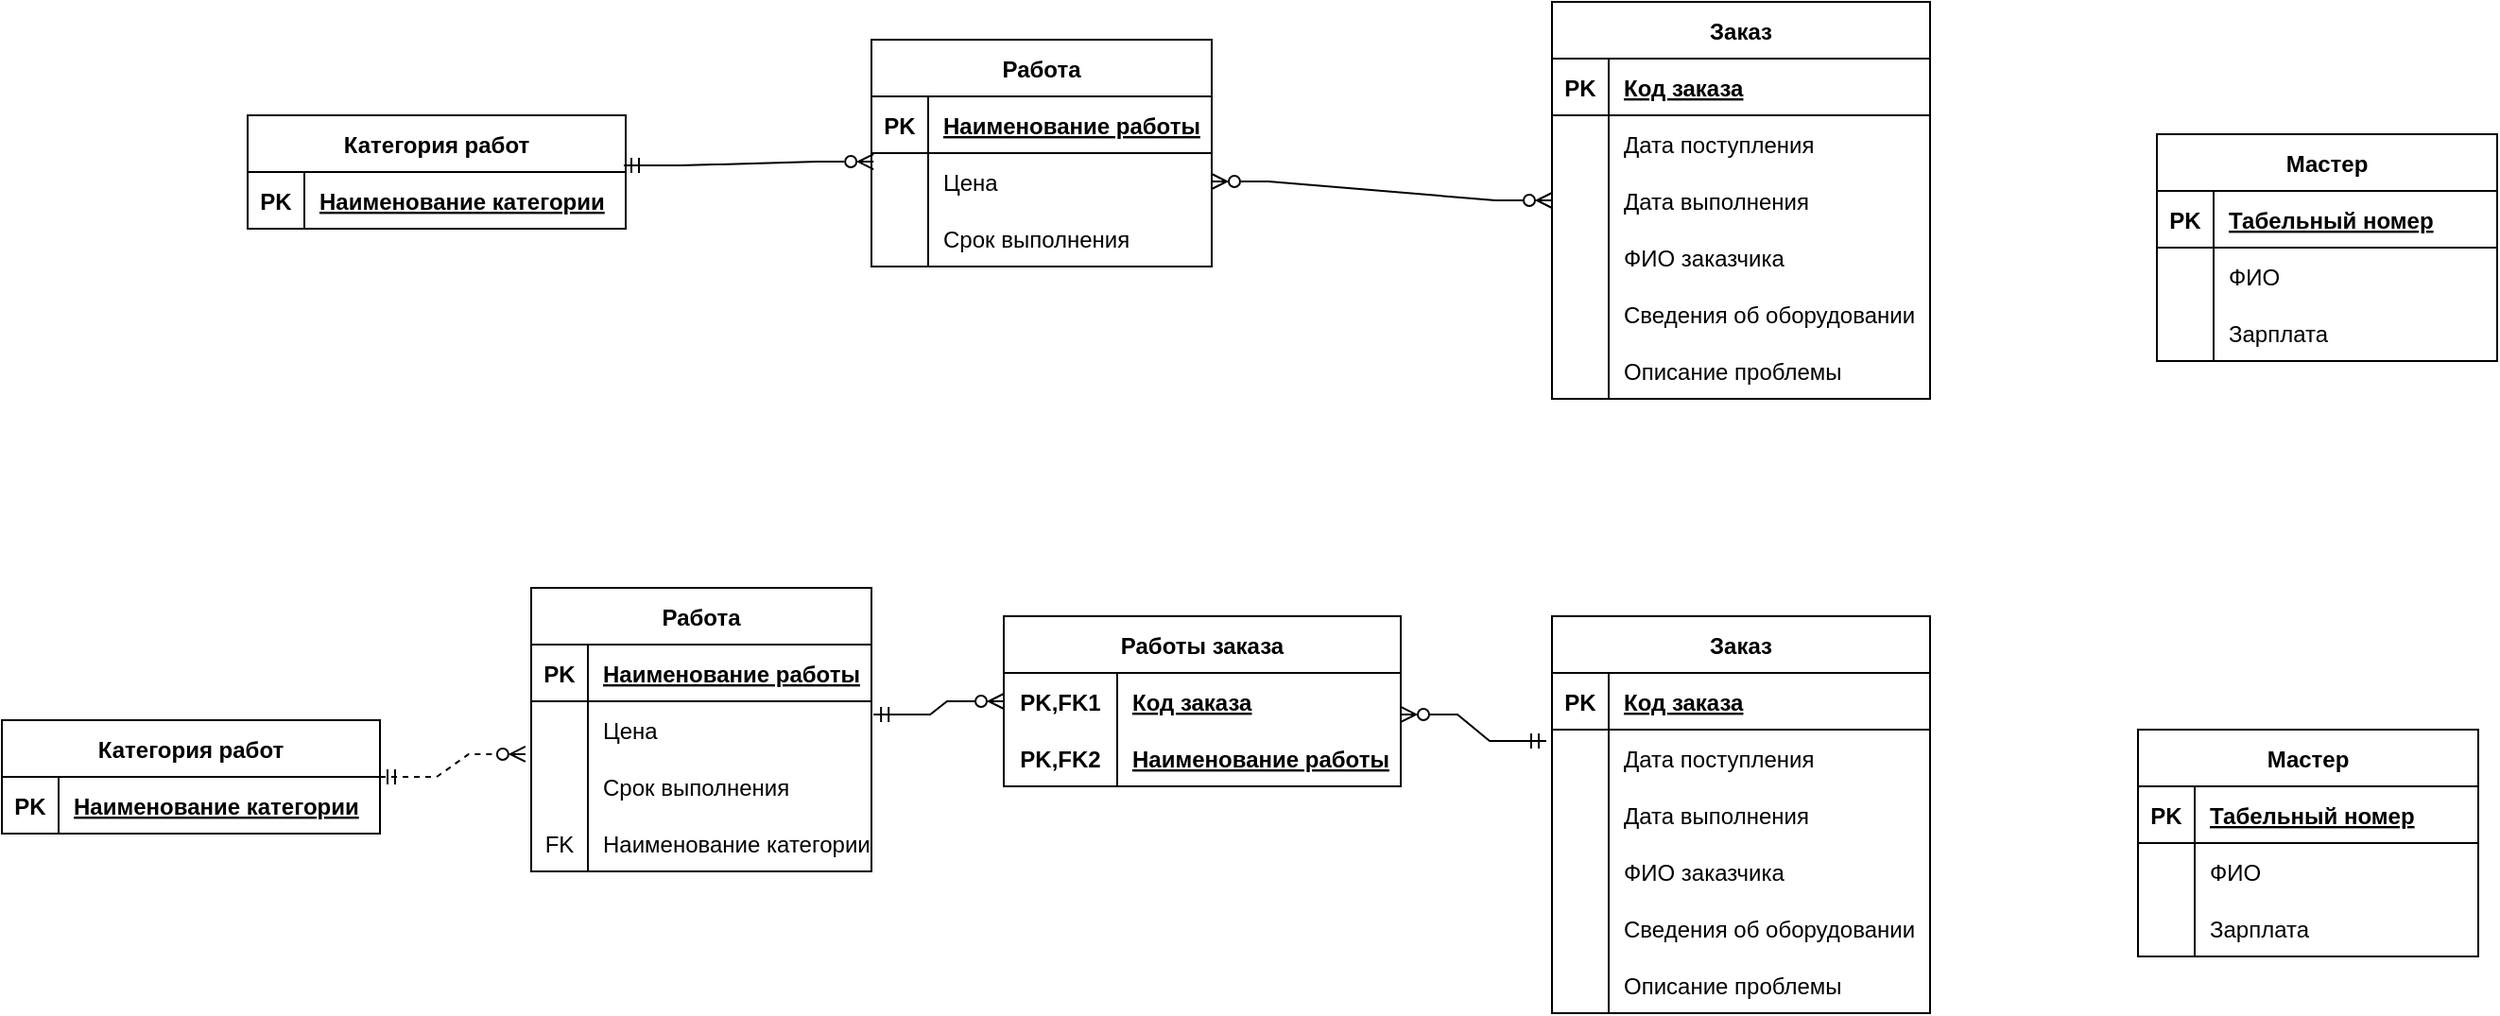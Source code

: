 <mxfile version="20.8.16" type="device" pages="5"><diagram id="wie69BZvWbJBD8aqH5io" name="Страница 1"><mxGraphModel dx="2214" dy="796" grid="1" gridSize="10" guides="1" tooltips="1" connect="1" arrows="1" fold="1" page="1" pageScale="1" pageWidth="827" pageHeight="1169" math="0" shadow="0"><root><mxCell id="0"/><mxCell id="1" parent="0"/><mxCell id="IPtY8UcXyvr3JealyC9B-5" value="Заказ" style="shape=table;startSize=30;container=1;collapsible=1;childLayout=tableLayout;fixedRows=1;rowLines=0;fontStyle=1;align=center;resizeLast=1;" vertex="1" parent="1"><mxGeometry x="300" y="80" width="200" height="210" as="geometry"><mxRectangle x="120" y="130" width="70" height="30" as="alternateBounds"/></mxGeometry></mxCell><mxCell id="IPtY8UcXyvr3JealyC9B-6" value="" style="shape=tableRow;horizontal=0;startSize=0;swimlaneHead=0;swimlaneBody=0;fillColor=none;collapsible=0;dropTarget=0;points=[[0,0.5],[1,0.5]];portConstraint=eastwest;top=0;left=0;right=0;bottom=1;" vertex="1" parent="IPtY8UcXyvr3JealyC9B-5"><mxGeometry y="30" width="200" height="30" as="geometry"/></mxCell><mxCell id="IPtY8UcXyvr3JealyC9B-7" value="PK" style="shape=partialRectangle;connectable=0;fillColor=none;top=0;left=0;bottom=0;right=0;fontStyle=1;overflow=hidden;" vertex="1" parent="IPtY8UcXyvr3JealyC9B-6"><mxGeometry width="30" height="30" as="geometry"><mxRectangle width="30" height="30" as="alternateBounds"/></mxGeometry></mxCell><mxCell id="IPtY8UcXyvr3JealyC9B-8" value="Код заказа" style="shape=partialRectangle;connectable=0;fillColor=none;top=0;left=0;bottom=0;right=0;align=left;spacingLeft=6;fontStyle=5;overflow=hidden;" vertex="1" parent="IPtY8UcXyvr3JealyC9B-6"><mxGeometry x="30" width="170" height="30" as="geometry"><mxRectangle width="170" height="30" as="alternateBounds"/></mxGeometry></mxCell><mxCell id="IPtY8UcXyvr3JealyC9B-9" value="" style="shape=tableRow;horizontal=0;startSize=0;swimlaneHead=0;swimlaneBody=0;fillColor=none;collapsible=0;dropTarget=0;points=[[0,0.5],[1,0.5]];portConstraint=eastwest;top=0;left=0;right=0;bottom=0;" vertex="1" parent="IPtY8UcXyvr3JealyC9B-5"><mxGeometry y="60" width="200" height="30" as="geometry"/></mxCell><mxCell id="IPtY8UcXyvr3JealyC9B-10" value="" style="shape=partialRectangle;connectable=0;fillColor=none;top=0;left=0;bottom=0;right=0;editable=1;overflow=hidden;" vertex="1" parent="IPtY8UcXyvr3JealyC9B-9"><mxGeometry width="30" height="30" as="geometry"><mxRectangle width="30" height="30" as="alternateBounds"/></mxGeometry></mxCell><mxCell id="IPtY8UcXyvr3JealyC9B-11" value="Дата поступления" style="shape=partialRectangle;connectable=0;fillColor=none;top=0;left=0;bottom=0;right=0;align=left;spacingLeft=6;overflow=hidden;" vertex="1" parent="IPtY8UcXyvr3JealyC9B-9"><mxGeometry x="30" width="170" height="30" as="geometry"><mxRectangle width="170" height="30" as="alternateBounds"/></mxGeometry></mxCell><mxCell id="IPtY8UcXyvr3JealyC9B-12" value="" style="shape=tableRow;horizontal=0;startSize=0;swimlaneHead=0;swimlaneBody=0;fillColor=none;collapsible=0;dropTarget=0;points=[[0,0.5],[1,0.5]];portConstraint=eastwest;top=0;left=0;right=0;bottom=0;" vertex="1" parent="IPtY8UcXyvr3JealyC9B-5"><mxGeometry y="90" width="200" height="30" as="geometry"/></mxCell><mxCell id="IPtY8UcXyvr3JealyC9B-13" value="" style="shape=partialRectangle;connectable=0;fillColor=none;top=0;left=0;bottom=0;right=0;editable=1;overflow=hidden;" vertex="1" parent="IPtY8UcXyvr3JealyC9B-12"><mxGeometry width="30" height="30" as="geometry"><mxRectangle width="30" height="30" as="alternateBounds"/></mxGeometry></mxCell><mxCell id="IPtY8UcXyvr3JealyC9B-14" value="Дата выполнения" style="shape=partialRectangle;connectable=0;fillColor=none;top=0;left=0;bottom=0;right=0;align=left;spacingLeft=6;overflow=hidden;" vertex="1" parent="IPtY8UcXyvr3JealyC9B-12"><mxGeometry x="30" width="170" height="30" as="geometry"><mxRectangle width="170" height="30" as="alternateBounds"/></mxGeometry></mxCell><mxCell id="IPtY8UcXyvr3JealyC9B-15" value="" style="shape=tableRow;horizontal=0;startSize=0;swimlaneHead=0;swimlaneBody=0;fillColor=none;collapsible=0;dropTarget=0;points=[[0,0.5],[1,0.5]];portConstraint=eastwest;top=0;left=0;right=0;bottom=0;" vertex="1" parent="IPtY8UcXyvr3JealyC9B-5"><mxGeometry y="120" width="200" height="30" as="geometry"/></mxCell><mxCell id="IPtY8UcXyvr3JealyC9B-16" value="" style="shape=partialRectangle;connectable=0;fillColor=none;top=0;left=0;bottom=0;right=0;editable=1;overflow=hidden;" vertex="1" parent="IPtY8UcXyvr3JealyC9B-15"><mxGeometry width="30" height="30" as="geometry"><mxRectangle width="30" height="30" as="alternateBounds"/></mxGeometry></mxCell><mxCell id="IPtY8UcXyvr3JealyC9B-17" value="ФИО заказчика" style="shape=partialRectangle;connectable=0;fillColor=none;top=0;left=0;bottom=0;right=0;align=left;spacingLeft=6;overflow=hidden;" vertex="1" parent="IPtY8UcXyvr3JealyC9B-15"><mxGeometry x="30" width="170" height="30" as="geometry"><mxRectangle width="170" height="30" as="alternateBounds"/></mxGeometry></mxCell><mxCell id="IPtY8UcXyvr3JealyC9B-22" value="" style="shape=tableRow;horizontal=0;startSize=0;swimlaneHead=0;swimlaneBody=0;fillColor=none;collapsible=0;dropTarget=0;points=[[0,0.5],[1,0.5]];portConstraint=eastwest;top=0;left=0;right=0;bottom=0;" vertex="1" parent="IPtY8UcXyvr3JealyC9B-5"><mxGeometry y="150" width="200" height="30" as="geometry"/></mxCell><mxCell id="IPtY8UcXyvr3JealyC9B-23" value="" style="shape=partialRectangle;connectable=0;fillColor=none;top=0;left=0;bottom=0;right=0;editable=1;overflow=hidden;" vertex="1" parent="IPtY8UcXyvr3JealyC9B-22"><mxGeometry width="30" height="30" as="geometry"><mxRectangle width="30" height="30" as="alternateBounds"/></mxGeometry></mxCell><mxCell id="IPtY8UcXyvr3JealyC9B-24" value="Сведения об оборудовании" style="shape=partialRectangle;connectable=0;fillColor=none;top=0;left=0;bottom=0;right=0;align=left;spacingLeft=6;overflow=hidden;" vertex="1" parent="IPtY8UcXyvr3JealyC9B-22"><mxGeometry x="30" width="170" height="30" as="geometry"><mxRectangle width="170" height="30" as="alternateBounds"/></mxGeometry></mxCell><mxCell id="IPtY8UcXyvr3JealyC9B-25" value="" style="shape=tableRow;horizontal=0;startSize=0;swimlaneHead=0;swimlaneBody=0;fillColor=none;collapsible=0;dropTarget=0;points=[[0,0.5],[1,0.5]];portConstraint=eastwest;top=0;left=0;right=0;bottom=0;" vertex="1" parent="IPtY8UcXyvr3JealyC9B-5"><mxGeometry y="180" width="200" height="30" as="geometry"/></mxCell><mxCell id="IPtY8UcXyvr3JealyC9B-26" value="" style="shape=partialRectangle;connectable=0;fillColor=none;top=0;left=0;bottom=0;right=0;editable=1;overflow=hidden;" vertex="1" parent="IPtY8UcXyvr3JealyC9B-25"><mxGeometry width="30" height="30" as="geometry"><mxRectangle width="30" height="30" as="alternateBounds"/></mxGeometry></mxCell><mxCell id="IPtY8UcXyvr3JealyC9B-27" value="Описание проблемы" style="shape=partialRectangle;connectable=0;fillColor=none;top=0;left=0;bottom=0;right=0;align=left;spacingLeft=6;overflow=hidden;" vertex="1" parent="IPtY8UcXyvr3JealyC9B-25"><mxGeometry x="30" width="170" height="30" as="geometry"><mxRectangle width="170" height="30" as="alternateBounds"/></mxGeometry></mxCell><mxCell id="IPtY8UcXyvr3JealyC9B-28" value="Работа" style="shape=table;startSize=30;container=1;collapsible=1;childLayout=tableLayout;fixedRows=1;rowLines=0;fontStyle=1;align=center;resizeLast=1;" vertex="1" parent="1"><mxGeometry x="-60" y="100" width="180" height="120" as="geometry"/></mxCell><mxCell id="IPtY8UcXyvr3JealyC9B-29" value="" style="shape=tableRow;horizontal=0;startSize=0;swimlaneHead=0;swimlaneBody=0;fillColor=none;collapsible=0;dropTarget=0;points=[[0,0.5],[1,0.5]];portConstraint=eastwest;top=0;left=0;right=0;bottom=1;" vertex="1" parent="IPtY8UcXyvr3JealyC9B-28"><mxGeometry y="30" width="180" height="30" as="geometry"/></mxCell><mxCell id="IPtY8UcXyvr3JealyC9B-30" value="PK" style="shape=partialRectangle;connectable=0;fillColor=none;top=0;left=0;bottom=0;right=0;fontStyle=1;overflow=hidden;" vertex="1" parent="IPtY8UcXyvr3JealyC9B-29"><mxGeometry width="30" height="30" as="geometry"><mxRectangle width="30" height="30" as="alternateBounds"/></mxGeometry></mxCell><mxCell id="IPtY8UcXyvr3JealyC9B-31" value="Наименование работы" style="shape=partialRectangle;connectable=0;fillColor=none;top=0;left=0;bottom=0;right=0;align=left;spacingLeft=6;fontStyle=5;overflow=hidden;" vertex="1" parent="IPtY8UcXyvr3JealyC9B-29"><mxGeometry x="30" width="150" height="30" as="geometry"><mxRectangle width="150" height="30" as="alternateBounds"/></mxGeometry></mxCell><mxCell id="IPtY8UcXyvr3JealyC9B-32" value="" style="shape=tableRow;horizontal=0;startSize=0;swimlaneHead=0;swimlaneBody=0;fillColor=none;collapsible=0;dropTarget=0;points=[[0,0.5],[1,0.5]];portConstraint=eastwest;top=0;left=0;right=0;bottom=0;" vertex="1" parent="IPtY8UcXyvr3JealyC9B-28"><mxGeometry y="60" width="180" height="30" as="geometry"/></mxCell><mxCell id="IPtY8UcXyvr3JealyC9B-33" value="" style="shape=partialRectangle;connectable=0;fillColor=none;top=0;left=0;bottom=0;right=0;editable=1;overflow=hidden;" vertex="1" parent="IPtY8UcXyvr3JealyC9B-32"><mxGeometry width="30" height="30" as="geometry"><mxRectangle width="30" height="30" as="alternateBounds"/></mxGeometry></mxCell><mxCell id="IPtY8UcXyvr3JealyC9B-34" value="Цена" style="shape=partialRectangle;connectable=0;fillColor=none;top=0;left=0;bottom=0;right=0;align=left;spacingLeft=6;overflow=hidden;" vertex="1" parent="IPtY8UcXyvr3JealyC9B-32"><mxGeometry x="30" width="150" height="30" as="geometry"><mxRectangle width="150" height="30" as="alternateBounds"/></mxGeometry></mxCell><mxCell id="IPtY8UcXyvr3JealyC9B-35" value="" style="shape=tableRow;horizontal=0;startSize=0;swimlaneHead=0;swimlaneBody=0;fillColor=none;collapsible=0;dropTarget=0;points=[[0,0.5],[1,0.5]];portConstraint=eastwest;top=0;left=0;right=0;bottom=0;" vertex="1" parent="IPtY8UcXyvr3JealyC9B-28"><mxGeometry y="90" width="180" height="30" as="geometry"/></mxCell><mxCell id="IPtY8UcXyvr3JealyC9B-36" value="" style="shape=partialRectangle;connectable=0;fillColor=none;top=0;left=0;bottom=0;right=0;editable=1;overflow=hidden;" vertex="1" parent="IPtY8UcXyvr3JealyC9B-35"><mxGeometry width="30" height="30" as="geometry"><mxRectangle width="30" height="30" as="alternateBounds"/></mxGeometry></mxCell><mxCell id="IPtY8UcXyvr3JealyC9B-37" value="Срок выполнения" style="shape=partialRectangle;connectable=0;fillColor=none;top=0;left=0;bottom=0;right=0;align=left;spacingLeft=6;overflow=hidden;" vertex="1" parent="IPtY8UcXyvr3JealyC9B-35"><mxGeometry x="30" width="150" height="30" as="geometry"><mxRectangle width="150" height="30" as="alternateBounds"/></mxGeometry></mxCell><mxCell id="IPtY8UcXyvr3JealyC9B-47" value="Мастер" style="shape=table;startSize=30;container=1;collapsible=1;childLayout=tableLayout;fixedRows=1;rowLines=0;fontStyle=1;align=center;resizeLast=1;" vertex="1" parent="1"><mxGeometry x="620" y="150" width="180" height="120" as="geometry"/></mxCell><mxCell id="IPtY8UcXyvr3JealyC9B-48" value="" style="shape=tableRow;horizontal=0;startSize=0;swimlaneHead=0;swimlaneBody=0;fillColor=none;collapsible=0;dropTarget=0;points=[[0,0.5],[1,0.5]];portConstraint=eastwest;top=0;left=0;right=0;bottom=1;" vertex="1" parent="IPtY8UcXyvr3JealyC9B-47"><mxGeometry y="30" width="180" height="30" as="geometry"/></mxCell><mxCell id="IPtY8UcXyvr3JealyC9B-49" value="PK" style="shape=partialRectangle;connectable=0;fillColor=none;top=0;left=0;bottom=0;right=0;fontStyle=1;overflow=hidden;" vertex="1" parent="IPtY8UcXyvr3JealyC9B-48"><mxGeometry width="30" height="30" as="geometry"><mxRectangle width="30" height="30" as="alternateBounds"/></mxGeometry></mxCell><mxCell id="IPtY8UcXyvr3JealyC9B-50" value="Табельный номер" style="shape=partialRectangle;connectable=0;fillColor=none;top=0;left=0;bottom=0;right=0;align=left;spacingLeft=6;fontStyle=5;overflow=hidden;" vertex="1" parent="IPtY8UcXyvr3JealyC9B-48"><mxGeometry x="30" width="150" height="30" as="geometry"><mxRectangle width="150" height="30" as="alternateBounds"/></mxGeometry></mxCell><mxCell id="IPtY8UcXyvr3JealyC9B-51" value="" style="shape=tableRow;horizontal=0;startSize=0;swimlaneHead=0;swimlaneBody=0;fillColor=none;collapsible=0;dropTarget=0;points=[[0,0.5],[1,0.5]];portConstraint=eastwest;top=0;left=0;right=0;bottom=0;" vertex="1" parent="IPtY8UcXyvr3JealyC9B-47"><mxGeometry y="60" width="180" height="30" as="geometry"/></mxCell><mxCell id="IPtY8UcXyvr3JealyC9B-52" value="" style="shape=partialRectangle;connectable=0;fillColor=none;top=0;left=0;bottom=0;right=0;editable=1;overflow=hidden;" vertex="1" parent="IPtY8UcXyvr3JealyC9B-51"><mxGeometry width="30" height="30" as="geometry"><mxRectangle width="30" height="30" as="alternateBounds"/></mxGeometry></mxCell><mxCell id="IPtY8UcXyvr3JealyC9B-53" value="ФИО" style="shape=partialRectangle;connectable=0;fillColor=none;top=0;left=0;bottom=0;right=0;align=left;spacingLeft=6;overflow=hidden;" vertex="1" parent="IPtY8UcXyvr3JealyC9B-51"><mxGeometry x="30" width="150" height="30" as="geometry"><mxRectangle width="150" height="30" as="alternateBounds"/></mxGeometry></mxCell><mxCell id="IPtY8UcXyvr3JealyC9B-54" value="" style="shape=tableRow;horizontal=0;startSize=0;swimlaneHead=0;swimlaneBody=0;fillColor=none;collapsible=0;dropTarget=0;points=[[0,0.5],[1,0.5]];portConstraint=eastwest;top=0;left=0;right=0;bottom=0;" vertex="1" parent="IPtY8UcXyvr3JealyC9B-47"><mxGeometry y="90" width="180" height="30" as="geometry"/></mxCell><mxCell id="IPtY8UcXyvr3JealyC9B-55" value="" style="shape=partialRectangle;connectable=0;fillColor=none;top=0;left=0;bottom=0;right=0;editable=1;overflow=hidden;" vertex="1" parent="IPtY8UcXyvr3JealyC9B-54"><mxGeometry width="30" height="30" as="geometry"><mxRectangle width="30" height="30" as="alternateBounds"/></mxGeometry></mxCell><mxCell id="IPtY8UcXyvr3JealyC9B-56" value="Зарплата " style="shape=partialRectangle;connectable=0;fillColor=none;top=0;left=0;bottom=0;right=0;align=left;spacingLeft=6;overflow=hidden;" vertex="1" parent="IPtY8UcXyvr3JealyC9B-54"><mxGeometry x="30" width="150" height="30" as="geometry"><mxRectangle width="150" height="30" as="alternateBounds"/></mxGeometry></mxCell><mxCell id="IPtY8UcXyvr3JealyC9B-60" value="Категория работ" style="shape=table;startSize=30;container=1;collapsible=1;childLayout=tableLayout;fixedRows=1;rowLines=0;fontStyle=1;align=center;resizeLast=1;" vertex="1" parent="1"><mxGeometry x="-390" y="140" width="200" height="60" as="geometry"/></mxCell><mxCell id="IPtY8UcXyvr3JealyC9B-61" value="" style="shape=tableRow;horizontal=0;startSize=0;swimlaneHead=0;swimlaneBody=0;fillColor=none;collapsible=0;dropTarget=0;points=[[0,0.5],[1,0.5]];portConstraint=eastwest;top=0;left=0;right=0;bottom=1;" vertex="1" parent="IPtY8UcXyvr3JealyC9B-60"><mxGeometry y="30" width="200" height="30" as="geometry"/></mxCell><mxCell id="IPtY8UcXyvr3JealyC9B-62" value="PK" style="shape=partialRectangle;connectable=0;fillColor=none;top=0;left=0;bottom=0;right=0;fontStyle=1;overflow=hidden;" vertex="1" parent="IPtY8UcXyvr3JealyC9B-61"><mxGeometry width="30" height="30" as="geometry"><mxRectangle width="30" height="30" as="alternateBounds"/></mxGeometry></mxCell><mxCell id="IPtY8UcXyvr3JealyC9B-63" value="Наименование категории" style="shape=partialRectangle;connectable=0;fillColor=none;top=0;left=0;bottom=0;right=0;align=left;spacingLeft=6;fontStyle=5;overflow=hidden;" vertex="1" parent="IPtY8UcXyvr3JealyC9B-61"><mxGeometry x="30" width="170" height="30" as="geometry"><mxRectangle width="170" height="30" as="alternateBounds"/></mxGeometry></mxCell><mxCell id="IPtY8UcXyvr3JealyC9B-84" value="" style="edgeStyle=entityRelationEdgeStyle;fontSize=12;html=1;endArrow=ERzeroToMany;endFill=0;rounded=0;strokeColor=default;entryX=0;entryY=0.5;entryDx=0;entryDy=0;startArrow=ERzeroToMany;startFill=0;exitX=1;exitY=0.5;exitDx=0;exitDy=0;" edge="1" parent="1" source="IPtY8UcXyvr3JealyC9B-32" target="IPtY8UcXyvr3JealyC9B-12"><mxGeometry width="100" height="100" relative="1" as="geometry"><mxPoint x="190" y="270" as="sourcePoint"/><mxPoint x="290" y="170" as="targetPoint"/></mxGeometry></mxCell><mxCell id="IPtY8UcXyvr3JealyC9B-85" value="" style="edgeStyle=entityRelationEdgeStyle;fontSize=12;html=1;endArrow=ERzeroToMany;endFill=0;rounded=0;strokeColor=default;exitX=0.995;exitY=-0.116;exitDx=0;exitDy=0;exitPerimeter=0;entryX=0.006;entryY=0.151;entryDx=0;entryDy=0;entryPerimeter=0;startArrow=ERmandOne;startFill=0;" edge="1" parent="1" source="IPtY8UcXyvr3JealyC9B-61" target="IPtY8UcXyvr3JealyC9B-32"><mxGeometry width="100" height="100" relative="1" as="geometry"><mxPoint x="-30" y="290" as="sourcePoint"/><mxPoint x="70" y="190" as="targetPoint"/></mxGeometry></mxCell><mxCell id="IPtY8UcXyvr3JealyC9B-86" value="Заказ" style="shape=table;startSize=30;container=1;collapsible=1;childLayout=tableLayout;fixedRows=1;rowLines=0;fontStyle=1;align=center;resizeLast=1;" vertex="1" parent="1"><mxGeometry x="300" y="405" width="200" height="210" as="geometry"><mxRectangle x="120" y="130" width="70" height="30" as="alternateBounds"/></mxGeometry></mxCell><mxCell id="IPtY8UcXyvr3JealyC9B-87" value="" style="shape=tableRow;horizontal=0;startSize=0;swimlaneHead=0;swimlaneBody=0;fillColor=none;collapsible=0;dropTarget=0;points=[[0,0.5],[1,0.5]];portConstraint=eastwest;top=0;left=0;right=0;bottom=1;" vertex="1" parent="IPtY8UcXyvr3JealyC9B-86"><mxGeometry y="30" width="200" height="30" as="geometry"/></mxCell><mxCell id="IPtY8UcXyvr3JealyC9B-88" value="PK" style="shape=partialRectangle;connectable=0;fillColor=none;top=0;left=0;bottom=0;right=0;fontStyle=1;overflow=hidden;" vertex="1" parent="IPtY8UcXyvr3JealyC9B-87"><mxGeometry width="30" height="30" as="geometry"><mxRectangle width="30" height="30" as="alternateBounds"/></mxGeometry></mxCell><mxCell id="IPtY8UcXyvr3JealyC9B-89" value="Код заказа" style="shape=partialRectangle;connectable=0;fillColor=none;top=0;left=0;bottom=0;right=0;align=left;spacingLeft=6;fontStyle=5;overflow=hidden;" vertex="1" parent="IPtY8UcXyvr3JealyC9B-87"><mxGeometry x="30" width="170" height="30" as="geometry"><mxRectangle width="170" height="30" as="alternateBounds"/></mxGeometry></mxCell><mxCell id="IPtY8UcXyvr3JealyC9B-90" value="" style="shape=tableRow;horizontal=0;startSize=0;swimlaneHead=0;swimlaneBody=0;fillColor=none;collapsible=0;dropTarget=0;points=[[0,0.5],[1,0.5]];portConstraint=eastwest;top=0;left=0;right=0;bottom=0;" vertex="1" parent="IPtY8UcXyvr3JealyC9B-86"><mxGeometry y="60" width="200" height="30" as="geometry"/></mxCell><mxCell id="IPtY8UcXyvr3JealyC9B-91" value="" style="shape=partialRectangle;connectable=0;fillColor=none;top=0;left=0;bottom=0;right=0;editable=1;overflow=hidden;" vertex="1" parent="IPtY8UcXyvr3JealyC9B-90"><mxGeometry width="30" height="30" as="geometry"><mxRectangle width="30" height="30" as="alternateBounds"/></mxGeometry></mxCell><mxCell id="IPtY8UcXyvr3JealyC9B-92" value="Дата поступления" style="shape=partialRectangle;connectable=0;fillColor=none;top=0;left=0;bottom=0;right=0;align=left;spacingLeft=6;overflow=hidden;" vertex="1" parent="IPtY8UcXyvr3JealyC9B-90"><mxGeometry x="30" width="170" height="30" as="geometry"><mxRectangle width="170" height="30" as="alternateBounds"/></mxGeometry></mxCell><mxCell id="IPtY8UcXyvr3JealyC9B-93" value="" style="shape=tableRow;horizontal=0;startSize=0;swimlaneHead=0;swimlaneBody=0;fillColor=none;collapsible=0;dropTarget=0;points=[[0,0.5],[1,0.5]];portConstraint=eastwest;top=0;left=0;right=0;bottom=0;" vertex="1" parent="IPtY8UcXyvr3JealyC9B-86"><mxGeometry y="90" width="200" height="30" as="geometry"/></mxCell><mxCell id="IPtY8UcXyvr3JealyC9B-94" value="" style="shape=partialRectangle;connectable=0;fillColor=none;top=0;left=0;bottom=0;right=0;editable=1;overflow=hidden;" vertex="1" parent="IPtY8UcXyvr3JealyC9B-93"><mxGeometry width="30" height="30" as="geometry"><mxRectangle width="30" height="30" as="alternateBounds"/></mxGeometry></mxCell><mxCell id="IPtY8UcXyvr3JealyC9B-95" value="Дата выполнения" style="shape=partialRectangle;connectable=0;fillColor=none;top=0;left=0;bottom=0;right=0;align=left;spacingLeft=6;overflow=hidden;" vertex="1" parent="IPtY8UcXyvr3JealyC9B-93"><mxGeometry x="30" width="170" height="30" as="geometry"><mxRectangle width="170" height="30" as="alternateBounds"/></mxGeometry></mxCell><mxCell id="IPtY8UcXyvr3JealyC9B-96" value="" style="shape=tableRow;horizontal=0;startSize=0;swimlaneHead=0;swimlaneBody=0;fillColor=none;collapsible=0;dropTarget=0;points=[[0,0.5],[1,0.5]];portConstraint=eastwest;top=0;left=0;right=0;bottom=0;" vertex="1" parent="IPtY8UcXyvr3JealyC9B-86"><mxGeometry y="120" width="200" height="30" as="geometry"/></mxCell><mxCell id="IPtY8UcXyvr3JealyC9B-97" value="" style="shape=partialRectangle;connectable=0;fillColor=none;top=0;left=0;bottom=0;right=0;editable=1;overflow=hidden;" vertex="1" parent="IPtY8UcXyvr3JealyC9B-96"><mxGeometry width="30" height="30" as="geometry"><mxRectangle width="30" height="30" as="alternateBounds"/></mxGeometry></mxCell><mxCell id="IPtY8UcXyvr3JealyC9B-98" value="ФИО заказчика" style="shape=partialRectangle;connectable=0;fillColor=none;top=0;left=0;bottom=0;right=0;align=left;spacingLeft=6;overflow=hidden;" vertex="1" parent="IPtY8UcXyvr3JealyC9B-96"><mxGeometry x="30" width="170" height="30" as="geometry"><mxRectangle width="170" height="30" as="alternateBounds"/></mxGeometry></mxCell><mxCell id="IPtY8UcXyvr3JealyC9B-99" value="" style="shape=tableRow;horizontal=0;startSize=0;swimlaneHead=0;swimlaneBody=0;fillColor=none;collapsible=0;dropTarget=0;points=[[0,0.5],[1,0.5]];portConstraint=eastwest;top=0;left=0;right=0;bottom=0;" vertex="1" parent="IPtY8UcXyvr3JealyC9B-86"><mxGeometry y="150" width="200" height="30" as="geometry"/></mxCell><mxCell id="IPtY8UcXyvr3JealyC9B-100" value="" style="shape=partialRectangle;connectable=0;fillColor=none;top=0;left=0;bottom=0;right=0;editable=1;overflow=hidden;" vertex="1" parent="IPtY8UcXyvr3JealyC9B-99"><mxGeometry width="30" height="30" as="geometry"><mxRectangle width="30" height="30" as="alternateBounds"/></mxGeometry></mxCell><mxCell id="IPtY8UcXyvr3JealyC9B-101" value="Сведения об оборудовании" style="shape=partialRectangle;connectable=0;fillColor=none;top=0;left=0;bottom=0;right=0;align=left;spacingLeft=6;overflow=hidden;" vertex="1" parent="IPtY8UcXyvr3JealyC9B-99"><mxGeometry x="30" width="170" height="30" as="geometry"><mxRectangle width="170" height="30" as="alternateBounds"/></mxGeometry></mxCell><mxCell id="IPtY8UcXyvr3JealyC9B-102" value="" style="shape=tableRow;horizontal=0;startSize=0;swimlaneHead=0;swimlaneBody=0;fillColor=none;collapsible=0;dropTarget=0;points=[[0,0.5],[1,0.5]];portConstraint=eastwest;top=0;left=0;right=0;bottom=0;" vertex="1" parent="IPtY8UcXyvr3JealyC9B-86"><mxGeometry y="180" width="200" height="30" as="geometry"/></mxCell><mxCell id="IPtY8UcXyvr3JealyC9B-103" value="" style="shape=partialRectangle;connectable=0;fillColor=none;top=0;left=0;bottom=0;right=0;editable=1;overflow=hidden;" vertex="1" parent="IPtY8UcXyvr3JealyC9B-102"><mxGeometry width="30" height="30" as="geometry"><mxRectangle width="30" height="30" as="alternateBounds"/></mxGeometry></mxCell><mxCell id="IPtY8UcXyvr3JealyC9B-104" value="Описание проблемы" style="shape=partialRectangle;connectable=0;fillColor=none;top=0;left=0;bottom=0;right=0;align=left;spacingLeft=6;overflow=hidden;" vertex="1" parent="IPtY8UcXyvr3JealyC9B-102"><mxGeometry x="30" width="170" height="30" as="geometry"><mxRectangle width="170" height="30" as="alternateBounds"/></mxGeometry></mxCell><mxCell id="IPtY8UcXyvr3JealyC9B-105" value="Работы заказа" style="shape=table;startSize=30;container=1;collapsible=1;childLayout=tableLayout;fixedRows=1;rowLines=0;fontStyle=1;align=center;resizeLast=1;" vertex="1" parent="1"><mxGeometry x="10" y="405" width="210" height="90" as="geometry"/></mxCell><mxCell id="IPtY8UcXyvr3JealyC9B-106" value="" style="shape=tableRow;horizontal=0;startSize=0;swimlaneHead=0;swimlaneBody=0;fillColor=none;collapsible=0;dropTarget=0;points=[[0,0.5],[1,0.5]];portConstraint=eastwest;top=0;left=0;right=0;bottom=0;" vertex="1" parent="IPtY8UcXyvr3JealyC9B-105"><mxGeometry y="30" width="210" height="30" as="geometry"/></mxCell><mxCell id="IPtY8UcXyvr3JealyC9B-107" value="PK,FK1" style="shape=partialRectangle;connectable=0;fillColor=none;top=0;left=0;bottom=0;right=0;fontStyle=1;overflow=hidden;" vertex="1" parent="IPtY8UcXyvr3JealyC9B-106"><mxGeometry width="60" height="30" as="geometry"><mxRectangle width="60" height="30" as="alternateBounds"/></mxGeometry></mxCell><mxCell id="IPtY8UcXyvr3JealyC9B-108" value="Код заказа" style="shape=partialRectangle;connectable=0;fillColor=none;top=0;left=0;bottom=0;right=0;align=left;spacingLeft=6;fontStyle=5;overflow=hidden;" vertex="1" parent="IPtY8UcXyvr3JealyC9B-106"><mxGeometry x="60" width="150" height="30" as="geometry"><mxRectangle width="150" height="30" as="alternateBounds"/></mxGeometry></mxCell><mxCell id="IPtY8UcXyvr3JealyC9B-109" value="" style="shape=tableRow;horizontal=0;startSize=0;swimlaneHead=0;swimlaneBody=0;fillColor=none;collapsible=0;dropTarget=0;points=[[0,0.5],[1,0.5]];portConstraint=eastwest;top=0;left=0;right=0;bottom=1;" vertex="1" parent="IPtY8UcXyvr3JealyC9B-105"><mxGeometry y="60" width="210" height="30" as="geometry"/></mxCell><mxCell id="IPtY8UcXyvr3JealyC9B-110" value="PK,FK2" style="shape=partialRectangle;connectable=0;fillColor=none;top=0;left=0;bottom=0;right=0;fontStyle=1;overflow=hidden;" vertex="1" parent="IPtY8UcXyvr3JealyC9B-109"><mxGeometry width="60" height="30" as="geometry"><mxRectangle width="60" height="30" as="alternateBounds"/></mxGeometry></mxCell><mxCell id="IPtY8UcXyvr3JealyC9B-111" value="Наименование работы" style="shape=partialRectangle;connectable=0;fillColor=none;top=0;left=0;bottom=0;right=0;align=left;spacingLeft=6;fontStyle=5;overflow=hidden;" vertex="1" parent="IPtY8UcXyvr3JealyC9B-109"><mxGeometry x="60" width="150" height="30" as="geometry"><mxRectangle width="150" height="30" as="alternateBounds"/></mxGeometry></mxCell><mxCell id="IPtY8UcXyvr3JealyC9B-118" value="Работа" style="shape=table;startSize=30;container=1;collapsible=1;childLayout=tableLayout;fixedRows=1;rowLines=0;fontStyle=1;align=center;resizeLast=1;" vertex="1" parent="1"><mxGeometry x="-240" y="390" width="180" height="150" as="geometry"/></mxCell><mxCell id="IPtY8UcXyvr3JealyC9B-119" value="" style="shape=tableRow;horizontal=0;startSize=0;swimlaneHead=0;swimlaneBody=0;fillColor=none;collapsible=0;dropTarget=0;points=[[0,0.5],[1,0.5]];portConstraint=eastwest;top=0;left=0;right=0;bottom=1;" vertex="1" parent="IPtY8UcXyvr3JealyC9B-118"><mxGeometry y="30" width="180" height="30" as="geometry"/></mxCell><mxCell id="IPtY8UcXyvr3JealyC9B-120" value="PK" style="shape=partialRectangle;connectable=0;fillColor=none;top=0;left=0;bottom=0;right=0;fontStyle=1;overflow=hidden;" vertex="1" parent="IPtY8UcXyvr3JealyC9B-119"><mxGeometry width="30" height="30" as="geometry"><mxRectangle width="30" height="30" as="alternateBounds"/></mxGeometry></mxCell><mxCell id="IPtY8UcXyvr3JealyC9B-121" value="Наименование работы" style="shape=partialRectangle;connectable=0;fillColor=none;top=0;left=0;bottom=0;right=0;align=left;spacingLeft=6;fontStyle=5;overflow=hidden;" vertex="1" parent="IPtY8UcXyvr3JealyC9B-119"><mxGeometry x="30" width="150" height="30" as="geometry"><mxRectangle width="150" height="30" as="alternateBounds"/></mxGeometry></mxCell><mxCell id="IPtY8UcXyvr3JealyC9B-122" value="" style="shape=tableRow;horizontal=0;startSize=0;swimlaneHead=0;swimlaneBody=0;fillColor=none;collapsible=0;dropTarget=0;points=[[0,0.5],[1,0.5]];portConstraint=eastwest;top=0;left=0;right=0;bottom=0;" vertex="1" parent="IPtY8UcXyvr3JealyC9B-118"><mxGeometry y="60" width="180" height="30" as="geometry"/></mxCell><mxCell id="IPtY8UcXyvr3JealyC9B-123" value="" style="shape=partialRectangle;connectable=0;fillColor=none;top=0;left=0;bottom=0;right=0;editable=1;overflow=hidden;" vertex="1" parent="IPtY8UcXyvr3JealyC9B-122"><mxGeometry width="30" height="30" as="geometry"><mxRectangle width="30" height="30" as="alternateBounds"/></mxGeometry></mxCell><mxCell id="IPtY8UcXyvr3JealyC9B-124" value="Цена" style="shape=partialRectangle;connectable=0;fillColor=none;top=0;left=0;bottom=0;right=0;align=left;spacingLeft=6;overflow=hidden;" vertex="1" parent="IPtY8UcXyvr3JealyC9B-122"><mxGeometry x="30" width="150" height="30" as="geometry"><mxRectangle width="150" height="30" as="alternateBounds"/></mxGeometry></mxCell><mxCell id="IPtY8UcXyvr3JealyC9B-125" value="" style="shape=tableRow;horizontal=0;startSize=0;swimlaneHead=0;swimlaneBody=0;fillColor=none;collapsible=0;dropTarget=0;points=[[0,0.5],[1,0.5]];portConstraint=eastwest;top=0;left=0;right=0;bottom=0;" vertex="1" parent="IPtY8UcXyvr3JealyC9B-118"><mxGeometry y="90" width="180" height="30" as="geometry"/></mxCell><mxCell id="IPtY8UcXyvr3JealyC9B-126" value="" style="shape=partialRectangle;connectable=0;fillColor=none;top=0;left=0;bottom=0;right=0;editable=1;overflow=hidden;" vertex="1" parent="IPtY8UcXyvr3JealyC9B-125"><mxGeometry width="30" height="30" as="geometry"><mxRectangle width="30" height="30" as="alternateBounds"/></mxGeometry></mxCell><mxCell id="IPtY8UcXyvr3JealyC9B-127" value="Срок выполнения" style="shape=partialRectangle;connectable=0;fillColor=none;top=0;left=0;bottom=0;right=0;align=left;spacingLeft=6;overflow=hidden;" vertex="1" parent="IPtY8UcXyvr3JealyC9B-125"><mxGeometry x="30" width="150" height="30" as="geometry"><mxRectangle width="150" height="30" as="alternateBounds"/></mxGeometry></mxCell><mxCell id="IPtY8UcXyvr3JealyC9B-138" value="" style="shape=tableRow;horizontal=0;startSize=0;swimlaneHead=0;swimlaneBody=0;fillColor=none;collapsible=0;dropTarget=0;points=[[0,0.5],[1,0.5]];portConstraint=eastwest;top=0;left=0;right=0;bottom=0;" vertex="1" parent="IPtY8UcXyvr3JealyC9B-118"><mxGeometry y="120" width="180" height="30" as="geometry"/></mxCell><mxCell id="IPtY8UcXyvr3JealyC9B-139" value="FK" style="shape=partialRectangle;connectable=0;fillColor=none;top=0;left=0;bottom=0;right=0;fontStyle=0;overflow=hidden;" vertex="1" parent="IPtY8UcXyvr3JealyC9B-138"><mxGeometry width="30" height="30" as="geometry"><mxRectangle width="30" height="30" as="alternateBounds"/></mxGeometry></mxCell><mxCell id="IPtY8UcXyvr3JealyC9B-140" value="Наименование категории" style="shape=partialRectangle;connectable=0;fillColor=none;top=0;left=0;bottom=0;right=0;align=left;spacingLeft=6;fontStyle=0;overflow=hidden;" vertex="1" parent="IPtY8UcXyvr3JealyC9B-138"><mxGeometry x="30" width="150" height="30" as="geometry"><mxRectangle width="150" height="30" as="alternateBounds"/></mxGeometry></mxCell><mxCell id="IPtY8UcXyvr3JealyC9B-128" value="Мастер" style="shape=table;startSize=30;container=1;collapsible=1;childLayout=tableLayout;fixedRows=1;rowLines=0;fontStyle=1;align=center;resizeLast=1;" vertex="1" parent="1"><mxGeometry x="610" y="465" width="180" height="120" as="geometry"/></mxCell><mxCell id="IPtY8UcXyvr3JealyC9B-129" value="" style="shape=tableRow;horizontal=0;startSize=0;swimlaneHead=0;swimlaneBody=0;fillColor=none;collapsible=0;dropTarget=0;points=[[0,0.5],[1,0.5]];portConstraint=eastwest;top=0;left=0;right=0;bottom=1;" vertex="1" parent="IPtY8UcXyvr3JealyC9B-128"><mxGeometry y="30" width="180" height="30" as="geometry"/></mxCell><mxCell id="IPtY8UcXyvr3JealyC9B-130" value="PK" style="shape=partialRectangle;connectable=0;fillColor=none;top=0;left=0;bottom=0;right=0;fontStyle=1;overflow=hidden;" vertex="1" parent="IPtY8UcXyvr3JealyC9B-129"><mxGeometry width="30" height="30" as="geometry"><mxRectangle width="30" height="30" as="alternateBounds"/></mxGeometry></mxCell><mxCell id="IPtY8UcXyvr3JealyC9B-131" value="Табельный номер" style="shape=partialRectangle;connectable=0;fillColor=none;top=0;left=0;bottom=0;right=0;align=left;spacingLeft=6;fontStyle=5;overflow=hidden;" vertex="1" parent="IPtY8UcXyvr3JealyC9B-129"><mxGeometry x="30" width="150" height="30" as="geometry"><mxRectangle width="150" height="30" as="alternateBounds"/></mxGeometry></mxCell><mxCell id="IPtY8UcXyvr3JealyC9B-132" value="" style="shape=tableRow;horizontal=0;startSize=0;swimlaneHead=0;swimlaneBody=0;fillColor=none;collapsible=0;dropTarget=0;points=[[0,0.5],[1,0.5]];portConstraint=eastwest;top=0;left=0;right=0;bottom=0;" vertex="1" parent="IPtY8UcXyvr3JealyC9B-128"><mxGeometry y="60" width="180" height="30" as="geometry"/></mxCell><mxCell id="IPtY8UcXyvr3JealyC9B-133" value="" style="shape=partialRectangle;connectable=0;fillColor=none;top=0;left=0;bottom=0;right=0;editable=1;overflow=hidden;" vertex="1" parent="IPtY8UcXyvr3JealyC9B-132"><mxGeometry width="30" height="30" as="geometry"><mxRectangle width="30" height="30" as="alternateBounds"/></mxGeometry></mxCell><mxCell id="IPtY8UcXyvr3JealyC9B-134" value="ФИО" style="shape=partialRectangle;connectable=0;fillColor=none;top=0;left=0;bottom=0;right=0;align=left;spacingLeft=6;overflow=hidden;" vertex="1" parent="IPtY8UcXyvr3JealyC9B-132"><mxGeometry x="30" width="150" height="30" as="geometry"><mxRectangle width="150" height="30" as="alternateBounds"/></mxGeometry></mxCell><mxCell id="IPtY8UcXyvr3JealyC9B-135" value="" style="shape=tableRow;horizontal=0;startSize=0;swimlaneHead=0;swimlaneBody=0;fillColor=none;collapsible=0;dropTarget=0;points=[[0,0.5],[1,0.5]];portConstraint=eastwest;top=0;left=0;right=0;bottom=0;" vertex="1" parent="IPtY8UcXyvr3JealyC9B-128"><mxGeometry y="90" width="180" height="30" as="geometry"/></mxCell><mxCell id="IPtY8UcXyvr3JealyC9B-136" value="" style="shape=partialRectangle;connectable=0;fillColor=none;top=0;left=0;bottom=0;right=0;editable=1;overflow=hidden;" vertex="1" parent="IPtY8UcXyvr3JealyC9B-135"><mxGeometry width="30" height="30" as="geometry"><mxRectangle width="30" height="30" as="alternateBounds"/></mxGeometry></mxCell><mxCell id="IPtY8UcXyvr3JealyC9B-137" value="Зарплата " style="shape=partialRectangle;connectable=0;fillColor=none;top=0;left=0;bottom=0;right=0;align=left;spacingLeft=6;overflow=hidden;" vertex="1" parent="IPtY8UcXyvr3JealyC9B-135"><mxGeometry x="30" width="150" height="30" as="geometry"><mxRectangle width="150" height="30" as="alternateBounds"/></mxGeometry></mxCell><mxCell id="IPtY8UcXyvr3JealyC9B-141" value="Категория работ" style="shape=table;startSize=30;container=1;collapsible=1;childLayout=tableLayout;fixedRows=1;rowLines=0;fontStyle=1;align=center;resizeLast=1;" vertex="1" parent="1"><mxGeometry x="-520" y="460" width="200" height="60" as="geometry"/></mxCell><mxCell id="IPtY8UcXyvr3JealyC9B-142" value="" style="shape=tableRow;horizontal=0;startSize=0;swimlaneHead=0;swimlaneBody=0;fillColor=none;collapsible=0;dropTarget=0;points=[[0,0.5],[1,0.5]];portConstraint=eastwest;top=0;left=0;right=0;bottom=1;" vertex="1" parent="IPtY8UcXyvr3JealyC9B-141"><mxGeometry y="30" width="200" height="30" as="geometry"/></mxCell><mxCell id="IPtY8UcXyvr3JealyC9B-143" value="PK" style="shape=partialRectangle;connectable=0;fillColor=none;top=0;left=0;bottom=0;right=0;fontStyle=1;overflow=hidden;" vertex="1" parent="IPtY8UcXyvr3JealyC9B-142"><mxGeometry width="30" height="30" as="geometry"><mxRectangle width="30" height="30" as="alternateBounds"/></mxGeometry></mxCell><mxCell id="IPtY8UcXyvr3JealyC9B-144" value="Наименование категории" style="shape=partialRectangle;connectable=0;fillColor=none;top=0;left=0;bottom=0;right=0;align=left;spacingLeft=6;fontStyle=5;overflow=hidden;" vertex="1" parent="IPtY8UcXyvr3JealyC9B-142"><mxGeometry x="30" width="170" height="30" as="geometry"><mxRectangle width="170" height="30" as="alternateBounds"/></mxGeometry></mxCell><mxCell id="IPtY8UcXyvr3JealyC9B-145" value="" style="edgeStyle=entityRelationEdgeStyle;fontSize=12;html=1;endArrow=ERzeroToMany;rounded=0;strokeColor=default;entryX=-0.017;entryY=-0.067;entryDx=0;entryDy=0;entryPerimeter=0;exitX=1;exitY=0.5;exitDx=0;exitDy=0;dashed=1;endFill=0;startArrow=ERmandOne;startFill=0;" edge="1" parent="1" source="IPtY8UcXyvr3JealyC9B-141" target="IPtY8UcXyvr3JealyC9B-125"><mxGeometry width="100" height="100" relative="1" as="geometry"><mxPoint x="60" y="370" as="sourcePoint"/><mxPoint x="160" y="270" as="targetPoint"/></mxGeometry></mxCell><mxCell id="IPtY8UcXyvr3JealyC9B-146" value="" style="edgeStyle=entityRelationEdgeStyle;fontSize=12;html=1;endArrow=ERzeroToMany;rounded=0;strokeColor=default;exitX=1.006;exitY=0.233;exitDx=0;exitDy=0;exitPerimeter=0;entryX=0;entryY=0.5;entryDx=0;entryDy=0;startArrow=ERmandOne;startFill=0;endFill=0;" edge="1" parent="1" source="IPtY8UcXyvr3JealyC9B-122" target="IPtY8UcXyvr3JealyC9B-106"><mxGeometry width="100" height="100" relative="1" as="geometry"><mxPoint x="60" y="370" as="sourcePoint"/><mxPoint x="160" y="270" as="targetPoint"/></mxGeometry></mxCell><mxCell id="IPtY8UcXyvr3JealyC9B-147" value="" style="edgeStyle=entityRelationEdgeStyle;fontSize=12;html=1;endArrow=ERzeroToMany;rounded=0;strokeColor=default;exitX=-0.015;exitY=0.2;exitDx=0;exitDy=0;exitPerimeter=0;entryX=1;entryY=0.733;entryDx=0;entryDy=0;startArrow=ERmandOne;startFill=0;endFill=0;entryPerimeter=0;" edge="1" parent="1" source="IPtY8UcXyvr3JealyC9B-90" target="IPtY8UcXyvr3JealyC9B-106"><mxGeometry width="100" height="100" relative="1" as="geometry"><mxPoint x="-48.92" y="466.99" as="sourcePoint"/><mxPoint x="20" y="460" as="targetPoint"/></mxGeometry></mxCell></root></mxGraphModel></diagram><diagram name="Страница 2" id="_n8aAljOQUzSekcBLU6b"><mxGraphModel dx="2214" dy="796" grid="1" gridSize="10" guides="1" tooltips="1" connect="1" arrows="1" fold="1" page="1" pageScale="1" pageWidth="827" pageHeight="1169" math="0" shadow="0"><root><mxCell id="PqSaILRemac06oj6WwQm-0"/><mxCell id="PqSaILRemac06oj6WwQm-1" parent="PqSaILRemac06oj6WwQm-0"/><mxCell id="PqSaILRemac06oj6WwQm-2" value="Заказ" style="shape=table;startSize=30;container=1;collapsible=1;childLayout=tableLayout;fixedRows=1;rowLines=0;fontStyle=1;align=center;resizeLast=1;" vertex="1" parent="PqSaILRemac06oj6WwQm-1"><mxGeometry x="300" y="80" width="200" height="210" as="geometry"><mxRectangle x="120" y="130" width="70" height="30" as="alternateBounds"/></mxGeometry></mxCell><mxCell id="PqSaILRemac06oj6WwQm-3" value="" style="shape=tableRow;horizontal=0;startSize=0;swimlaneHead=0;swimlaneBody=0;fillColor=none;collapsible=0;dropTarget=0;points=[[0,0.5],[1,0.5]];portConstraint=eastwest;top=0;left=0;right=0;bottom=1;" vertex="1" parent="PqSaILRemac06oj6WwQm-2"><mxGeometry y="30" width="200" height="30" as="geometry"/></mxCell><mxCell id="PqSaILRemac06oj6WwQm-4" value="PK" style="shape=partialRectangle;connectable=0;fillColor=none;top=0;left=0;bottom=0;right=0;fontStyle=1;overflow=hidden;" vertex="1" parent="PqSaILRemac06oj6WwQm-3"><mxGeometry width="30" height="30" as="geometry"><mxRectangle width="30" height="30" as="alternateBounds"/></mxGeometry></mxCell><mxCell id="PqSaILRemac06oj6WwQm-5" value="Код заказа" style="shape=partialRectangle;connectable=0;fillColor=none;top=0;left=0;bottom=0;right=0;align=left;spacingLeft=6;fontStyle=5;overflow=hidden;" vertex="1" parent="PqSaILRemac06oj6WwQm-3"><mxGeometry x="30" width="170" height="30" as="geometry"><mxRectangle width="170" height="30" as="alternateBounds"/></mxGeometry></mxCell><mxCell id="PqSaILRemac06oj6WwQm-6" value="" style="shape=tableRow;horizontal=0;startSize=0;swimlaneHead=0;swimlaneBody=0;fillColor=none;collapsible=0;dropTarget=0;points=[[0,0.5],[1,0.5]];portConstraint=eastwest;top=0;left=0;right=0;bottom=0;" vertex="1" parent="PqSaILRemac06oj6WwQm-2"><mxGeometry y="60" width="200" height="30" as="geometry"/></mxCell><mxCell id="PqSaILRemac06oj6WwQm-7" value="" style="shape=partialRectangle;connectable=0;fillColor=none;top=0;left=0;bottom=0;right=0;editable=1;overflow=hidden;" vertex="1" parent="PqSaILRemac06oj6WwQm-6"><mxGeometry width="30" height="30" as="geometry"><mxRectangle width="30" height="30" as="alternateBounds"/></mxGeometry></mxCell><mxCell id="PqSaILRemac06oj6WwQm-8" value="Дата поступления" style="shape=partialRectangle;connectable=0;fillColor=none;top=0;left=0;bottom=0;right=0;align=left;spacingLeft=6;overflow=hidden;" vertex="1" parent="PqSaILRemac06oj6WwQm-6"><mxGeometry x="30" width="170" height="30" as="geometry"><mxRectangle width="170" height="30" as="alternateBounds"/></mxGeometry></mxCell><mxCell id="PqSaILRemac06oj6WwQm-9" value="" style="shape=tableRow;horizontal=0;startSize=0;swimlaneHead=0;swimlaneBody=0;fillColor=none;collapsible=0;dropTarget=0;points=[[0,0.5],[1,0.5]];portConstraint=eastwest;top=0;left=0;right=0;bottom=0;" vertex="1" parent="PqSaILRemac06oj6WwQm-2"><mxGeometry y="90" width="200" height="30" as="geometry"/></mxCell><mxCell id="PqSaILRemac06oj6WwQm-10" value="" style="shape=partialRectangle;connectable=0;fillColor=none;top=0;left=0;bottom=0;right=0;editable=1;overflow=hidden;" vertex="1" parent="PqSaILRemac06oj6WwQm-9"><mxGeometry width="30" height="30" as="geometry"><mxRectangle width="30" height="30" as="alternateBounds"/></mxGeometry></mxCell><mxCell id="PqSaILRemac06oj6WwQm-11" value="Дата выполнения" style="shape=partialRectangle;connectable=0;fillColor=none;top=0;left=0;bottom=0;right=0;align=left;spacingLeft=6;overflow=hidden;" vertex="1" parent="PqSaILRemac06oj6WwQm-9"><mxGeometry x="30" width="170" height="30" as="geometry"><mxRectangle width="170" height="30" as="alternateBounds"/></mxGeometry></mxCell><mxCell id="PqSaILRemac06oj6WwQm-12" value="" style="shape=tableRow;horizontal=0;startSize=0;swimlaneHead=0;swimlaneBody=0;fillColor=none;collapsible=0;dropTarget=0;points=[[0,0.5],[1,0.5]];portConstraint=eastwest;top=0;left=0;right=0;bottom=0;" vertex="1" parent="PqSaILRemac06oj6WwQm-2"><mxGeometry y="120" width="200" height="30" as="geometry"/></mxCell><mxCell id="PqSaILRemac06oj6WwQm-13" value="" style="shape=partialRectangle;connectable=0;fillColor=none;top=0;left=0;bottom=0;right=0;editable=1;overflow=hidden;" vertex="1" parent="PqSaILRemac06oj6WwQm-12"><mxGeometry width="30" height="30" as="geometry"><mxRectangle width="30" height="30" as="alternateBounds"/></mxGeometry></mxCell><mxCell id="PqSaILRemac06oj6WwQm-14" value="ФИО заказчика" style="shape=partialRectangle;connectable=0;fillColor=none;top=0;left=0;bottom=0;right=0;align=left;spacingLeft=6;overflow=hidden;" vertex="1" parent="PqSaILRemac06oj6WwQm-12"><mxGeometry x="30" width="170" height="30" as="geometry"><mxRectangle width="170" height="30" as="alternateBounds"/></mxGeometry></mxCell><mxCell id="PqSaILRemac06oj6WwQm-15" value="" style="shape=tableRow;horizontal=0;startSize=0;swimlaneHead=0;swimlaneBody=0;fillColor=none;collapsible=0;dropTarget=0;points=[[0,0.5],[1,0.5]];portConstraint=eastwest;top=0;left=0;right=0;bottom=0;" vertex="1" parent="PqSaILRemac06oj6WwQm-2"><mxGeometry y="150" width="200" height="30" as="geometry"/></mxCell><mxCell id="PqSaILRemac06oj6WwQm-16" value="" style="shape=partialRectangle;connectable=0;fillColor=none;top=0;left=0;bottom=0;right=0;editable=1;overflow=hidden;" vertex="1" parent="PqSaILRemac06oj6WwQm-15"><mxGeometry width="30" height="30" as="geometry"><mxRectangle width="30" height="30" as="alternateBounds"/></mxGeometry></mxCell><mxCell id="PqSaILRemac06oj6WwQm-17" value="Сведения об оборудовании" style="shape=partialRectangle;connectable=0;fillColor=none;top=0;left=0;bottom=0;right=0;align=left;spacingLeft=6;overflow=hidden;" vertex="1" parent="PqSaILRemac06oj6WwQm-15"><mxGeometry x="30" width="170" height="30" as="geometry"><mxRectangle width="170" height="30" as="alternateBounds"/></mxGeometry></mxCell><mxCell id="PqSaILRemac06oj6WwQm-18" value="" style="shape=tableRow;horizontal=0;startSize=0;swimlaneHead=0;swimlaneBody=0;fillColor=none;collapsible=0;dropTarget=0;points=[[0,0.5],[1,0.5]];portConstraint=eastwest;top=0;left=0;right=0;bottom=0;" vertex="1" parent="PqSaILRemac06oj6WwQm-2"><mxGeometry y="180" width="200" height="30" as="geometry"/></mxCell><mxCell id="PqSaILRemac06oj6WwQm-19" value="" style="shape=partialRectangle;connectable=0;fillColor=none;top=0;left=0;bottom=0;right=0;editable=1;overflow=hidden;" vertex="1" parent="PqSaILRemac06oj6WwQm-18"><mxGeometry width="30" height="30" as="geometry"><mxRectangle width="30" height="30" as="alternateBounds"/></mxGeometry></mxCell><mxCell id="PqSaILRemac06oj6WwQm-20" value="Описание проблемы" style="shape=partialRectangle;connectable=0;fillColor=none;top=0;left=0;bottom=0;right=0;align=left;spacingLeft=6;overflow=hidden;" vertex="1" parent="PqSaILRemac06oj6WwQm-18"><mxGeometry x="30" width="170" height="30" as="geometry"><mxRectangle width="170" height="30" as="alternateBounds"/></mxGeometry></mxCell><mxCell id="PqSaILRemac06oj6WwQm-21" value="Работа" style="shape=table;startSize=30;container=1;collapsible=1;childLayout=tableLayout;fixedRows=1;rowLines=0;fontStyle=1;align=center;resizeLast=1;" vertex="1" parent="PqSaILRemac06oj6WwQm-1"><mxGeometry x="-60" y="100" width="180" height="120" as="geometry"/></mxCell><mxCell id="PqSaILRemac06oj6WwQm-22" value="" style="shape=tableRow;horizontal=0;startSize=0;swimlaneHead=0;swimlaneBody=0;fillColor=none;collapsible=0;dropTarget=0;points=[[0,0.5],[1,0.5]];portConstraint=eastwest;top=0;left=0;right=0;bottom=1;" vertex="1" parent="PqSaILRemac06oj6WwQm-21"><mxGeometry y="30" width="180" height="30" as="geometry"/></mxCell><mxCell id="PqSaILRemac06oj6WwQm-23" value="PK" style="shape=partialRectangle;connectable=0;fillColor=none;top=0;left=0;bottom=0;right=0;fontStyle=1;overflow=hidden;" vertex="1" parent="PqSaILRemac06oj6WwQm-22"><mxGeometry width="30" height="30" as="geometry"><mxRectangle width="30" height="30" as="alternateBounds"/></mxGeometry></mxCell><mxCell id="PqSaILRemac06oj6WwQm-24" value="Наименование работы" style="shape=partialRectangle;connectable=0;fillColor=none;top=0;left=0;bottom=0;right=0;align=left;spacingLeft=6;fontStyle=5;overflow=hidden;" vertex="1" parent="PqSaILRemac06oj6WwQm-22"><mxGeometry x="30" width="150" height="30" as="geometry"><mxRectangle width="150" height="30" as="alternateBounds"/></mxGeometry></mxCell><mxCell id="PqSaILRemac06oj6WwQm-25" value="" style="shape=tableRow;horizontal=0;startSize=0;swimlaneHead=0;swimlaneBody=0;fillColor=none;collapsible=0;dropTarget=0;points=[[0,0.5],[1,0.5]];portConstraint=eastwest;top=0;left=0;right=0;bottom=0;" vertex="1" parent="PqSaILRemac06oj6WwQm-21"><mxGeometry y="60" width="180" height="30" as="geometry"/></mxCell><mxCell id="PqSaILRemac06oj6WwQm-26" value="" style="shape=partialRectangle;connectable=0;fillColor=none;top=0;left=0;bottom=0;right=0;editable=1;overflow=hidden;" vertex="1" parent="PqSaILRemac06oj6WwQm-25"><mxGeometry width="30" height="30" as="geometry"><mxRectangle width="30" height="30" as="alternateBounds"/></mxGeometry></mxCell><mxCell id="PqSaILRemac06oj6WwQm-27" value="Цена" style="shape=partialRectangle;connectable=0;fillColor=none;top=0;left=0;bottom=0;right=0;align=left;spacingLeft=6;overflow=hidden;" vertex="1" parent="PqSaILRemac06oj6WwQm-25"><mxGeometry x="30" width="150" height="30" as="geometry"><mxRectangle width="150" height="30" as="alternateBounds"/></mxGeometry></mxCell><mxCell id="PqSaILRemac06oj6WwQm-28" value="" style="shape=tableRow;horizontal=0;startSize=0;swimlaneHead=0;swimlaneBody=0;fillColor=none;collapsible=0;dropTarget=0;points=[[0,0.5],[1,0.5]];portConstraint=eastwest;top=0;left=0;right=0;bottom=0;" vertex="1" parent="PqSaILRemac06oj6WwQm-21"><mxGeometry y="90" width="180" height="30" as="geometry"/></mxCell><mxCell id="PqSaILRemac06oj6WwQm-29" value="" style="shape=partialRectangle;connectable=0;fillColor=none;top=0;left=0;bottom=0;right=0;editable=1;overflow=hidden;" vertex="1" parent="PqSaILRemac06oj6WwQm-28"><mxGeometry width="30" height="30" as="geometry"><mxRectangle width="30" height="30" as="alternateBounds"/></mxGeometry></mxCell><mxCell id="PqSaILRemac06oj6WwQm-30" value="Срок выполнения" style="shape=partialRectangle;connectable=0;fillColor=none;top=0;left=0;bottom=0;right=0;align=left;spacingLeft=6;overflow=hidden;" vertex="1" parent="PqSaILRemac06oj6WwQm-28"><mxGeometry x="30" width="150" height="30" as="geometry"><mxRectangle width="150" height="30" as="alternateBounds"/></mxGeometry></mxCell><mxCell id="PqSaILRemac06oj6WwQm-31" value="Мастер" style="shape=table;startSize=30;container=1;collapsible=1;childLayout=tableLayout;fixedRows=1;rowLines=0;fontStyle=1;align=center;resizeLast=1;" vertex="1" parent="PqSaILRemac06oj6WwQm-1"><mxGeometry x="620" y="150" width="180" height="120" as="geometry"/></mxCell><mxCell id="PqSaILRemac06oj6WwQm-32" value="" style="shape=tableRow;horizontal=0;startSize=0;swimlaneHead=0;swimlaneBody=0;fillColor=none;collapsible=0;dropTarget=0;points=[[0,0.5],[1,0.5]];portConstraint=eastwest;top=0;left=0;right=0;bottom=1;" vertex="1" parent="PqSaILRemac06oj6WwQm-31"><mxGeometry y="30" width="180" height="30" as="geometry"/></mxCell><mxCell id="PqSaILRemac06oj6WwQm-33" value="PK" style="shape=partialRectangle;connectable=0;fillColor=none;top=0;left=0;bottom=0;right=0;fontStyle=1;overflow=hidden;" vertex="1" parent="PqSaILRemac06oj6WwQm-32"><mxGeometry width="30" height="30" as="geometry"><mxRectangle width="30" height="30" as="alternateBounds"/></mxGeometry></mxCell><mxCell id="PqSaILRemac06oj6WwQm-34" value="Табельный номер" style="shape=partialRectangle;connectable=0;fillColor=none;top=0;left=0;bottom=0;right=0;align=left;spacingLeft=6;fontStyle=5;overflow=hidden;" vertex="1" parent="PqSaILRemac06oj6WwQm-32"><mxGeometry x="30" width="150" height="30" as="geometry"><mxRectangle width="150" height="30" as="alternateBounds"/></mxGeometry></mxCell><mxCell id="PqSaILRemac06oj6WwQm-35" value="" style="shape=tableRow;horizontal=0;startSize=0;swimlaneHead=0;swimlaneBody=0;fillColor=none;collapsible=0;dropTarget=0;points=[[0,0.5],[1,0.5]];portConstraint=eastwest;top=0;left=0;right=0;bottom=0;" vertex="1" parent="PqSaILRemac06oj6WwQm-31"><mxGeometry y="60" width="180" height="30" as="geometry"/></mxCell><mxCell id="PqSaILRemac06oj6WwQm-36" value="" style="shape=partialRectangle;connectable=0;fillColor=none;top=0;left=0;bottom=0;right=0;editable=1;overflow=hidden;" vertex="1" parent="PqSaILRemac06oj6WwQm-35"><mxGeometry width="30" height="30" as="geometry"><mxRectangle width="30" height="30" as="alternateBounds"/></mxGeometry></mxCell><mxCell id="PqSaILRemac06oj6WwQm-37" value="ФИО" style="shape=partialRectangle;connectable=0;fillColor=none;top=0;left=0;bottom=0;right=0;align=left;spacingLeft=6;overflow=hidden;" vertex="1" parent="PqSaILRemac06oj6WwQm-35"><mxGeometry x="30" width="150" height="30" as="geometry"><mxRectangle width="150" height="30" as="alternateBounds"/></mxGeometry></mxCell><mxCell id="PqSaILRemac06oj6WwQm-38" value="" style="shape=tableRow;horizontal=0;startSize=0;swimlaneHead=0;swimlaneBody=0;fillColor=none;collapsible=0;dropTarget=0;points=[[0,0.5],[1,0.5]];portConstraint=eastwest;top=0;left=0;right=0;bottom=0;" vertex="1" parent="PqSaILRemac06oj6WwQm-31"><mxGeometry y="90" width="180" height="30" as="geometry"/></mxCell><mxCell id="PqSaILRemac06oj6WwQm-39" value="" style="shape=partialRectangle;connectable=0;fillColor=none;top=0;left=0;bottom=0;right=0;editable=1;overflow=hidden;" vertex="1" parent="PqSaILRemac06oj6WwQm-38"><mxGeometry width="30" height="30" as="geometry"><mxRectangle width="30" height="30" as="alternateBounds"/></mxGeometry></mxCell><mxCell id="PqSaILRemac06oj6WwQm-40" value="Зарплата " style="shape=partialRectangle;connectable=0;fillColor=none;top=0;left=0;bottom=0;right=0;align=left;spacingLeft=6;overflow=hidden;" vertex="1" parent="PqSaILRemac06oj6WwQm-38"><mxGeometry x="30" width="150" height="30" as="geometry"><mxRectangle width="150" height="30" as="alternateBounds"/></mxGeometry></mxCell><mxCell id="PqSaILRemac06oj6WwQm-41" value="Категория работ" style="shape=table;startSize=30;container=1;collapsible=1;childLayout=tableLayout;fixedRows=1;rowLines=0;fontStyle=1;align=center;resizeLast=1;" vertex="1" parent="PqSaILRemac06oj6WwQm-1"><mxGeometry x="-390" y="140" width="200" height="60" as="geometry"/></mxCell><mxCell id="PqSaILRemac06oj6WwQm-42" value="" style="shape=tableRow;horizontal=0;startSize=0;swimlaneHead=0;swimlaneBody=0;fillColor=none;collapsible=0;dropTarget=0;points=[[0,0.5],[1,0.5]];portConstraint=eastwest;top=0;left=0;right=0;bottom=1;" vertex="1" parent="PqSaILRemac06oj6WwQm-41"><mxGeometry y="30" width="200" height="30" as="geometry"/></mxCell><mxCell id="PqSaILRemac06oj6WwQm-43" value="PK" style="shape=partialRectangle;connectable=0;fillColor=none;top=0;left=0;bottom=0;right=0;fontStyle=1;overflow=hidden;" vertex="1" parent="PqSaILRemac06oj6WwQm-42"><mxGeometry width="30" height="30" as="geometry"><mxRectangle width="30" height="30" as="alternateBounds"/></mxGeometry></mxCell><mxCell id="PqSaILRemac06oj6WwQm-44" value="Наименование категории" style="shape=partialRectangle;connectable=0;fillColor=none;top=0;left=0;bottom=0;right=0;align=left;spacingLeft=6;fontStyle=5;overflow=hidden;" vertex="1" parent="PqSaILRemac06oj6WwQm-42"><mxGeometry x="30" width="170" height="30" as="geometry"><mxRectangle width="170" height="30" as="alternateBounds"/></mxGeometry></mxCell><mxCell id="PqSaILRemac06oj6WwQm-45" value="" style="edgeStyle=entityRelationEdgeStyle;fontSize=12;html=1;endArrow=ERzeroToMany;endFill=0;rounded=0;strokeColor=default;entryX=0;entryY=0.5;entryDx=0;entryDy=0;startArrow=ERzeroToMany;startFill=0;exitX=1;exitY=0.5;exitDx=0;exitDy=0;" edge="1" parent="PqSaILRemac06oj6WwQm-1" source="PqSaILRemac06oj6WwQm-25" target="PqSaILRemac06oj6WwQm-9"><mxGeometry width="100" height="100" relative="1" as="geometry"><mxPoint x="190" y="270" as="sourcePoint"/><mxPoint x="290" y="170" as="targetPoint"/></mxGeometry></mxCell><mxCell id="PqSaILRemac06oj6WwQm-46" value="" style="edgeStyle=entityRelationEdgeStyle;fontSize=12;html=1;endArrow=ERzeroToMany;endFill=0;rounded=0;strokeColor=default;exitX=0.995;exitY=-0.116;exitDx=0;exitDy=0;exitPerimeter=0;entryX=0.006;entryY=0.151;entryDx=0;entryDy=0;entryPerimeter=0;startArrow=ERmandOne;startFill=0;" edge="1" parent="PqSaILRemac06oj6WwQm-1" source="PqSaILRemac06oj6WwQm-42" target="PqSaILRemac06oj6WwQm-25"><mxGeometry width="100" height="100" relative="1" as="geometry"><mxPoint x="-30" y="290" as="sourcePoint"/><mxPoint x="70" y="190" as="targetPoint"/></mxGeometry></mxCell><mxCell id="PqSaILRemac06oj6WwQm-47" value="Заказ" style="shape=table;startSize=30;container=1;collapsible=1;childLayout=tableLayout;fixedRows=1;rowLines=0;fontStyle=1;align=center;resizeLast=1;" vertex="1" parent="PqSaILRemac06oj6WwQm-1"><mxGeometry x="300" y="405" width="200" height="240" as="geometry"><mxRectangle x="120" y="130" width="70" height="30" as="alternateBounds"/></mxGeometry></mxCell><mxCell id="PqSaILRemac06oj6WwQm-48" value="" style="shape=tableRow;horizontal=0;startSize=0;swimlaneHead=0;swimlaneBody=0;fillColor=none;collapsible=0;dropTarget=0;points=[[0,0.5],[1,0.5]];portConstraint=eastwest;top=0;left=0;right=0;bottom=1;" vertex="1" parent="PqSaILRemac06oj6WwQm-47"><mxGeometry y="30" width="200" height="30" as="geometry"/></mxCell><mxCell id="PqSaILRemac06oj6WwQm-49" value="PK" style="shape=partialRectangle;connectable=0;fillColor=none;top=0;left=0;bottom=0;right=0;fontStyle=1;overflow=hidden;" vertex="1" parent="PqSaILRemac06oj6WwQm-48"><mxGeometry width="30" height="30" as="geometry"><mxRectangle width="30" height="30" as="alternateBounds"/></mxGeometry></mxCell><mxCell id="PqSaILRemac06oj6WwQm-50" value="Код заказа" style="shape=partialRectangle;connectable=0;fillColor=none;top=0;left=0;bottom=0;right=0;align=left;spacingLeft=6;fontStyle=5;overflow=hidden;" vertex="1" parent="PqSaILRemac06oj6WwQm-48"><mxGeometry x="30" width="170" height="30" as="geometry"><mxRectangle width="170" height="30" as="alternateBounds"/></mxGeometry></mxCell><mxCell id="PqSaILRemac06oj6WwQm-51" value="" style="shape=tableRow;horizontal=0;startSize=0;swimlaneHead=0;swimlaneBody=0;fillColor=none;collapsible=0;dropTarget=0;points=[[0,0.5],[1,0.5]];portConstraint=eastwest;top=0;left=0;right=0;bottom=0;" vertex="1" parent="PqSaILRemac06oj6WwQm-47"><mxGeometry y="60" width="200" height="30" as="geometry"/></mxCell><mxCell id="PqSaILRemac06oj6WwQm-52" value="" style="shape=partialRectangle;connectable=0;fillColor=none;top=0;left=0;bottom=0;right=0;editable=1;overflow=hidden;" vertex="1" parent="PqSaILRemac06oj6WwQm-51"><mxGeometry width="30" height="30" as="geometry"><mxRectangle width="30" height="30" as="alternateBounds"/></mxGeometry></mxCell><mxCell id="PqSaILRemac06oj6WwQm-53" value="Дата поступления" style="shape=partialRectangle;connectable=0;fillColor=none;top=0;left=0;bottom=0;right=0;align=left;spacingLeft=6;overflow=hidden;" vertex="1" parent="PqSaILRemac06oj6WwQm-51"><mxGeometry x="30" width="170" height="30" as="geometry"><mxRectangle width="170" height="30" as="alternateBounds"/></mxGeometry></mxCell><mxCell id="PqSaILRemac06oj6WwQm-54" value="" style="shape=tableRow;horizontal=0;startSize=0;swimlaneHead=0;swimlaneBody=0;fillColor=none;collapsible=0;dropTarget=0;points=[[0,0.5],[1,0.5]];portConstraint=eastwest;top=0;left=0;right=0;bottom=0;" vertex="1" parent="PqSaILRemac06oj6WwQm-47"><mxGeometry y="90" width="200" height="30" as="geometry"/></mxCell><mxCell id="PqSaILRemac06oj6WwQm-55" value="" style="shape=partialRectangle;connectable=0;fillColor=none;top=0;left=0;bottom=0;right=0;editable=1;overflow=hidden;" vertex="1" parent="PqSaILRemac06oj6WwQm-54"><mxGeometry width="30" height="30" as="geometry"><mxRectangle width="30" height="30" as="alternateBounds"/></mxGeometry></mxCell><mxCell id="PqSaILRemac06oj6WwQm-56" value="Дата выполнения" style="shape=partialRectangle;connectable=0;fillColor=none;top=0;left=0;bottom=0;right=0;align=left;spacingLeft=6;overflow=hidden;" vertex="1" parent="PqSaILRemac06oj6WwQm-54"><mxGeometry x="30" width="170" height="30" as="geometry"><mxRectangle width="170" height="30" as="alternateBounds"/></mxGeometry></mxCell><mxCell id="PqSaILRemac06oj6WwQm-57" value="" style="shape=tableRow;horizontal=0;startSize=0;swimlaneHead=0;swimlaneBody=0;fillColor=none;collapsible=0;dropTarget=0;points=[[0,0.5],[1,0.5]];portConstraint=eastwest;top=0;left=0;right=0;bottom=0;" vertex="1" parent="PqSaILRemac06oj6WwQm-47"><mxGeometry y="120" width="200" height="30" as="geometry"/></mxCell><mxCell id="PqSaILRemac06oj6WwQm-58" value="" style="shape=partialRectangle;connectable=0;fillColor=none;top=0;left=0;bottom=0;right=0;editable=1;overflow=hidden;" vertex="1" parent="PqSaILRemac06oj6WwQm-57"><mxGeometry width="30" height="30" as="geometry"><mxRectangle width="30" height="30" as="alternateBounds"/></mxGeometry></mxCell><mxCell id="PqSaILRemac06oj6WwQm-59" value="ФИО заказчика" style="shape=partialRectangle;connectable=0;fillColor=none;top=0;left=0;bottom=0;right=0;align=left;spacingLeft=6;overflow=hidden;" vertex="1" parent="PqSaILRemac06oj6WwQm-57"><mxGeometry x="30" width="170" height="30" as="geometry"><mxRectangle width="170" height="30" as="alternateBounds"/></mxGeometry></mxCell><mxCell id="PqSaILRemac06oj6WwQm-60" value="" style="shape=tableRow;horizontal=0;startSize=0;swimlaneHead=0;swimlaneBody=0;fillColor=none;collapsible=0;dropTarget=0;points=[[0,0.5],[1,0.5]];portConstraint=eastwest;top=0;left=0;right=0;bottom=0;" vertex="1" parent="PqSaILRemac06oj6WwQm-47"><mxGeometry y="150" width="200" height="30" as="geometry"/></mxCell><mxCell id="PqSaILRemac06oj6WwQm-61" value="" style="shape=partialRectangle;connectable=0;fillColor=none;top=0;left=0;bottom=0;right=0;editable=1;overflow=hidden;" vertex="1" parent="PqSaILRemac06oj6WwQm-60"><mxGeometry width="30" height="30" as="geometry"><mxRectangle width="30" height="30" as="alternateBounds"/></mxGeometry></mxCell><mxCell id="PqSaILRemac06oj6WwQm-62" value="Сведения об оборудовании" style="shape=partialRectangle;connectable=0;fillColor=none;top=0;left=0;bottom=0;right=0;align=left;spacingLeft=6;overflow=hidden;" vertex="1" parent="PqSaILRemac06oj6WwQm-60"><mxGeometry x="30" width="170" height="30" as="geometry"><mxRectangle width="170" height="30" as="alternateBounds"/></mxGeometry></mxCell><mxCell id="PqSaILRemac06oj6WwQm-63" value="" style="shape=tableRow;horizontal=0;startSize=0;swimlaneHead=0;swimlaneBody=0;fillColor=none;collapsible=0;dropTarget=0;points=[[0,0.5],[1,0.5]];portConstraint=eastwest;top=0;left=0;right=0;bottom=0;" vertex="1" parent="PqSaILRemac06oj6WwQm-47"><mxGeometry y="180" width="200" height="30" as="geometry"/></mxCell><mxCell id="PqSaILRemac06oj6WwQm-64" value="" style="shape=partialRectangle;connectable=0;fillColor=none;top=0;left=0;bottom=0;right=0;editable=1;overflow=hidden;" vertex="1" parent="PqSaILRemac06oj6WwQm-63"><mxGeometry width="30" height="30" as="geometry"><mxRectangle width="30" height="30" as="alternateBounds"/></mxGeometry></mxCell><mxCell id="PqSaILRemac06oj6WwQm-65" value="Описание проблемы" style="shape=partialRectangle;connectable=0;fillColor=none;top=0;left=0;bottom=0;right=0;align=left;spacingLeft=6;overflow=hidden;" vertex="1" parent="PqSaILRemac06oj6WwQm-63"><mxGeometry x="30" width="170" height="30" as="geometry"><mxRectangle width="170" height="30" as="alternateBounds"/></mxGeometry></mxCell><mxCell id="59dnu1TXsqI1O33Wrjdd-6" value="" style="shape=tableRow;horizontal=0;startSize=0;swimlaneHead=0;swimlaneBody=0;fillColor=none;collapsible=0;dropTarget=0;points=[[0,0.5],[1,0.5]];portConstraint=eastwest;top=0;left=0;right=0;bottom=0;" vertex="1" parent="PqSaILRemac06oj6WwQm-47"><mxGeometry y="210" width="200" height="30" as="geometry"/></mxCell><mxCell id="59dnu1TXsqI1O33Wrjdd-7" value="FK" style="shape=partialRectangle;connectable=0;fillColor=none;top=0;left=0;bottom=0;right=0;fontStyle=0;overflow=hidden;" vertex="1" parent="59dnu1TXsqI1O33Wrjdd-6"><mxGeometry width="30" height="30" as="geometry"><mxRectangle width="30" height="30" as="alternateBounds"/></mxGeometry></mxCell><mxCell id="59dnu1TXsqI1O33Wrjdd-8" value="Табельный номер" style="shape=partialRectangle;connectable=0;fillColor=none;top=0;left=0;bottom=0;right=0;align=left;spacingLeft=6;fontStyle=0;overflow=hidden;" vertex="1" parent="59dnu1TXsqI1O33Wrjdd-6"><mxGeometry x="30" width="170" height="30" as="geometry"><mxRectangle width="170" height="30" as="alternateBounds"/></mxGeometry></mxCell><mxCell id="PqSaILRemac06oj6WwQm-66" value="Работы заказа" style="shape=table;startSize=30;container=1;collapsible=1;childLayout=tableLayout;fixedRows=1;rowLines=0;fontStyle=1;align=center;resizeLast=1;" vertex="1" parent="PqSaILRemac06oj6WwQm-1"><mxGeometry x="10" y="405" width="210" height="90" as="geometry"/></mxCell><mxCell id="PqSaILRemac06oj6WwQm-67" value="" style="shape=tableRow;horizontal=0;startSize=0;swimlaneHead=0;swimlaneBody=0;fillColor=none;collapsible=0;dropTarget=0;points=[[0,0.5],[1,0.5]];portConstraint=eastwest;top=0;left=0;right=0;bottom=0;" vertex="1" parent="PqSaILRemac06oj6WwQm-66"><mxGeometry y="30" width="210" height="30" as="geometry"/></mxCell><mxCell id="PqSaILRemac06oj6WwQm-68" value="PK,FK1" style="shape=partialRectangle;connectable=0;fillColor=none;top=0;left=0;bottom=0;right=0;fontStyle=1;overflow=hidden;" vertex="1" parent="PqSaILRemac06oj6WwQm-67"><mxGeometry width="60" height="30" as="geometry"><mxRectangle width="60" height="30" as="alternateBounds"/></mxGeometry></mxCell><mxCell id="PqSaILRemac06oj6WwQm-69" value="Код заказа" style="shape=partialRectangle;connectable=0;fillColor=none;top=0;left=0;bottom=0;right=0;align=left;spacingLeft=6;fontStyle=5;overflow=hidden;" vertex="1" parent="PqSaILRemac06oj6WwQm-67"><mxGeometry x="60" width="150" height="30" as="geometry"><mxRectangle width="150" height="30" as="alternateBounds"/></mxGeometry></mxCell><mxCell id="PqSaILRemac06oj6WwQm-70" value="" style="shape=tableRow;horizontal=0;startSize=0;swimlaneHead=0;swimlaneBody=0;fillColor=none;collapsible=0;dropTarget=0;points=[[0,0.5],[1,0.5]];portConstraint=eastwest;top=0;left=0;right=0;bottom=1;" vertex="1" parent="PqSaILRemac06oj6WwQm-66"><mxGeometry y="60" width="210" height="30" as="geometry"/></mxCell><mxCell id="PqSaILRemac06oj6WwQm-71" value="PK,FK2" style="shape=partialRectangle;connectable=0;fillColor=none;top=0;left=0;bottom=0;right=0;fontStyle=1;overflow=hidden;" vertex="1" parent="PqSaILRemac06oj6WwQm-70"><mxGeometry width="60" height="30" as="geometry"><mxRectangle width="60" height="30" as="alternateBounds"/></mxGeometry></mxCell><mxCell id="PqSaILRemac06oj6WwQm-72" value="Наименование работы" style="shape=partialRectangle;connectable=0;fillColor=none;top=0;left=0;bottom=0;right=0;align=left;spacingLeft=6;fontStyle=5;overflow=hidden;" vertex="1" parent="PqSaILRemac06oj6WwQm-70"><mxGeometry x="60" width="150" height="30" as="geometry"><mxRectangle width="150" height="30" as="alternateBounds"/></mxGeometry></mxCell><mxCell id="PqSaILRemac06oj6WwQm-73" value="Работа" style="shape=table;startSize=30;container=1;collapsible=1;childLayout=tableLayout;fixedRows=1;rowLines=0;fontStyle=1;align=center;resizeLast=1;" vertex="1" parent="PqSaILRemac06oj6WwQm-1"><mxGeometry x="-240" y="390" width="180" height="150" as="geometry"/></mxCell><mxCell id="PqSaILRemac06oj6WwQm-74" value="" style="shape=tableRow;horizontal=0;startSize=0;swimlaneHead=0;swimlaneBody=0;fillColor=none;collapsible=0;dropTarget=0;points=[[0,0.5],[1,0.5]];portConstraint=eastwest;top=0;left=0;right=0;bottom=1;" vertex="1" parent="PqSaILRemac06oj6WwQm-73"><mxGeometry y="30" width="180" height="30" as="geometry"/></mxCell><mxCell id="PqSaILRemac06oj6WwQm-75" value="PK" style="shape=partialRectangle;connectable=0;fillColor=none;top=0;left=0;bottom=0;right=0;fontStyle=1;overflow=hidden;" vertex="1" parent="PqSaILRemac06oj6WwQm-74"><mxGeometry width="30" height="30" as="geometry"><mxRectangle width="30" height="30" as="alternateBounds"/></mxGeometry></mxCell><mxCell id="PqSaILRemac06oj6WwQm-76" value="Наименование работы" style="shape=partialRectangle;connectable=0;fillColor=none;top=0;left=0;bottom=0;right=0;align=left;spacingLeft=6;fontStyle=5;overflow=hidden;" vertex="1" parent="PqSaILRemac06oj6WwQm-74"><mxGeometry x="30" width="150" height="30" as="geometry"><mxRectangle width="150" height="30" as="alternateBounds"/></mxGeometry></mxCell><mxCell id="PqSaILRemac06oj6WwQm-77" value="" style="shape=tableRow;horizontal=0;startSize=0;swimlaneHead=0;swimlaneBody=0;fillColor=none;collapsible=0;dropTarget=0;points=[[0,0.5],[1,0.5]];portConstraint=eastwest;top=0;left=0;right=0;bottom=0;" vertex="1" parent="PqSaILRemac06oj6WwQm-73"><mxGeometry y="60" width="180" height="30" as="geometry"/></mxCell><mxCell id="PqSaILRemac06oj6WwQm-78" value="" style="shape=partialRectangle;connectable=0;fillColor=none;top=0;left=0;bottom=0;right=0;editable=1;overflow=hidden;" vertex="1" parent="PqSaILRemac06oj6WwQm-77"><mxGeometry width="30" height="30" as="geometry"><mxRectangle width="30" height="30" as="alternateBounds"/></mxGeometry></mxCell><mxCell id="PqSaILRemac06oj6WwQm-79" value="Цена" style="shape=partialRectangle;connectable=0;fillColor=none;top=0;left=0;bottom=0;right=0;align=left;spacingLeft=6;overflow=hidden;" vertex="1" parent="PqSaILRemac06oj6WwQm-77"><mxGeometry x="30" width="150" height="30" as="geometry"><mxRectangle width="150" height="30" as="alternateBounds"/></mxGeometry></mxCell><mxCell id="PqSaILRemac06oj6WwQm-80" value="" style="shape=tableRow;horizontal=0;startSize=0;swimlaneHead=0;swimlaneBody=0;fillColor=none;collapsible=0;dropTarget=0;points=[[0,0.5],[1,0.5]];portConstraint=eastwest;top=0;left=0;right=0;bottom=0;" vertex="1" parent="PqSaILRemac06oj6WwQm-73"><mxGeometry y="90" width="180" height="30" as="geometry"/></mxCell><mxCell id="PqSaILRemac06oj6WwQm-81" value="" style="shape=partialRectangle;connectable=0;fillColor=none;top=0;left=0;bottom=0;right=0;editable=1;overflow=hidden;" vertex="1" parent="PqSaILRemac06oj6WwQm-80"><mxGeometry width="30" height="30" as="geometry"><mxRectangle width="30" height="30" as="alternateBounds"/></mxGeometry></mxCell><mxCell id="PqSaILRemac06oj6WwQm-82" value="Срок выполнения" style="shape=partialRectangle;connectable=0;fillColor=none;top=0;left=0;bottom=0;right=0;align=left;spacingLeft=6;overflow=hidden;" vertex="1" parent="PqSaILRemac06oj6WwQm-80"><mxGeometry x="30" width="150" height="30" as="geometry"><mxRectangle width="150" height="30" as="alternateBounds"/></mxGeometry></mxCell><mxCell id="PqSaILRemac06oj6WwQm-83" value="" style="shape=tableRow;horizontal=0;startSize=0;swimlaneHead=0;swimlaneBody=0;fillColor=none;collapsible=0;dropTarget=0;points=[[0,0.5],[1,0.5]];portConstraint=eastwest;top=0;left=0;right=0;bottom=0;" vertex="1" parent="PqSaILRemac06oj6WwQm-73"><mxGeometry y="120" width="180" height="30" as="geometry"/></mxCell><mxCell id="PqSaILRemac06oj6WwQm-84" value="FK" style="shape=partialRectangle;connectable=0;fillColor=none;top=0;left=0;bottom=0;right=0;fontStyle=0;overflow=hidden;" vertex="1" parent="PqSaILRemac06oj6WwQm-83"><mxGeometry width="30" height="30" as="geometry"><mxRectangle width="30" height="30" as="alternateBounds"/></mxGeometry></mxCell><mxCell id="PqSaILRemac06oj6WwQm-85" value="Наименование категории" style="shape=partialRectangle;connectable=0;fillColor=none;top=0;left=0;bottom=0;right=0;align=left;spacingLeft=6;fontStyle=0;overflow=hidden;" vertex="1" parent="PqSaILRemac06oj6WwQm-83"><mxGeometry x="30" width="150" height="30" as="geometry"><mxRectangle width="150" height="30" as="alternateBounds"/></mxGeometry></mxCell><mxCell id="PqSaILRemac06oj6WwQm-86" value="Мастер" style="shape=table;startSize=30;container=1;collapsible=1;childLayout=tableLayout;fixedRows=1;rowLines=0;fontStyle=1;align=center;resizeLast=1;" vertex="1" parent="PqSaILRemac06oj6WwQm-1"><mxGeometry x="610" y="465" width="180" height="120" as="geometry"/></mxCell><mxCell id="PqSaILRemac06oj6WwQm-87" value="" style="shape=tableRow;horizontal=0;startSize=0;swimlaneHead=0;swimlaneBody=0;fillColor=none;collapsible=0;dropTarget=0;points=[[0,0.5],[1,0.5]];portConstraint=eastwest;top=0;left=0;right=0;bottom=1;" vertex="1" parent="PqSaILRemac06oj6WwQm-86"><mxGeometry y="30" width="180" height="30" as="geometry"/></mxCell><mxCell id="PqSaILRemac06oj6WwQm-88" value="PK" style="shape=partialRectangle;connectable=0;fillColor=none;top=0;left=0;bottom=0;right=0;fontStyle=1;overflow=hidden;" vertex="1" parent="PqSaILRemac06oj6WwQm-87"><mxGeometry width="30" height="30" as="geometry"><mxRectangle width="30" height="30" as="alternateBounds"/></mxGeometry></mxCell><mxCell id="PqSaILRemac06oj6WwQm-89" value="Табельный номер" style="shape=partialRectangle;connectable=0;fillColor=none;top=0;left=0;bottom=0;right=0;align=left;spacingLeft=6;fontStyle=5;overflow=hidden;" vertex="1" parent="PqSaILRemac06oj6WwQm-87"><mxGeometry x="30" width="150" height="30" as="geometry"><mxRectangle width="150" height="30" as="alternateBounds"/></mxGeometry></mxCell><mxCell id="PqSaILRemac06oj6WwQm-90" value="" style="shape=tableRow;horizontal=0;startSize=0;swimlaneHead=0;swimlaneBody=0;fillColor=none;collapsible=0;dropTarget=0;points=[[0,0.5],[1,0.5]];portConstraint=eastwest;top=0;left=0;right=0;bottom=0;" vertex="1" parent="PqSaILRemac06oj6WwQm-86"><mxGeometry y="60" width="180" height="30" as="geometry"/></mxCell><mxCell id="PqSaILRemac06oj6WwQm-91" value="" style="shape=partialRectangle;connectable=0;fillColor=none;top=0;left=0;bottom=0;right=0;editable=1;overflow=hidden;" vertex="1" parent="PqSaILRemac06oj6WwQm-90"><mxGeometry width="30" height="30" as="geometry"><mxRectangle width="30" height="30" as="alternateBounds"/></mxGeometry></mxCell><mxCell id="PqSaILRemac06oj6WwQm-92" value="ФИО" style="shape=partialRectangle;connectable=0;fillColor=none;top=0;left=0;bottom=0;right=0;align=left;spacingLeft=6;overflow=hidden;" vertex="1" parent="PqSaILRemac06oj6WwQm-90"><mxGeometry x="30" width="150" height="30" as="geometry"><mxRectangle width="150" height="30" as="alternateBounds"/></mxGeometry></mxCell><mxCell id="PqSaILRemac06oj6WwQm-93" value="" style="shape=tableRow;horizontal=0;startSize=0;swimlaneHead=0;swimlaneBody=0;fillColor=none;collapsible=0;dropTarget=0;points=[[0,0.5],[1,0.5]];portConstraint=eastwest;top=0;left=0;right=0;bottom=0;" vertex="1" parent="PqSaILRemac06oj6WwQm-86"><mxGeometry y="90" width="180" height="30" as="geometry"/></mxCell><mxCell id="PqSaILRemac06oj6WwQm-94" value="" style="shape=partialRectangle;connectable=0;fillColor=none;top=0;left=0;bottom=0;right=0;editable=1;overflow=hidden;" vertex="1" parent="PqSaILRemac06oj6WwQm-93"><mxGeometry width="30" height="30" as="geometry"><mxRectangle width="30" height="30" as="alternateBounds"/></mxGeometry></mxCell><mxCell id="PqSaILRemac06oj6WwQm-95" value="Зарплата " style="shape=partialRectangle;connectable=0;fillColor=none;top=0;left=0;bottom=0;right=0;align=left;spacingLeft=6;overflow=hidden;" vertex="1" parent="PqSaILRemac06oj6WwQm-93"><mxGeometry x="30" width="150" height="30" as="geometry"><mxRectangle width="150" height="30" as="alternateBounds"/></mxGeometry></mxCell><mxCell id="PqSaILRemac06oj6WwQm-96" value="Категория работ" style="shape=table;startSize=30;container=1;collapsible=1;childLayout=tableLayout;fixedRows=1;rowLines=0;fontStyle=1;align=center;resizeLast=1;" vertex="1" parent="PqSaILRemac06oj6WwQm-1"><mxGeometry x="-520" y="460" width="200" height="60" as="geometry"/></mxCell><mxCell id="PqSaILRemac06oj6WwQm-97" value="" style="shape=tableRow;horizontal=0;startSize=0;swimlaneHead=0;swimlaneBody=0;fillColor=none;collapsible=0;dropTarget=0;points=[[0,0.5],[1,0.5]];portConstraint=eastwest;top=0;left=0;right=0;bottom=1;" vertex="1" parent="PqSaILRemac06oj6WwQm-96"><mxGeometry y="30" width="200" height="30" as="geometry"/></mxCell><mxCell id="PqSaILRemac06oj6WwQm-98" value="PK" style="shape=partialRectangle;connectable=0;fillColor=none;top=0;left=0;bottom=0;right=0;fontStyle=1;overflow=hidden;" vertex="1" parent="PqSaILRemac06oj6WwQm-97"><mxGeometry width="30" height="30" as="geometry"><mxRectangle width="30" height="30" as="alternateBounds"/></mxGeometry></mxCell><mxCell id="PqSaILRemac06oj6WwQm-99" value="Наименование категории" style="shape=partialRectangle;connectable=0;fillColor=none;top=0;left=0;bottom=0;right=0;align=left;spacingLeft=6;fontStyle=5;overflow=hidden;" vertex="1" parent="PqSaILRemac06oj6WwQm-97"><mxGeometry x="30" width="170" height="30" as="geometry"><mxRectangle width="170" height="30" as="alternateBounds"/></mxGeometry></mxCell><mxCell id="PqSaILRemac06oj6WwQm-100" value="" style="edgeStyle=entityRelationEdgeStyle;fontSize=12;html=1;endArrow=ERzeroToMany;rounded=0;strokeColor=default;entryX=-0.017;entryY=-0.067;entryDx=0;entryDy=0;entryPerimeter=0;exitX=1;exitY=0.5;exitDx=0;exitDy=0;dashed=1;endFill=0;startArrow=ERmandOne;startFill=0;" edge="1" parent="PqSaILRemac06oj6WwQm-1" source="PqSaILRemac06oj6WwQm-96" target="PqSaILRemac06oj6WwQm-80"><mxGeometry width="100" height="100" relative="1" as="geometry"><mxPoint x="60" y="370" as="sourcePoint"/><mxPoint x="160" y="270" as="targetPoint"/></mxGeometry></mxCell><mxCell id="PqSaILRemac06oj6WwQm-101" value="" style="edgeStyle=entityRelationEdgeStyle;fontSize=12;html=1;endArrow=ERzeroToMany;rounded=0;strokeColor=default;exitX=1.006;exitY=0.233;exitDx=0;exitDy=0;exitPerimeter=0;entryX=0;entryY=0.5;entryDx=0;entryDy=0;startArrow=ERmandOne;startFill=0;endFill=0;" edge="1" parent="PqSaILRemac06oj6WwQm-1" source="PqSaILRemac06oj6WwQm-77" target="PqSaILRemac06oj6WwQm-67"><mxGeometry width="100" height="100" relative="1" as="geometry"><mxPoint x="60" y="370" as="sourcePoint"/><mxPoint x="160" y="270" as="targetPoint"/></mxGeometry></mxCell><mxCell id="PqSaILRemac06oj6WwQm-102" value="" style="edgeStyle=entityRelationEdgeStyle;fontSize=12;html=1;endArrow=ERzeroToMany;rounded=0;strokeColor=default;exitX=-0.015;exitY=0.2;exitDx=0;exitDy=0;exitPerimeter=0;entryX=1;entryY=0.733;entryDx=0;entryDy=0;startArrow=ERmandOne;startFill=0;endFill=0;entryPerimeter=0;" edge="1" parent="PqSaILRemac06oj6WwQm-1" source="PqSaILRemac06oj6WwQm-51" target="PqSaILRemac06oj6WwQm-67"><mxGeometry width="100" height="100" relative="1" as="geometry"><mxPoint x="-48.92" y="466.99" as="sourcePoint"/><mxPoint x="20" y="460" as="targetPoint"/></mxGeometry></mxCell><mxCell id="59dnu1TXsqI1O33Wrjdd-0" value="" style="edgeStyle=entityRelationEdgeStyle;fontSize=12;html=1;endArrow=ERmandOne;endFill=0;rounded=0;strokeColor=default;entryX=0.006;entryY=0.033;entryDx=0;entryDy=0;entryPerimeter=0;exitX=1;exitY=0.5;exitDx=0;exitDy=0;startArrow=ERzeroToMany;startFill=0;" edge="1" parent="PqSaILRemac06oj6WwQm-1" source="PqSaILRemac06oj6WwQm-9" target="PqSaILRemac06oj6WwQm-35"><mxGeometry width="100" height="100" relative="1" as="geometry"><mxPoint x="150" y="460" as="sourcePoint"/><mxPoint x="250" y="360" as="targetPoint"/></mxGeometry></mxCell><mxCell id="59dnu1TXsqI1O33Wrjdd-1" value="" style="edgeStyle=entityRelationEdgeStyle;fontSize=12;html=1;endArrow=ERmandOne;endFill=0;rounded=0;strokeColor=default;entryX=-0.022;entryY=0.133;entryDx=0;entryDy=0;entryPerimeter=0;exitX=1;exitY=0.5;exitDx=0;exitDy=0;startArrow=ERzeroToMany;startFill=0;dashed=1;" edge="1" parent="PqSaILRemac06oj6WwQm-1" source="PqSaILRemac06oj6WwQm-54" target="PqSaILRemac06oj6WwQm-90"><mxGeometry width="100" height="100" relative="1" as="geometry"><mxPoint x="510" y="195" as="sourcePoint"/><mxPoint x="631.08" y="220.99" as="targetPoint"/></mxGeometry></mxCell></root></mxGraphModel></diagram><diagram name="Страница 3" id="R7jE_KyOHKBSAPVLa7u4"><mxGraphModel dx="2214" dy="796" grid="1" gridSize="10" guides="1" tooltips="1" connect="1" arrows="1" fold="1" page="1" pageScale="1" pageWidth="827" pageHeight="1169" math="0" shadow="0"><root><mxCell id="JENd6I9eaE74w0UJ5vwt-0"/><mxCell id="JENd6I9eaE74w0UJ5vwt-1" parent="JENd6I9eaE74w0UJ5vwt-0"/><mxCell id="JENd6I9eaE74w0UJ5vwt-2" value="Заказ" style="shape=table;startSize=30;container=1;collapsible=1;childLayout=tableLayout;fixedRows=1;rowLines=0;fontStyle=1;align=center;resizeLast=1;" vertex="1" parent="JENd6I9eaE74w0UJ5vwt-1"><mxGeometry x="300" y="80" width="200" height="210" as="geometry"><mxRectangle x="120" y="130" width="70" height="30" as="alternateBounds"/></mxGeometry></mxCell><mxCell id="JENd6I9eaE74w0UJ5vwt-3" value="" style="shape=tableRow;horizontal=0;startSize=0;swimlaneHead=0;swimlaneBody=0;fillColor=none;collapsible=0;dropTarget=0;points=[[0,0.5],[1,0.5]];portConstraint=eastwest;top=0;left=0;right=0;bottom=1;" vertex="1" parent="JENd6I9eaE74w0UJ5vwt-2"><mxGeometry y="30" width="200" height="30" as="geometry"/></mxCell><mxCell id="JENd6I9eaE74w0UJ5vwt-4" value="PK" style="shape=partialRectangle;connectable=0;fillColor=none;top=0;left=0;bottom=0;right=0;fontStyle=1;overflow=hidden;" vertex="1" parent="JENd6I9eaE74w0UJ5vwt-3"><mxGeometry width="30" height="30" as="geometry"><mxRectangle width="30" height="30" as="alternateBounds"/></mxGeometry></mxCell><mxCell id="JENd6I9eaE74w0UJ5vwt-5" value="Код заказа" style="shape=partialRectangle;connectable=0;fillColor=none;top=0;left=0;bottom=0;right=0;align=left;spacingLeft=6;fontStyle=5;overflow=hidden;" vertex="1" parent="JENd6I9eaE74w0UJ5vwt-3"><mxGeometry x="30" width="170" height="30" as="geometry"><mxRectangle width="170" height="30" as="alternateBounds"/></mxGeometry></mxCell><mxCell id="JENd6I9eaE74w0UJ5vwt-6" value="" style="shape=tableRow;horizontal=0;startSize=0;swimlaneHead=0;swimlaneBody=0;fillColor=none;collapsible=0;dropTarget=0;points=[[0,0.5],[1,0.5]];portConstraint=eastwest;top=0;left=0;right=0;bottom=0;" vertex="1" parent="JENd6I9eaE74w0UJ5vwt-2"><mxGeometry y="60" width="200" height="30" as="geometry"/></mxCell><mxCell id="JENd6I9eaE74w0UJ5vwt-7" value="" style="shape=partialRectangle;connectable=0;fillColor=none;top=0;left=0;bottom=0;right=0;editable=1;overflow=hidden;" vertex="1" parent="JENd6I9eaE74w0UJ5vwt-6"><mxGeometry width="30" height="30" as="geometry"><mxRectangle width="30" height="30" as="alternateBounds"/></mxGeometry></mxCell><mxCell id="JENd6I9eaE74w0UJ5vwt-8" value="Дата поступления" style="shape=partialRectangle;connectable=0;fillColor=none;top=0;left=0;bottom=0;right=0;align=left;spacingLeft=6;overflow=hidden;" vertex="1" parent="JENd6I9eaE74w0UJ5vwt-6"><mxGeometry x="30" width="170" height="30" as="geometry"><mxRectangle width="170" height="30" as="alternateBounds"/></mxGeometry></mxCell><mxCell id="JENd6I9eaE74w0UJ5vwt-9" value="" style="shape=tableRow;horizontal=0;startSize=0;swimlaneHead=0;swimlaneBody=0;fillColor=none;collapsible=0;dropTarget=0;points=[[0,0.5],[1,0.5]];portConstraint=eastwest;top=0;left=0;right=0;bottom=0;" vertex="1" parent="JENd6I9eaE74w0UJ5vwt-2"><mxGeometry y="90" width="200" height="30" as="geometry"/></mxCell><mxCell id="JENd6I9eaE74w0UJ5vwt-10" value="" style="shape=partialRectangle;connectable=0;fillColor=none;top=0;left=0;bottom=0;right=0;editable=1;overflow=hidden;" vertex="1" parent="JENd6I9eaE74w0UJ5vwt-9"><mxGeometry width="30" height="30" as="geometry"><mxRectangle width="30" height="30" as="alternateBounds"/></mxGeometry></mxCell><mxCell id="JENd6I9eaE74w0UJ5vwt-11" value="Дата выполнения" style="shape=partialRectangle;connectable=0;fillColor=none;top=0;left=0;bottom=0;right=0;align=left;spacingLeft=6;overflow=hidden;" vertex="1" parent="JENd6I9eaE74w0UJ5vwt-9"><mxGeometry x="30" width="170" height="30" as="geometry"><mxRectangle width="170" height="30" as="alternateBounds"/></mxGeometry></mxCell><mxCell id="JENd6I9eaE74w0UJ5vwt-12" value="" style="shape=tableRow;horizontal=0;startSize=0;swimlaneHead=0;swimlaneBody=0;fillColor=none;collapsible=0;dropTarget=0;points=[[0,0.5],[1,0.5]];portConstraint=eastwest;top=0;left=0;right=0;bottom=0;" vertex="1" parent="JENd6I9eaE74w0UJ5vwt-2"><mxGeometry y="120" width="200" height="30" as="geometry"/></mxCell><mxCell id="JENd6I9eaE74w0UJ5vwt-13" value="" style="shape=partialRectangle;connectable=0;fillColor=none;top=0;left=0;bottom=0;right=0;editable=1;overflow=hidden;" vertex="1" parent="JENd6I9eaE74w0UJ5vwt-12"><mxGeometry width="30" height="30" as="geometry"><mxRectangle width="30" height="30" as="alternateBounds"/></mxGeometry></mxCell><mxCell id="JENd6I9eaE74w0UJ5vwt-14" value="ФИО заказчика" style="shape=partialRectangle;connectable=0;fillColor=none;top=0;left=0;bottom=0;right=0;align=left;spacingLeft=6;overflow=hidden;" vertex="1" parent="JENd6I9eaE74w0UJ5vwt-12"><mxGeometry x="30" width="170" height="30" as="geometry"><mxRectangle width="170" height="30" as="alternateBounds"/></mxGeometry></mxCell><mxCell id="JENd6I9eaE74w0UJ5vwt-15" value="" style="shape=tableRow;horizontal=0;startSize=0;swimlaneHead=0;swimlaneBody=0;fillColor=none;collapsible=0;dropTarget=0;points=[[0,0.5],[1,0.5]];portConstraint=eastwest;top=0;left=0;right=0;bottom=0;" vertex="1" parent="JENd6I9eaE74w0UJ5vwt-2"><mxGeometry y="150" width="200" height="30" as="geometry"/></mxCell><mxCell id="JENd6I9eaE74w0UJ5vwt-16" value="" style="shape=partialRectangle;connectable=0;fillColor=none;top=0;left=0;bottom=0;right=0;editable=1;overflow=hidden;" vertex="1" parent="JENd6I9eaE74w0UJ5vwt-15"><mxGeometry width="30" height="30" as="geometry"><mxRectangle width="30" height="30" as="alternateBounds"/></mxGeometry></mxCell><mxCell id="JENd6I9eaE74w0UJ5vwt-17" value="Сведения об оборудовании" style="shape=partialRectangle;connectable=0;fillColor=none;top=0;left=0;bottom=0;right=0;align=left;spacingLeft=6;overflow=hidden;" vertex="1" parent="JENd6I9eaE74w0UJ5vwt-15"><mxGeometry x="30" width="170" height="30" as="geometry"><mxRectangle width="170" height="30" as="alternateBounds"/></mxGeometry></mxCell><mxCell id="JENd6I9eaE74w0UJ5vwt-18" value="" style="shape=tableRow;horizontal=0;startSize=0;swimlaneHead=0;swimlaneBody=0;fillColor=none;collapsible=0;dropTarget=0;points=[[0,0.5],[1,0.5]];portConstraint=eastwest;top=0;left=0;right=0;bottom=0;" vertex="1" parent="JENd6I9eaE74w0UJ5vwt-2"><mxGeometry y="180" width="200" height="30" as="geometry"/></mxCell><mxCell id="JENd6I9eaE74w0UJ5vwt-19" value="" style="shape=partialRectangle;connectable=0;fillColor=none;top=0;left=0;bottom=0;right=0;editable=1;overflow=hidden;" vertex="1" parent="JENd6I9eaE74w0UJ5vwt-18"><mxGeometry width="30" height="30" as="geometry"><mxRectangle width="30" height="30" as="alternateBounds"/></mxGeometry></mxCell><mxCell id="JENd6I9eaE74w0UJ5vwt-20" value="Описание проблемы" style="shape=partialRectangle;connectable=0;fillColor=none;top=0;left=0;bottom=0;right=0;align=left;spacingLeft=6;overflow=hidden;" vertex="1" parent="JENd6I9eaE74w0UJ5vwt-18"><mxGeometry x="30" width="170" height="30" as="geometry"><mxRectangle width="170" height="30" as="alternateBounds"/></mxGeometry></mxCell><mxCell id="JENd6I9eaE74w0UJ5vwt-21" value="Работа" style="shape=table;startSize=30;container=1;collapsible=1;childLayout=tableLayout;fixedRows=1;rowLines=0;fontStyle=1;align=center;resizeLast=1;" vertex="1" parent="JENd6I9eaE74w0UJ5vwt-1"><mxGeometry x="-60" y="100" width="180" height="120" as="geometry"/></mxCell><mxCell id="JENd6I9eaE74w0UJ5vwt-22" value="" style="shape=tableRow;horizontal=0;startSize=0;swimlaneHead=0;swimlaneBody=0;fillColor=none;collapsible=0;dropTarget=0;points=[[0,0.5],[1,0.5]];portConstraint=eastwest;top=0;left=0;right=0;bottom=1;" vertex="1" parent="JENd6I9eaE74w0UJ5vwt-21"><mxGeometry y="30" width="180" height="30" as="geometry"/></mxCell><mxCell id="JENd6I9eaE74w0UJ5vwt-23" value="PK" style="shape=partialRectangle;connectable=0;fillColor=none;top=0;left=0;bottom=0;right=0;fontStyle=1;overflow=hidden;" vertex="1" parent="JENd6I9eaE74w0UJ5vwt-22"><mxGeometry width="30" height="30" as="geometry"><mxRectangle width="30" height="30" as="alternateBounds"/></mxGeometry></mxCell><mxCell id="JENd6I9eaE74w0UJ5vwt-24" value="Наименование работы" style="shape=partialRectangle;connectable=0;fillColor=none;top=0;left=0;bottom=0;right=0;align=left;spacingLeft=6;fontStyle=5;overflow=hidden;" vertex="1" parent="JENd6I9eaE74w0UJ5vwt-22"><mxGeometry x="30" width="150" height="30" as="geometry"><mxRectangle width="150" height="30" as="alternateBounds"/></mxGeometry></mxCell><mxCell id="JENd6I9eaE74w0UJ5vwt-25" value="" style="shape=tableRow;horizontal=0;startSize=0;swimlaneHead=0;swimlaneBody=0;fillColor=none;collapsible=0;dropTarget=0;points=[[0,0.5],[1,0.5]];portConstraint=eastwest;top=0;left=0;right=0;bottom=0;" vertex="1" parent="JENd6I9eaE74w0UJ5vwt-21"><mxGeometry y="60" width="180" height="30" as="geometry"/></mxCell><mxCell id="JENd6I9eaE74w0UJ5vwt-26" value="" style="shape=partialRectangle;connectable=0;fillColor=none;top=0;left=0;bottom=0;right=0;editable=1;overflow=hidden;" vertex="1" parent="JENd6I9eaE74w0UJ5vwt-25"><mxGeometry width="30" height="30" as="geometry"><mxRectangle width="30" height="30" as="alternateBounds"/></mxGeometry></mxCell><mxCell id="JENd6I9eaE74w0UJ5vwt-27" value="Цена" style="shape=partialRectangle;connectable=0;fillColor=none;top=0;left=0;bottom=0;right=0;align=left;spacingLeft=6;overflow=hidden;" vertex="1" parent="JENd6I9eaE74w0UJ5vwt-25"><mxGeometry x="30" width="150" height="30" as="geometry"><mxRectangle width="150" height="30" as="alternateBounds"/></mxGeometry></mxCell><mxCell id="JENd6I9eaE74w0UJ5vwt-28" value="" style="shape=tableRow;horizontal=0;startSize=0;swimlaneHead=0;swimlaneBody=0;fillColor=none;collapsible=0;dropTarget=0;points=[[0,0.5],[1,0.5]];portConstraint=eastwest;top=0;left=0;right=0;bottom=0;" vertex="1" parent="JENd6I9eaE74w0UJ5vwt-21"><mxGeometry y="90" width="180" height="30" as="geometry"/></mxCell><mxCell id="JENd6I9eaE74w0UJ5vwt-29" value="" style="shape=partialRectangle;connectable=0;fillColor=none;top=0;left=0;bottom=0;right=0;editable=1;overflow=hidden;" vertex="1" parent="JENd6I9eaE74w0UJ5vwt-28"><mxGeometry width="30" height="30" as="geometry"><mxRectangle width="30" height="30" as="alternateBounds"/></mxGeometry></mxCell><mxCell id="JENd6I9eaE74w0UJ5vwt-30" value="Срок выполнения" style="shape=partialRectangle;connectable=0;fillColor=none;top=0;left=0;bottom=0;right=0;align=left;spacingLeft=6;overflow=hidden;" vertex="1" parent="JENd6I9eaE74w0UJ5vwt-28"><mxGeometry x="30" width="150" height="30" as="geometry"><mxRectangle width="150" height="30" as="alternateBounds"/></mxGeometry></mxCell><mxCell id="JENd6I9eaE74w0UJ5vwt-31" value="Мастер" style="shape=table;startSize=30;container=1;collapsible=1;childLayout=tableLayout;fixedRows=1;rowLines=0;fontStyle=1;align=center;resizeLast=1;" vertex="1" parent="JENd6I9eaE74w0UJ5vwt-1"><mxGeometry x="620" y="150" width="180" height="120" as="geometry"/></mxCell><mxCell id="JENd6I9eaE74w0UJ5vwt-32" value="" style="shape=tableRow;horizontal=0;startSize=0;swimlaneHead=0;swimlaneBody=0;fillColor=none;collapsible=0;dropTarget=0;points=[[0,0.5],[1,0.5]];portConstraint=eastwest;top=0;left=0;right=0;bottom=1;" vertex="1" parent="JENd6I9eaE74w0UJ5vwt-31"><mxGeometry y="30" width="180" height="30" as="geometry"/></mxCell><mxCell id="JENd6I9eaE74w0UJ5vwt-33" value="PK" style="shape=partialRectangle;connectable=0;fillColor=none;top=0;left=0;bottom=0;right=0;fontStyle=1;overflow=hidden;" vertex="1" parent="JENd6I9eaE74w0UJ5vwt-32"><mxGeometry width="30" height="30" as="geometry"><mxRectangle width="30" height="30" as="alternateBounds"/></mxGeometry></mxCell><mxCell id="JENd6I9eaE74w0UJ5vwt-34" value="Табельный номер" style="shape=partialRectangle;connectable=0;fillColor=none;top=0;left=0;bottom=0;right=0;align=left;spacingLeft=6;fontStyle=5;overflow=hidden;" vertex="1" parent="JENd6I9eaE74w0UJ5vwt-32"><mxGeometry x="30" width="150" height="30" as="geometry"><mxRectangle width="150" height="30" as="alternateBounds"/></mxGeometry></mxCell><mxCell id="JENd6I9eaE74w0UJ5vwt-35" value="" style="shape=tableRow;horizontal=0;startSize=0;swimlaneHead=0;swimlaneBody=0;fillColor=none;collapsible=0;dropTarget=0;points=[[0,0.5],[1,0.5]];portConstraint=eastwest;top=0;left=0;right=0;bottom=0;" vertex="1" parent="JENd6I9eaE74w0UJ5vwt-31"><mxGeometry y="60" width="180" height="30" as="geometry"/></mxCell><mxCell id="JENd6I9eaE74w0UJ5vwt-36" value="" style="shape=partialRectangle;connectable=0;fillColor=none;top=0;left=0;bottom=0;right=0;editable=1;overflow=hidden;" vertex="1" parent="JENd6I9eaE74w0UJ5vwt-35"><mxGeometry width="30" height="30" as="geometry"><mxRectangle width="30" height="30" as="alternateBounds"/></mxGeometry></mxCell><mxCell id="JENd6I9eaE74w0UJ5vwt-37" value="ФИО" style="shape=partialRectangle;connectable=0;fillColor=none;top=0;left=0;bottom=0;right=0;align=left;spacingLeft=6;overflow=hidden;" vertex="1" parent="JENd6I9eaE74w0UJ5vwt-35"><mxGeometry x="30" width="150" height="30" as="geometry"><mxRectangle width="150" height="30" as="alternateBounds"/></mxGeometry></mxCell><mxCell id="JENd6I9eaE74w0UJ5vwt-38" value="" style="shape=tableRow;horizontal=0;startSize=0;swimlaneHead=0;swimlaneBody=0;fillColor=none;collapsible=0;dropTarget=0;points=[[0,0.5],[1,0.5]];portConstraint=eastwest;top=0;left=0;right=0;bottom=0;" vertex="1" parent="JENd6I9eaE74w0UJ5vwt-31"><mxGeometry y="90" width="180" height="30" as="geometry"/></mxCell><mxCell id="JENd6I9eaE74w0UJ5vwt-39" value="" style="shape=partialRectangle;connectable=0;fillColor=none;top=0;left=0;bottom=0;right=0;editable=1;overflow=hidden;" vertex="1" parent="JENd6I9eaE74w0UJ5vwt-38"><mxGeometry width="30" height="30" as="geometry"><mxRectangle width="30" height="30" as="alternateBounds"/></mxGeometry></mxCell><mxCell id="JENd6I9eaE74w0UJ5vwt-40" value="Зарплата " style="shape=partialRectangle;connectable=0;fillColor=none;top=0;left=0;bottom=0;right=0;align=left;spacingLeft=6;overflow=hidden;" vertex="1" parent="JENd6I9eaE74w0UJ5vwt-38"><mxGeometry x="30" width="150" height="30" as="geometry"><mxRectangle width="150" height="30" as="alternateBounds"/></mxGeometry></mxCell><mxCell id="JENd6I9eaE74w0UJ5vwt-41" value="Категория работ" style="shape=table;startSize=30;container=1;collapsible=1;childLayout=tableLayout;fixedRows=1;rowLines=0;fontStyle=1;align=center;resizeLast=1;" vertex="1" parent="JENd6I9eaE74w0UJ5vwt-1"><mxGeometry x="-390" y="140" width="200" height="60" as="geometry"/></mxCell><mxCell id="JENd6I9eaE74w0UJ5vwt-42" value="" style="shape=tableRow;horizontal=0;startSize=0;swimlaneHead=0;swimlaneBody=0;fillColor=none;collapsible=0;dropTarget=0;points=[[0,0.5],[1,0.5]];portConstraint=eastwest;top=0;left=0;right=0;bottom=1;" vertex="1" parent="JENd6I9eaE74w0UJ5vwt-41"><mxGeometry y="30" width="200" height="30" as="geometry"/></mxCell><mxCell id="JENd6I9eaE74w0UJ5vwt-43" value="PK" style="shape=partialRectangle;connectable=0;fillColor=none;top=0;left=0;bottom=0;right=0;fontStyle=1;overflow=hidden;" vertex="1" parent="JENd6I9eaE74w0UJ5vwt-42"><mxGeometry width="30" height="30" as="geometry"><mxRectangle width="30" height="30" as="alternateBounds"/></mxGeometry></mxCell><mxCell id="JENd6I9eaE74w0UJ5vwt-44" value="Наименование категории" style="shape=partialRectangle;connectable=0;fillColor=none;top=0;left=0;bottom=0;right=0;align=left;spacingLeft=6;fontStyle=5;overflow=hidden;" vertex="1" parent="JENd6I9eaE74w0UJ5vwt-42"><mxGeometry x="30" width="170" height="30" as="geometry"><mxRectangle width="170" height="30" as="alternateBounds"/></mxGeometry></mxCell><mxCell id="JENd6I9eaE74w0UJ5vwt-45" value="" style="edgeStyle=entityRelationEdgeStyle;fontSize=12;html=1;endArrow=ERzeroToMany;endFill=0;rounded=0;strokeColor=default;entryX=0;entryY=0.5;entryDx=0;entryDy=0;startArrow=ERzeroToMany;startFill=0;exitX=1;exitY=0.5;exitDx=0;exitDy=0;" edge="1" parent="JENd6I9eaE74w0UJ5vwt-1" source="JENd6I9eaE74w0UJ5vwt-25" target="JENd6I9eaE74w0UJ5vwt-9"><mxGeometry width="100" height="100" relative="1" as="geometry"><mxPoint x="190" y="270" as="sourcePoint"/><mxPoint x="290" y="170" as="targetPoint"/></mxGeometry></mxCell><mxCell id="JENd6I9eaE74w0UJ5vwt-46" value="" style="edgeStyle=entityRelationEdgeStyle;fontSize=12;html=1;endArrow=ERzeroToMany;endFill=0;rounded=0;strokeColor=default;exitX=0.995;exitY=-0.116;exitDx=0;exitDy=0;exitPerimeter=0;entryX=0.006;entryY=0.151;entryDx=0;entryDy=0;entryPerimeter=0;startArrow=ERmandOne;startFill=0;" edge="1" parent="JENd6I9eaE74w0UJ5vwt-1" source="JENd6I9eaE74w0UJ5vwt-42" target="JENd6I9eaE74w0UJ5vwt-25"><mxGeometry width="100" height="100" relative="1" as="geometry"><mxPoint x="-30" y="290" as="sourcePoint"/><mxPoint x="70" y="190" as="targetPoint"/></mxGeometry></mxCell><mxCell id="JENd6I9eaE74w0UJ5vwt-47" value="Заказ" style="shape=table;startSize=30;container=1;collapsible=1;childLayout=tableLayout;fixedRows=1;rowLines=0;fontStyle=1;align=center;resizeLast=1;" vertex="1" parent="JENd6I9eaE74w0UJ5vwt-1"><mxGeometry x="300" y="405" width="200" height="210" as="geometry"><mxRectangle x="120" y="130" width="70" height="30" as="alternateBounds"/></mxGeometry></mxCell><mxCell id="JENd6I9eaE74w0UJ5vwt-48" value="" style="shape=tableRow;horizontal=0;startSize=0;swimlaneHead=0;swimlaneBody=0;fillColor=none;collapsible=0;dropTarget=0;points=[[0,0.5],[1,0.5]];portConstraint=eastwest;top=0;left=0;right=0;bottom=1;" vertex="1" parent="JENd6I9eaE74w0UJ5vwt-47"><mxGeometry y="30" width="200" height="30" as="geometry"/></mxCell><mxCell id="JENd6I9eaE74w0UJ5vwt-49" value="PK" style="shape=partialRectangle;connectable=0;fillColor=none;top=0;left=0;bottom=0;right=0;fontStyle=1;overflow=hidden;" vertex="1" parent="JENd6I9eaE74w0UJ5vwt-48"><mxGeometry width="30" height="30" as="geometry"><mxRectangle width="30" height="30" as="alternateBounds"/></mxGeometry></mxCell><mxCell id="JENd6I9eaE74w0UJ5vwt-50" value="Код заказа" style="shape=partialRectangle;connectable=0;fillColor=none;top=0;left=0;bottom=0;right=0;align=left;spacingLeft=6;fontStyle=5;overflow=hidden;" vertex="1" parent="JENd6I9eaE74w0UJ5vwt-48"><mxGeometry x="30" width="170" height="30" as="geometry"><mxRectangle width="170" height="30" as="alternateBounds"/></mxGeometry></mxCell><mxCell id="JENd6I9eaE74w0UJ5vwt-51" value="" style="shape=tableRow;horizontal=0;startSize=0;swimlaneHead=0;swimlaneBody=0;fillColor=none;collapsible=0;dropTarget=0;points=[[0,0.5],[1,0.5]];portConstraint=eastwest;top=0;left=0;right=0;bottom=0;" vertex="1" parent="JENd6I9eaE74w0UJ5vwt-47"><mxGeometry y="60" width="200" height="30" as="geometry"/></mxCell><mxCell id="JENd6I9eaE74w0UJ5vwt-52" value="" style="shape=partialRectangle;connectable=0;fillColor=none;top=0;left=0;bottom=0;right=0;editable=1;overflow=hidden;" vertex="1" parent="JENd6I9eaE74w0UJ5vwt-51"><mxGeometry width="30" height="30" as="geometry"><mxRectangle width="30" height="30" as="alternateBounds"/></mxGeometry></mxCell><mxCell id="JENd6I9eaE74w0UJ5vwt-53" value="Дата поступления" style="shape=partialRectangle;connectable=0;fillColor=none;top=0;left=0;bottom=0;right=0;align=left;spacingLeft=6;overflow=hidden;" vertex="1" parent="JENd6I9eaE74w0UJ5vwt-51"><mxGeometry x="30" width="170" height="30" as="geometry"><mxRectangle width="170" height="30" as="alternateBounds"/></mxGeometry></mxCell><mxCell id="JENd6I9eaE74w0UJ5vwt-54" value="" style="shape=tableRow;horizontal=0;startSize=0;swimlaneHead=0;swimlaneBody=0;fillColor=none;collapsible=0;dropTarget=0;points=[[0,0.5],[1,0.5]];portConstraint=eastwest;top=0;left=0;right=0;bottom=0;" vertex="1" parent="JENd6I9eaE74w0UJ5vwt-47"><mxGeometry y="90" width="200" height="30" as="geometry"/></mxCell><mxCell id="JENd6I9eaE74w0UJ5vwt-55" value="" style="shape=partialRectangle;connectable=0;fillColor=none;top=0;left=0;bottom=0;right=0;editable=1;overflow=hidden;" vertex="1" parent="JENd6I9eaE74w0UJ5vwt-54"><mxGeometry width="30" height="30" as="geometry"><mxRectangle width="30" height="30" as="alternateBounds"/></mxGeometry></mxCell><mxCell id="JENd6I9eaE74w0UJ5vwt-56" value="Дата выполнения" style="shape=partialRectangle;connectable=0;fillColor=none;top=0;left=0;bottom=0;right=0;align=left;spacingLeft=6;overflow=hidden;" vertex="1" parent="JENd6I9eaE74w0UJ5vwt-54"><mxGeometry x="30" width="170" height="30" as="geometry"><mxRectangle width="170" height="30" as="alternateBounds"/></mxGeometry></mxCell><mxCell id="JENd6I9eaE74w0UJ5vwt-57" value="" style="shape=tableRow;horizontal=0;startSize=0;swimlaneHead=0;swimlaneBody=0;fillColor=none;collapsible=0;dropTarget=0;points=[[0,0.5],[1,0.5]];portConstraint=eastwest;top=0;left=0;right=0;bottom=0;" vertex="1" parent="JENd6I9eaE74w0UJ5vwt-47"><mxGeometry y="120" width="200" height="30" as="geometry"/></mxCell><mxCell id="JENd6I9eaE74w0UJ5vwt-58" value="" style="shape=partialRectangle;connectable=0;fillColor=none;top=0;left=0;bottom=0;right=0;editable=1;overflow=hidden;" vertex="1" parent="JENd6I9eaE74w0UJ5vwt-57"><mxGeometry width="30" height="30" as="geometry"><mxRectangle width="30" height="30" as="alternateBounds"/></mxGeometry></mxCell><mxCell id="JENd6I9eaE74w0UJ5vwt-59" value="ФИО заказчика" style="shape=partialRectangle;connectable=0;fillColor=none;top=0;left=0;bottom=0;right=0;align=left;spacingLeft=6;overflow=hidden;" vertex="1" parent="JENd6I9eaE74w0UJ5vwt-57"><mxGeometry x="30" width="170" height="30" as="geometry"><mxRectangle width="170" height="30" as="alternateBounds"/></mxGeometry></mxCell><mxCell id="JENd6I9eaE74w0UJ5vwt-60" value="" style="shape=tableRow;horizontal=0;startSize=0;swimlaneHead=0;swimlaneBody=0;fillColor=none;collapsible=0;dropTarget=0;points=[[0,0.5],[1,0.5]];portConstraint=eastwest;top=0;left=0;right=0;bottom=0;" vertex="1" parent="JENd6I9eaE74w0UJ5vwt-47"><mxGeometry y="150" width="200" height="30" as="geometry"/></mxCell><mxCell id="JENd6I9eaE74w0UJ5vwt-61" value="" style="shape=partialRectangle;connectable=0;fillColor=none;top=0;left=0;bottom=0;right=0;editable=1;overflow=hidden;" vertex="1" parent="JENd6I9eaE74w0UJ5vwt-60"><mxGeometry width="30" height="30" as="geometry"><mxRectangle width="30" height="30" as="alternateBounds"/></mxGeometry></mxCell><mxCell id="JENd6I9eaE74w0UJ5vwt-62" value="Сведения об оборудовании" style="shape=partialRectangle;connectable=0;fillColor=none;top=0;left=0;bottom=0;right=0;align=left;spacingLeft=6;overflow=hidden;" vertex="1" parent="JENd6I9eaE74w0UJ5vwt-60"><mxGeometry x="30" width="170" height="30" as="geometry"><mxRectangle width="170" height="30" as="alternateBounds"/></mxGeometry></mxCell><mxCell id="JENd6I9eaE74w0UJ5vwt-63" value="" style="shape=tableRow;horizontal=0;startSize=0;swimlaneHead=0;swimlaneBody=0;fillColor=none;collapsible=0;dropTarget=0;points=[[0,0.5],[1,0.5]];portConstraint=eastwest;top=0;left=0;right=0;bottom=0;" vertex="1" parent="JENd6I9eaE74w0UJ5vwt-47"><mxGeometry y="180" width="200" height="30" as="geometry"/></mxCell><mxCell id="JENd6I9eaE74w0UJ5vwt-64" value="" style="shape=partialRectangle;connectable=0;fillColor=none;top=0;left=0;bottom=0;right=0;editable=1;overflow=hidden;" vertex="1" parent="JENd6I9eaE74w0UJ5vwt-63"><mxGeometry width="30" height="30" as="geometry"><mxRectangle width="30" height="30" as="alternateBounds"/></mxGeometry></mxCell><mxCell id="JENd6I9eaE74w0UJ5vwt-65" value="Описание проблемы" style="shape=partialRectangle;connectable=0;fillColor=none;top=0;left=0;bottom=0;right=0;align=left;spacingLeft=6;overflow=hidden;" vertex="1" parent="JENd6I9eaE74w0UJ5vwt-63"><mxGeometry x="30" width="170" height="30" as="geometry"><mxRectangle width="170" height="30" as="alternateBounds"/></mxGeometry></mxCell><mxCell id="JENd6I9eaE74w0UJ5vwt-66" value="Работы заказа" style="shape=table;startSize=30;container=1;collapsible=1;childLayout=tableLayout;fixedRows=1;rowLines=0;fontStyle=1;align=center;resizeLast=1;" vertex="1" parent="JENd6I9eaE74w0UJ5vwt-1"><mxGeometry x="10" y="405" width="210" height="90" as="geometry"/></mxCell><mxCell id="JENd6I9eaE74w0UJ5vwt-67" value="" style="shape=tableRow;horizontal=0;startSize=0;swimlaneHead=0;swimlaneBody=0;fillColor=none;collapsible=0;dropTarget=0;points=[[0,0.5],[1,0.5]];portConstraint=eastwest;top=0;left=0;right=0;bottom=0;" vertex="1" parent="JENd6I9eaE74w0UJ5vwt-66"><mxGeometry y="30" width="210" height="30" as="geometry"/></mxCell><mxCell id="JENd6I9eaE74w0UJ5vwt-68" value="PK,FK1" style="shape=partialRectangle;connectable=0;fillColor=none;top=0;left=0;bottom=0;right=0;fontStyle=1;overflow=hidden;" vertex="1" parent="JENd6I9eaE74w0UJ5vwt-67"><mxGeometry width="60" height="30" as="geometry"><mxRectangle width="60" height="30" as="alternateBounds"/></mxGeometry></mxCell><mxCell id="JENd6I9eaE74w0UJ5vwt-69" value="Код заказа" style="shape=partialRectangle;connectable=0;fillColor=none;top=0;left=0;bottom=0;right=0;align=left;spacingLeft=6;fontStyle=5;overflow=hidden;" vertex="1" parent="JENd6I9eaE74w0UJ5vwt-67"><mxGeometry x="60" width="150" height="30" as="geometry"><mxRectangle width="150" height="30" as="alternateBounds"/></mxGeometry></mxCell><mxCell id="JENd6I9eaE74w0UJ5vwt-70" value="" style="shape=tableRow;horizontal=0;startSize=0;swimlaneHead=0;swimlaneBody=0;fillColor=none;collapsible=0;dropTarget=0;points=[[0,0.5],[1,0.5]];portConstraint=eastwest;top=0;left=0;right=0;bottom=1;" vertex="1" parent="JENd6I9eaE74w0UJ5vwt-66"><mxGeometry y="60" width="210" height="30" as="geometry"/></mxCell><mxCell id="JENd6I9eaE74w0UJ5vwt-71" value="PK,FK2" style="shape=partialRectangle;connectable=0;fillColor=none;top=0;left=0;bottom=0;right=0;fontStyle=1;overflow=hidden;" vertex="1" parent="JENd6I9eaE74w0UJ5vwt-70"><mxGeometry width="60" height="30" as="geometry"><mxRectangle width="60" height="30" as="alternateBounds"/></mxGeometry></mxCell><mxCell id="JENd6I9eaE74w0UJ5vwt-72" value="Наименование работы" style="shape=partialRectangle;connectable=0;fillColor=none;top=0;left=0;bottom=0;right=0;align=left;spacingLeft=6;fontStyle=5;overflow=hidden;" vertex="1" parent="JENd6I9eaE74w0UJ5vwt-70"><mxGeometry x="60" width="150" height="30" as="geometry"><mxRectangle width="150" height="30" as="alternateBounds"/></mxGeometry></mxCell><mxCell id="JENd6I9eaE74w0UJ5vwt-73" value="Работа" style="shape=table;startSize=30;container=1;collapsible=1;childLayout=tableLayout;fixedRows=1;rowLines=0;fontStyle=1;align=center;resizeLast=1;" vertex="1" parent="JENd6I9eaE74w0UJ5vwt-1"><mxGeometry x="-240" y="390" width="180" height="150" as="geometry"/></mxCell><mxCell id="JENd6I9eaE74w0UJ5vwt-74" value="" style="shape=tableRow;horizontal=0;startSize=0;swimlaneHead=0;swimlaneBody=0;fillColor=none;collapsible=0;dropTarget=0;points=[[0,0.5],[1,0.5]];portConstraint=eastwest;top=0;left=0;right=0;bottom=1;" vertex="1" parent="JENd6I9eaE74w0UJ5vwt-73"><mxGeometry y="30" width="180" height="30" as="geometry"/></mxCell><mxCell id="JENd6I9eaE74w0UJ5vwt-75" value="PK" style="shape=partialRectangle;connectable=0;fillColor=none;top=0;left=0;bottom=0;right=0;fontStyle=1;overflow=hidden;" vertex="1" parent="JENd6I9eaE74w0UJ5vwt-74"><mxGeometry width="30" height="30" as="geometry"><mxRectangle width="30" height="30" as="alternateBounds"/></mxGeometry></mxCell><mxCell id="JENd6I9eaE74w0UJ5vwt-76" value="Наименование работы" style="shape=partialRectangle;connectable=0;fillColor=none;top=0;left=0;bottom=0;right=0;align=left;spacingLeft=6;fontStyle=5;overflow=hidden;" vertex="1" parent="JENd6I9eaE74w0UJ5vwt-74"><mxGeometry x="30" width="150" height="30" as="geometry"><mxRectangle width="150" height="30" as="alternateBounds"/></mxGeometry></mxCell><mxCell id="JENd6I9eaE74w0UJ5vwt-77" value="" style="shape=tableRow;horizontal=0;startSize=0;swimlaneHead=0;swimlaneBody=0;fillColor=none;collapsible=0;dropTarget=0;points=[[0,0.5],[1,0.5]];portConstraint=eastwest;top=0;left=0;right=0;bottom=0;" vertex="1" parent="JENd6I9eaE74w0UJ5vwt-73"><mxGeometry y="60" width="180" height="30" as="geometry"/></mxCell><mxCell id="JENd6I9eaE74w0UJ5vwt-78" value="" style="shape=partialRectangle;connectable=0;fillColor=none;top=0;left=0;bottom=0;right=0;editable=1;overflow=hidden;" vertex="1" parent="JENd6I9eaE74w0UJ5vwt-77"><mxGeometry width="30" height="30" as="geometry"><mxRectangle width="30" height="30" as="alternateBounds"/></mxGeometry></mxCell><mxCell id="JENd6I9eaE74w0UJ5vwt-79" value="Цена" style="shape=partialRectangle;connectable=0;fillColor=none;top=0;left=0;bottom=0;right=0;align=left;spacingLeft=6;overflow=hidden;" vertex="1" parent="JENd6I9eaE74w0UJ5vwt-77"><mxGeometry x="30" width="150" height="30" as="geometry"><mxRectangle width="150" height="30" as="alternateBounds"/></mxGeometry></mxCell><mxCell id="JENd6I9eaE74w0UJ5vwt-80" value="" style="shape=tableRow;horizontal=0;startSize=0;swimlaneHead=0;swimlaneBody=0;fillColor=none;collapsible=0;dropTarget=0;points=[[0,0.5],[1,0.5]];portConstraint=eastwest;top=0;left=0;right=0;bottom=0;" vertex="1" parent="JENd6I9eaE74w0UJ5vwt-73"><mxGeometry y="90" width="180" height="30" as="geometry"/></mxCell><mxCell id="JENd6I9eaE74w0UJ5vwt-81" value="" style="shape=partialRectangle;connectable=0;fillColor=none;top=0;left=0;bottom=0;right=0;editable=1;overflow=hidden;" vertex="1" parent="JENd6I9eaE74w0UJ5vwt-80"><mxGeometry width="30" height="30" as="geometry"><mxRectangle width="30" height="30" as="alternateBounds"/></mxGeometry></mxCell><mxCell id="JENd6I9eaE74w0UJ5vwt-82" value="Срок выполнения" style="shape=partialRectangle;connectable=0;fillColor=none;top=0;left=0;bottom=0;right=0;align=left;spacingLeft=6;overflow=hidden;" vertex="1" parent="JENd6I9eaE74w0UJ5vwt-80"><mxGeometry x="30" width="150" height="30" as="geometry"><mxRectangle width="150" height="30" as="alternateBounds"/></mxGeometry></mxCell><mxCell id="JENd6I9eaE74w0UJ5vwt-83" value="" style="shape=tableRow;horizontal=0;startSize=0;swimlaneHead=0;swimlaneBody=0;fillColor=none;collapsible=0;dropTarget=0;points=[[0,0.5],[1,0.5]];portConstraint=eastwest;top=0;left=0;right=0;bottom=0;" vertex="1" parent="JENd6I9eaE74w0UJ5vwt-73"><mxGeometry y="120" width="180" height="30" as="geometry"/></mxCell><mxCell id="JENd6I9eaE74w0UJ5vwt-84" value="FK" style="shape=partialRectangle;connectable=0;fillColor=none;top=0;left=0;bottom=0;right=0;fontStyle=0;overflow=hidden;" vertex="1" parent="JENd6I9eaE74w0UJ5vwt-83"><mxGeometry width="30" height="30" as="geometry"><mxRectangle width="30" height="30" as="alternateBounds"/></mxGeometry></mxCell><mxCell id="JENd6I9eaE74w0UJ5vwt-85" value="Наименование категории" style="shape=partialRectangle;connectable=0;fillColor=none;top=0;left=0;bottom=0;right=0;align=left;spacingLeft=6;fontStyle=0;overflow=hidden;" vertex="1" parent="JENd6I9eaE74w0UJ5vwt-83"><mxGeometry x="30" width="150" height="30" as="geometry"><mxRectangle width="150" height="30" as="alternateBounds"/></mxGeometry></mxCell><mxCell id="JENd6I9eaE74w0UJ5vwt-86" value="Мастер" style="shape=table;startSize=30;container=1;collapsible=1;childLayout=tableLayout;fixedRows=1;rowLines=0;fontStyle=1;align=center;resizeLast=1;" vertex="1" parent="JENd6I9eaE74w0UJ5vwt-1"><mxGeometry x="830" y="430" width="180" height="120" as="geometry"/></mxCell><mxCell id="JENd6I9eaE74w0UJ5vwt-87" value="" style="shape=tableRow;horizontal=0;startSize=0;swimlaneHead=0;swimlaneBody=0;fillColor=none;collapsible=0;dropTarget=0;points=[[0,0.5],[1,0.5]];portConstraint=eastwest;top=0;left=0;right=0;bottom=1;" vertex="1" parent="JENd6I9eaE74w0UJ5vwt-86"><mxGeometry y="30" width="180" height="30" as="geometry"/></mxCell><mxCell id="JENd6I9eaE74w0UJ5vwt-88" value="PK" style="shape=partialRectangle;connectable=0;fillColor=none;top=0;left=0;bottom=0;right=0;fontStyle=1;overflow=hidden;" vertex="1" parent="JENd6I9eaE74w0UJ5vwt-87"><mxGeometry width="30" height="30" as="geometry"><mxRectangle width="30" height="30" as="alternateBounds"/></mxGeometry></mxCell><mxCell id="JENd6I9eaE74w0UJ5vwt-89" value="Табельный номер" style="shape=partialRectangle;connectable=0;fillColor=none;top=0;left=0;bottom=0;right=0;align=left;spacingLeft=6;fontStyle=5;overflow=hidden;" vertex="1" parent="JENd6I9eaE74w0UJ5vwt-87"><mxGeometry x="30" width="150" height="30" as="geometry"><mxRectangle width="150" height="30" as="alternateBounds"/></mxGeometry></mxCell><mxCell id="JENd6I9eaE74w0UJ5vwt-90" value="" style="shape=tableRow;horizontal=0;startSize=0;swimlaneHead=0;swimlaneBody=0;fillColor=none;collapsible=0;dropTarget=0;points=[[0,0.5],[1,0.5]];portConstraint=eastwest;top=0;left=0;right=0;bottom=0;" vertex="1" parent="JENd6I9eaE74w0UJ5vwt-86"><mxGeometry y="60" width="180" height="30" as="geometry"/></mxCell><mxCell id="JENd6I9eaE74w0UJ5vwt-91" value="" style="shape=partialRectangle;connectable=0;fillColor=none;top=0;left=0;bottom=0;right=0;editable=1;overflow=hidden;" vertex="1" parent="JENd6I9eaE74w0UJ5vwt-90"><mxGeometry width="30" height="30" as="geometry"><mxRectangle width="30" height="30" as="alternateBounds"/></mxGeometry></mxCell><mxCell id="JENd6I9eaE74w0UJ5vwt-92" value="ФИО" style="shape=partialRectangle;connectable=0;fillColor=none;top=0;left=0;bottom=0;right=0;align=left;spacingLeft=6;overflow=hidden;" vertex="1" parent="JENd6I9eaE74w0UJ5vwt-90"><mxGeometry x="30" width="150" height="30" as="geometry"><mxRectangle width="150" height="30" as="alternateBounds"/></mxGeometry></mxCell><mxCell id="JENd6I9eaE74w0UJ5vwt-93" value="" style="shape=tableRow;horizontal=0;startSize=0;swimlaneHead=0;swimlaneBody=0;fillColor=none;collapsible=0;dropTarget=0;points=[[0,0.5],[1,0.5]];portConstraint=eastwest;top=0;left=0;right=0;bottom=0;" vertex="1" parent="JENd6I9eaE74w0UJ5vwt-86"><mxGeometry y="90" width="180" height="30" as="geometry"/></mxCell><mxCell id="JENd6I9eaE74w0UJ5vwt-94" value="" style="shape=partialRectangle;connectable=0;fillColor=none;top=0;left=0;bottom=0;right=0;editable=1;overflow=hidden;" vertex="1" parent="JENd6I9eaE74w0UJ5vwt-93"><mxGeometry width="30" height="30" as="geometry"><mxRectangle width="30" height="30" as="alternateBounds"/></mxGeometry></mxCell><mxCell id="JENd6I9eaE74w0UJ5vwt-95" value="Зарплата " style="shape=partialRectangle;connectable=0;fillColor=none;top=0;left=0;bottom=0;right=0;align=left;spacingLeft=6;overflow=hidden;" vertex="1" parent="JENd6I9eaE74w0UJ5vwt-93"><mxGeometry x="30" width="150" height="30" as="geometry"><mxRectangle width="150" height="30" as="alternateBounds"/></mxGeometry></mxCell><mxCell id="JENd6I9eaE74w0UJ5vwt-96" value="Категория работ" style="shape=table;startSize=30;container=1;collapsible=1;childLayout=tableLayout;fixedRows=1;rowLines=0;fontStyle=1;align=center;resizeLast=1;" vertex="1" parent="JENd6I9eaE74w0UJ5vwt-1"><mxGeometry x="-520" y="460" width="200" height="60" as="geometry"/></mxCell><mxCell id="JENd6I9eaE74w0UJ5vwt-97" value="" style="shape=tableRow;horizontal=0;startSize=0;swimlaneHead=0;swimlaneBody=0;fillColor=none;collapsible=0;dropTarget=0;points=[[0,0.5],[1,0.5]];portConstraint=eastwest;top=0;left=0;right=0;bottom=1;" vertex="1" parent="JENd6I9eaE74w0UJ5vwt-96"><mxGeometry y="30" width="200" height="30" as="geometry"/></mxCell><mxCell id="JENd6I9eaE74w0UJ5vwt-98" value="PK" style="shape=partialRectangle;connectable=0;fillColor=none;top=0;left=0;bottom=0;right=0;fontStyle=1;overflow=hidden;" vertex="1" parent="JENd6I9eaE74w0UJ5vwt-97"><mxGeometry width="30" height="30" as="geometry"><mxRectangle width="30" height="30" as="alternateBounds"/></mxGeometry></mxCell><mxCell id="JENd6I9eaE74w0UJ5vwt-99" value="Наименование категории" style="shape=partialRectangle;connectable=0;fillColor=none;top=0;left=0;bottom=0;right=0;align=left;spacingLeft=6;fontStyle=5;overflow=hidden;" vertex="1" parent="JENd6I9eaE74w0UJ5vwt-97"><mxGeometry x="30" width="170" height="30" as="geometry"><mxRectangle width="170" height="30" as="alternateBounds"/></mxGeometry></mxCell><mxCell id="JENd6I9eaE74w0UJ5vwt-100" value="" style="edgeStyle=entityRelationEdgeStyle;fontSize=12;html=1;endArrow=ERzeroToMany;rounded=0;strokeColor=default;entryX=-0.017;entryY=-0.067;entryDx=0;entryDy=0;entryPerimeter=0;exitX=1;exitY=0.5;exitDx=0;exitDy=0;dashed=1;endFill=0;startArrow=ERmandOne;startFill=0;" edge="1" parent="JENd6I9eaE74w0UJ5vwt-1" source="JENd6I9eaE74w0UJ5vwt-96" target="JENd6I9eaE74w0UJ5vwt-80"><mxGeometry width="100" height="100" relative="1" as="geometry"><mxPoint x="60" y="370" as="sourcePoint"/><mxPoint x="160" y="270" as="targetPoint"/></mxGeometry></mxCell><mxCell id="JENd6I9eaE74w0UJ5vwt-101" value="" style="edgeStyle=entityRelationEdgeStyle;fontSize=12;html=1;endArrow=ERzeroToMany;rounded=0;strokeColor=default;exitX=1.006;exitY=0.233;exitDx=0;exitDy=0;exitPerimeter=0;entryX=0;entryY=0.5;entryDx=0;entryDy=0;startArrow=ERmandOne;startFill=0;endFill=0;" edge="1" parent="JENd6I9eaE74w0UJ5vwt-1" source="JENd6I9eaE74w0UJ5vwt-77" target="JENd6I9eaE74w0UJ5vwt-67"><mxGeometry width="100" height="100" relative="1" as="geometry"><mxPoint x="60" y="370" as="sourcePoint"/><mxPoint x="160" y="270" as="targetPoint"/></mxGeometry></mxCell><mxCell id="JENd6I9eaE74w0UJ5vwt-102" value="" style="edgeStyle=entityRelationEdgeStyle;fontSize=12;html=1;endArrow=ERzeroToMany;rounded=0;strokeColor=default;exitX=-0.015;exitY=0.2;exitDx=0;exitDy=0;exitPerimeter=0;entryX=1;entryY=0.733;entryDx=0;entryDy=0;startArrow=ERmandOne;startFill=0;endFill=0;entryPerimeter=0;" edge="1" parent="JENd6I9eaE74w0UJ5vwt-1" source="JENd6I9eaE74w0UJ5vwt-51" target="JENd6I9eaE74w0UJ5vwt-67"><mxGeometry width="100" height="100" relative="1" as="geometry"><mxPoint x="-48.92" y="466.99" as="sourcePoint"/><mxPoint x="20" y="460" as="targetPoint"/></mxGeometry></mxCell><mxCell id="TPTZdUxXnVzDnesPJvdV-0" value="" style="edgeStyle=entityRelationEdgeStyle;fontSize=12;html=1;endArrow=ERzeroToMany;endFill=1;startArrow=ERzeroToMany;rounded=0;strokeColor=default;entryX=0.006;entryY=0.133;entryDx=0;entryDy=0;entryPerimeter=0;exitX=1;exitY=0.5;exitDx=0;exitDy=0;" edge="1" parent="JENd6I9eaE74w0UJ5vwt-1" source="JENd6I9eaE74w0UJ5vwt-12" target="JENd6I9eaE74w0UJ5vwt-35"><mxGeometry width="100" height="100" relative="1" as="geometry"><mxPoint x="520" y="300" as="sourcePoint"/><mxPoint x="620" y="200" as="targetPoint"/></mxGeometry></mxCell><mxCell id="TPTZdUxXnVzDnesPJvdV-1" value="Заказ для мастера" style="shape=table;startSize=30;container=1;collapsible=1;childLayout=tableLayout;fixedRows=1;rowLines=0;fontStyle=1;align=center;resizeLast=1;" vertex="1" parent="JENd6I9eaE74w0UJ5vwt-1"><mxGeometry x="570" y="440" width="180" height="90" as="geometry"/></mxCell><mxCell id="TPTZdUxXnVzDnesPJvdV-2" value="" style="shape=tableRow;horizontal=0;startSize=0;swimlaneHead=0;swimlaneBody=0;fillColor=none;collapsible=0;dropTarget=0;points=[[0,0.5],[1,0.5]];portConstraint=eastwest;top=0;left=0;right=0;bottom=0;" vertex="1" parent="TPTZdUxXnVzDnesPJvdV-1"><mxGeometry y="30" width="180" height="30" as="geometry"/></mxCell><mxCell id="TPTZdUxXnVzDnesPJvdV-3" value="PK,FK1" style="shape=partialRectangle;connectable=0;fillColor=none;top=0;left=0;bottom=0;right=0;fontStyle=1;overflow=hidden;" vertex="1" parent="TPTZdUxXnVzDnesPJvdV-2"><mxGeometry width="60" height="30" as="geometry"><mxRectangle width="60" height="30" as="alternateBounds"/></mxGeometry></mxCell><mxCell id="TPTZdUxXnVzDnesPJvdV-4" value="Код заказа" style="shape=partialRectangle;connectable=0;fillColor=none;top=0;left=0;bottom=0;right=0;align=left;spacingLeft=6;fontStyle=5;overflow=hidden;" vertex="1" parent="TPTZdUxXnVzDnesPJvdV-2"><mxGeometry x="60" width="120" height="30" as="geometry"><mxRectangle width="120" height="30" as="alternateBounds"/></mxGeometry></mxCell><mxCell id="TPTZdUxXnVzDnesPJvdV-5" value="" style="shape=tableRow;horizontal=0;startSize=0;swimlaneHead=0;swimlaneBody=0;fillColor=none;collapsible=0;dropTarget=0;points=[[0,0.5],[1,0.5]];portConstraint=eastwest;top=0;left=0;right=0;bottom=1;" vertex="1" parent="TPTZdUxXnVzDnesPJvdV-1"><mxGeometry y="60" width="180" height="30" as="geometry"/></mxCell><mxCell id="TPTZdUxXnVzDnesPJvdV-6" value="PK,FK2" style="shape=partialRectangle;connectable=0;fillColor=none;top=0;left=0;bottom=0;right=0;fontStyle=1;overflow=hidden;" vertex="1" parent="TPTZdUxXnVzDnesPJvdV-5"><mxGeometry width="60" height="30" as="geometry"><mxRectangle width="60" height="30" as="alternateBounds"/></mxGeometry></mxCell><mxCell id="TPTZdUxXnVzDnesPJvdV-7" value="Табельный номер" style="shape=partialRectangle;connectable=0;fillColor=none;top=0;left=0;bottom=0;right=0;align=left;spacingLeft=6;fontStyle=5;overflow=hidden;" vertex="1" parent="TPTZdUxXnVzDnesPJvdV-5"><mxGeometry x="60" width="120" height="30" as="geometry"><mxRectangle width="120" height="30" as="alternateBounds"/></mxGeometry></mxCell><mxCell id="TPTZdUxXnVzDnesPJvdV-14" value="" style="edgeStyle=entityRelationEdgeStyle;fontSize=12;html=1;endArrow=ERzeroToMany;startArrow=ERmandOne;rounded=0;strokeColor=default;exitX=1.005;exitY=0.767;exitDx=0;exitDy=0;exitPerimeter=0;entryX=0;entryY=0.5;entryDx=0;entryDy=0;" edge="1" parent="JENd6I9eaE74w0UJ5vwt-1" source="JENd6I9eaE74w0UJ5vwt-51" target="TPTZdUxXnVzDnesPJvdV-2"><mxGeometry width="100" height="100" relative="1" as="geometry"><mxPoint x="500" y="540" as="sourcePoint"/><mxPoint x="568.02" y="495" as="targetPoint"/></mxGeometry></mxCell><mxCell id="TPTZdUxXnVzDnesPJvdV-15" value="" style="edgeStyle=entityRelationEdgeStyle;fontSize=12;html=1;endArrow=ERzeroToMany;startArrow=ERmandOne;rounded=0;strokeColor=default;exitX=-0.011;exitY=-0.033;exitDx=0;exitDy=0;exitPerimeter=0;entryX=0.989;entryY=-0.133;entryDx=0;entryDy=0;entryPerimeter=0;" edge="1" parent="JENd6I9eaE74w0UJ5vwt-1" source="JENd6I9eaE74w0UJ5vwt-90" target="TPTZdUxXnVzDnesPJvdV-5"><mxGeometry width="100" height="100" relative="1" as="geometry"><mxPoint x="732.98" y="476.5" as="sourcePoint"/><mxPoint x="750" y="500" as="targetPoint"/></mxGeometry></mxCell></root></mxGraphModel></diagram><diagram name="Страница 4" id="H00Sadv9h52taRKzP0Yo"><mxGraphModel dx="2214" dy="796" grid="1" gridSize="10" guides="1" tooltips="1" connect="1" arrows="1" fold="1" page="1" pageScale="1" pageWidth="827" pageHeight="1169" math="0" shadow="0"><root><mxCell id="rTHPARzYW-M2iKxYx_rR-0"/><mxCell id="rTHPARzYW-M2iKxYx_rR-1" parent="rTHPARzYW-M2iKxYx_rR-0"/><mxCell id="rTHPARzYW-M2iKxYx_rR-2" value="Заказ" style="shape=table;startSize=30;container=1;collapsible=1;childLayout=tableLayout;fixedRows=1;rowLines=0;fontStyle=1;align=center;resizeLast=1;" vertex="1" parent="rTHPARzYW-M2iKxYx_rR-1"><mxGeometry x="300" y="80" width="200" height="210" as="geometry"><mxRectangle x="120" y="130" width="70" height="30" as="alternateBounds"/></mxGeometry></mxCell><mxCell id="rTHPARzYW-M2iKxYx_rR-3" value="" style="shape=tableRow;horizontal=0;startSize=0;swimlaneHead=0;swimlaneBody=0;fillColor=none;collapsible=0;dropTarget=0;points=[[0,0.5],[1,0.5]];portConstraint=eastwest;top=0;left=0;right=0;bottom=1;" vertex="1" parent="rTHPARzYW-M2iKxYx_rR-2"><mxGeometry y="30" width="200" height="30" as="geometry"/></mxCell><mxCell id="rTHPARzYW-M2iKxYx_rR-4" value="PK" style="shape=partialRectangle;connectable=0;fillColor=none;top=0;left=0;bottom=0;right=0;fontStyle=1;overflow=hidden;" vertex="1" parent="rTHPARzYW-M2iKxYx_rR-3"><mxGeometry width="30" height="30" as="geometry"><mxRectangle width="30" height="30" as="alternateBounds"/></mxGeometry></mxCell><mxCell id="rTHPARzYW-M2iKxYx_rR-5" value="Код заказа" style="shape=partialRectangle;connectable=0;fillColor=none;top=0;left=0;bottom=0;right=0;align=left;spacingLeft=6;fontStyle=5;overflow=hidden;" vertex="1" parent="rTHPARzYW-M2iKxYx_rR-3"><mxGeometry x="30" width="170" height="30" as="geometry"><mxRectangle width="170" height="30" as="alternateBounds"/></mxGeometry></mxCell><mxCell id="rTHPARzYW-M2iKxYx_rR-6" value="" style="shape=tableRow;horizontal=0;startSize=0;swimlaneHead=0;swimlaneBody=0;fillColor=none;collapsible=0;dropTarget=0;points=[[0,0.5],[1,0.5]];portConstraint=eastwest;top=0;left=0;right=0;bottom=0;" vertex="1" parent="rTHPARzYW-M2iKxYx_rR-2"><mxGeometry y="60" width="200" height="30" as="geometry"/></mxCell><mxCell id="rTHPARzYW-M2iKxYx_rR-7" value="" style="shape=partialRectangle;connectable=0;fillColor=none;top=0;left=0;bottom=0;right=0;editable=1;overflow=hidden;" vertex="1" parent="rTHPARzYW-M2iKxYx_rR-6"><mxGeometry width="30" height="30" as="geometry"><mxRectangle width="30" height="30" as="alternateBounds"/></mxGeometry></mxCell><mxCell id="rTHPARzYW-M2iKxYx_rR-8" value="Дата поступления" style="shape=partialRectangle;connectable=0;fillColor=none;top=0;left=0;bottom=0;right=0;align=left;spacingLeft=6;overflow=hidden;" vertex="1" parent="rTHPARzYW-M2iKxYx_rR-6"><mxGeometry x="30" width="170" height="30" as="geometry"><mxRectangle width="170" height="30" as="alternateBounds"/></mxGeometry></mxCell><mxCell id="rTHPARzYW-M2iKxYx_rR-9" value="" style="shape=tableRow;horizontal=0;startSize=0;swimlaneHead=0;swimlaneBody=0;fillColor=none;collapsible=0;dropTarget=0;points=[[0,0.5],[1,0.5]];portConstraint=eastwest;top=0;left=0;right=0;bottom=0;" vertex="1" parent="rTHPARzYW-M2iKxYx_rR-2"><mxGeometry y="90" width="200" height="30" as="geometry"/></mxCell><mxCell id="rTHPARzYW-M2iKxYx_rR-10" value="" style="shape=partialRectangle;connectable=0;fillColor=none;top=0;left=0;bottom=0;right=0;editable=1;overflow=hidden;" vertex="1" parent="rTHPARzYW-M2iKxYx_rR-9"><mxGeometry width="30" height="30" as="geometry"><mxRectangle width="30" height="30" as="alternateBounds"/></mxGeometry></mxCell><mxCell id="rTHPARzYW-M2iKxYx_rR-11" value="Дата выполнения" style="shape=partialRectangle;connectable=0;fillColor=none;top=0;left=0;bottom=0;right=0;align=left;spacingLeft=6;overflow=hidden;" vertex="1" parent="rTHPARzYW-M2iKxYx_rR-9"><mxGeometry x="30" width="170" height="30" as="geometry"><mxRectangle width="170" height="30" as="alternateBounds"/></mxGeometry></mxCell><mxCell id="rTHPARzYW-M2iKxYx_rR-12" value="" style="shape=tableRow;horizontal=0;startSize=0;swimlaneHead=0;swimlaneBody=0;fillColor=none;collapsible=0;dropTarget=0;points=[[0,0.5],[1,0.5]];portConstraint=eastwest;top=0;left=0;right=0;bottom=0;" vertex="1" parent="rTHPARzYW-M2iKxYx_rR-2"><mxGeometry y="120" width="200" height="30" as="geometry"/></mxCell><mxCell id="rTHPARzYW-M2iKxYx_rR-13" value="" style="shape=partialRectangle;connectable=0;fillColor=none;top=0;left=0;bottom=0;right=0;editable=1;overflow=hidden;" vertex="1" parent="rTHPARzYW-M2iKxYx_rR-12"><mxGeometry width="30" height="30" as="geometry"><mxRectangle width="30" height="30" as="alternateBounds"/></mxGeometry></mxCell><mxCell id="rTHPARzYW-M2iKxYx_rR-14" value="ФИО заказчика" style="shape=partialRectangle;connectable=0;fillColor=none;top=0;left=0;bottom=0;right=0;align=left;spacingLeft=6;overflow=hidden;" vertex="1" parent="rTHPARzYW-M2iKxYx_rR-12"><mxGeometry x="30" width="170" height="30" as="geometry"><mxRectangle width="170" height="30" as="alternateBounds"/></mxGeometry></mxCell><mxCell id="rTHPARzYW-M2iKxYx_rR-15" value="" style="shape=tableRow;horizontal=0;startSize=0;swimlaneHead=0;swimlaneBody=0;fillColor=none;collapsible=0;dropTarget=0;points=[[0,0.5],[1,0.5]];portConstraint=eastwest;top=0;left=0;right=0;bottom=0;" vertex="1" parent="rTHPARzYW-M2iKxYx_rR-2"><mxGeometry y="150" width="200" height="30" as="geometry"/></mxCell><mxCell id="rTHPARzYW-M2iKxYx_rR-16" value="" style="shape=partialRectangle;connectable=0;fillColor=none;top=0;left=0;bottom=0;right=0;editable=1;overflow=hidden;" vertex="1" parent="rTHPARzYW-M2iKxYx_rR-15"><mxGeometry width="30" height="30" as="geometry"><mxRectangle width="30" height="30" as="alternateBounds"/></mxGeometry></mxCell><mxCell id="rTHPARzYW-M2iKxYx_rR-17" value="Сведения об оборудовании" style="shape=partialRectangle;connectable=0;fillColor=none;top=0;left=0;bottom=0;right=0;align=left;spacingLeft=6;overflow=hidden;" vertex="1" parent="rTHPARzYW-M2iKxYx_rR-15"><mxGeometry x="30" width="170" height="30" as="geometry"><mxRectangle width="170" height="30" as="alternateBounds"/></mxGeometry></mxCell><mxCell id="rTHPARzYW-M2iKxYx_rR-18" value="" style="shape=tableRow;horizontal=0;startSize=0;swimlaneHead=0;swimlaneBody=0;fillColor=none;collapsible=0;dropTarget=0;points=[[0,0.5],[1,0.5]];portConstraint=eastwest;top=0;left=0;right=0;bottom=0;" vertex="1" parent="rTHPARzYW-M2iKxYx_rR-2"><mxGeometry y="180" width="200" height="30" as="geometry"/></mxCell><mxCell id="rTHPARzYW-M2iKxYx_rR-19" value="" style="shape=partialRectangle;connectable=0;fillColor=none;top=0;left=0;bottom=0;right=0;editable=1;overflow=hidden;" vertex="1" parent="rTHPARzYW-M2iKxYx_rR-18"><mxGeometry width="30" height="30" as="geometry"><mxRectangle width="30" height="30" as="alternateBounds"/></mxGeometry></mxCell><mxCell id="rTHPARzYW-M2iKxYx_rR-20" value="Описание проблемы" style="shape=partialRectangle;connectable=0;fillColor=none;top=0;left=0;bottom=0;right=0;align=left;spacingLeft=6;overflow=hidden;" vertex="1" parent="rTHPARzYW-M2iKxYx_rR-18"><mxGeometry x="30" width="170" height="30" as="geometry"><mxRectangle width="170" height="30" as="alternateBounds"/></mxGeometry></mxCell><mxCell id="rTHPARzYW-M2iKxYx_rR-21" value="Работа" style="shape=table;startSize=30;container=1;collapsible=1;childLayout=tableLayout;fixedRows=1;rowLines=0;fontStyle=1;align=center;resizeLast=1;" vertex="1" parent="rTHPARzYW-M2iKxYx_rR-1"><mxGeometry x="-60" y="100" width="180" height="120" as="geometry"/></mxCell><mxCell id="rTHPARzYW-M2iKxYx_rR-22" value="" style="shape=tableRow;horizontal=0;startSize=0;swimlaneHead=0;swimlaneBody=0;fillColor=none;collapsible=0;dropTarget=0;points=[[0,0.5],[1,0.5]];portConstraint=eastwest;top=0;left=0;right=0;bottom=1;" vertex="1" parent="rTHPARzYW-M2iKxYx_rR-21"><mxGeometry y="30" width="180" height="30" as="geometry"/></mxCell><mxCell id="rTHPARzYW-M2iKxYx_rR-23" value="PK" style="shape=partialRectangle;connectable=0;fillColor=none;top=0;left=0;bottom=0;right=0;fontStyle=1;overflow=hidden;" vertex="1" parent="rTHPARzYW-M2iKxYx_rR-22"><mxGeometry width="30" height="30" as="geometry"><mxRectangle width="30" height="30" as="alternateBounds"/></mxGeometry></mxCell><mxCell id="rTHPARzYW-M2iKxYx_rR-24" value="Наименование работы" style="shape=partialRectangle;connectable=0;fillColor=none;top=0;left=0;bottom=0;right=0;align=left;spacingLeft=6;fontStyle=5;overflow=hidden;" vertex="1" parent="rTHPARzYW-M2iKxYx_rR-22"><mxGeometry x="30" width="150" height="30" as="geometry"><mxRectangle width="150" height="30" as="alternateBounds"/></mxGeometry></mxCell><mxCell id="rTHPARzYW-M2iKxYx_rR-25" value="" style="shape=tableRow;horizontal=0;startSize=0;swimlaneHead=0;swimlaneBody=0;fillColor=none;collapsible=0;dropTarget=0;points=[[0,0.5],[1,0.5]];portConstraint=eastwest;top=0;left=0;right=0;bottom=0;" vertex="1" parent="rTHPARzYW-M2iKxYx_rR-21"><mxGeometry y="60" width="180" height="30" as="geometry"/></mxCell><mxCell id="rTHPARzYW-M2iKxYx_rR-26" value="" style="shape=partialRectangle;connectable=0;fillColor=none;top=0;left=0;bottom=0;right=0;editable=1;overflow=hidden;" vertex="1" parent="rTHPARzYW-M2iKxYx_rR-25"><mxGeometry width="30" height="30" as="geometry"><mxRectangle width="30" height="30" as="alternateBounds"/></mxGeometry></mxCell><mxCell id="rTHPARzYW-M2iKxYx_rR-27" value="Цена" style="shape=partialRectangle;connectable=0;fillColor=none;top=0;left=0;bottom=0;right=0;align=left;spacingLeft=6;overflow=hidden;" vertex="1" parent="rTHPARzYW-M2iKxYx_rR-25"><mxGeometry x="30" width="150" height="30" as="geometry"><mxRectangle width="150" height="30" as="alternateBounds"/></mxGeometry></mxCell><mxCell id="rTHPARzYW-M2iKxYx_rR-28" value="" style="shape=tableRow;horizontal=0;startSize=0;swimlaneHead=0;swimlaneBody=0;fillColor=none;collapsible=0;dropTarget=0;points=[[0,0.5],[1,0.5]];portConstraint=eastwest;top=0;left=0;right=0;bottom=0;" vertex="1" parent="rTHPARzYW-M2iKxYx_rR-21"><mxGeometry y="90" width="180" height="30" as="geometry"/></mxCell><mxCell id="rTHPARzYW-M2iKxYx_rR-29" value="" style="shape=partialRectangle;connectable=0;fillColor=none;top=0;left=0;bottom=0;right=0;editable=1;overflow=hidden;" vertex="1" parent="rTHPARzYW-M2iKxYx_rR-28"><mxGeometry width="30" height="30" as="geometry"><mxRectangle width="30" height="30" as="alternateBounds"/></mxGeometry></mxCell><mxCell id="rTHPARzYW-M2iKxYx_rR-30" value="Срок выполнения" style="shape=partialRectangle;connectable=0;fillColor=none;top=0;left=0;bottom=0;right=0;align=left;spacingLeft=6;overflow=hidden;" vertex="1" parent="rTHPARzYW-M2iKxYx_rR-28"><mxGeometry x="30" width="150" height="30" as="geometry"><mxRectangle width="150" height="30" as="alternateBounds"/></mxGeometry></mxCell><mxCell id="rTHPARzYW-M2iKxYx_rR-31" value="Мастер" style="shape=table;startSize=30;container=1;collapsible=1;childLayout=tableLayout;fixedRows=1;rowLines=0;fontStyle=1;align=center;resizeLast=1;" vertex="1" parent="rTHPARzYW-M2iKxYx_rR-1"><mxGeometry x="-380" y="10" width="180" height="120" as="geometry"/></mxCell><mxCell id="rTHPARzYW-M2iKxYx_rR-32" value="" style="shape=tableRow;horizontal=0;startSize=0;swimlaneHead=0;swimlaneBody=0;fillColor=none;collapsible=0;dropTarget=0;points=[[0,0.5],[1,0.5]];portConstraint=eastwest;top=0;left=0;right=0;bottom=1;" vertex="1" parent="rTHPARzYW-M2iKxYx_rR-31"><mxGeometry y="30" width="180" height="30" as="geometry"/></mxCell><mxCell id="rTHPARzYW-M2iKxYx_rR-33" value="PK" style="shape=partialRectangle;connectable=0;fillColor=none;top=0;left=0;bottom=0;right=0;fontStyle=1;overflow=hidden;" vertex="1" parent="rTHPARzYW-M2iKxYx_rR-32"><mxGeometry width="30" height="30" as="geometry"><mxRectangle width="30" height="30" as="alternateBounds"/></mxGeometry></mxCell><mxCell id="rTHPARzYW-M2iKxYx_rR-34" value="Табельный номер" style="shape=partialRectangle;connectable=0;fillColor=none;top=0;left=0;bottom=0;right=0;align=left;spacingLeft=6;fontStyle=5;overflow=hidden;" vertex="1" parent="rTHPARzYW-M2iKxYx_rR-32"><mxGeometry x="30" width="150" height="30" as="geometry"><mxRectangle width="150" height="30" as="alternateBounds"/></mxGeometry></mxCell><mxCell id="rTHPARzYW-M2iKxYx_rR-35" value="" style="shape=tableRow;horizontal=0;startSize=0;swimlaneHead=0;swimlaneBody=0;fillColor=none;collapsible=0;dropTarget=0;points=[[0,0.5],[1,0.5]];portConstraint=eastwest;top=0;left=0;right=0;bottom=0;" vertex="1" parent="rTHPARzYW-M2iKxYx_rR-31"><mxGeometry y="60" width="180" height="30" as="geometry"/></mxCell><mxCell id="rTHPARzYW-M2iKxYx_rR-36" value="" style="shape=partialRectangle;connectable=0;fillColor=none;top=0;left=0;bottom=0;right=0;editable=1;overflow=hidden;" vertex="1" parent="rTHPARzYW-M2iKxYx_rR-35"><mxGeometry width="30" height="30" as="geometry"><mxRectangle width="30" height="30" as="alternateBounds"/></mxGeometry></mxCell><mxCell id="rTHPARzYW-M2iKxYx_rR-37" value="ФИО" style="shape=partialRectangle;connectable=0;fillColor=none;top=0;left=0;bottom=0;right=0;align=left;spacingLeft=6;overflow=hidden;" vertex="1" parent="rTHPARzYW-M2iKxYx_rR-35"><mxGeometry x="30" width="150" height="30" as="geometry"><mxRectangle width="150" height="30" as="alternateBounds"/></mxGeometry></mxCell><mxCell id="rTHPARzYW-M2iKxYx_rR-38" value="" style="shape=tableRow;horizontal=0;startSize=0;swimlaneHead=0;swimlaneBody=0;fillColor=none;collapsible=0;dropTarget=0;points=[[0,0.5],[1,0.5]];portConstraint=eastwest;top=0;left=0;right=0;bottom=0;" vertex="1" parent="rTHPARzYW-M2iKxYx_rR-31"><mxGeometry y="90" width="180" height="30" as="geometry"/></mxCell><mxCell id="rTHPARzYW-M2iKxYx_rR-39" value="" style="shape=partialRectangle;connectable=0;fillColor=none;top=0;left=0;bottom=0;right=0;editable=1;overflow=hidden;" vertex="1" parent="rTHPARzYW-M2iKxYx_rR-38"><mxGeometry width="30" height="30" as="geometry"><mxRectangle width="30" height="30" as="alternateBounds"/></mxGeometry></mxCell><mxCell id="rTHPARzYW-M2iKxYx_rR-40" value="Зарплата " style="shape=partialRectangle;connectable=0;fillColor=none;top=0;left=0;bottom=0;right=0;align=left;spacingLeft=6;overflow=hidden;" vertex="1" parent="rTHPARzYW-M2iKxYx_rR-38"><mxGeometry x="30" width="150" height="30" as="geometry"><mxRectangle width="150" height="30" as="alternateBounds"/></mxGeometry></mxCell><mxCell id="rTHPARzYW-M2iKxYx_rR-41" value="Категория работ" style="shape=table;startSize=30;container=1;collapsible=1;childLayout=tableLayout;fixedRows=1;rowLines=0;fontStyle=1;align=center;resizeLast=1;" vertex="1" parent="rTHPARzYW-M2iKxYx_rR-1"><mxGeometry x="-360" y="200" width="200" height="60" as="geometry"/></mxCell><mxCell id="rTHPARzYW-M2iKxYx_rR-42" value="" style="shape=tableRow;horizontal=0;startSize=0;swimlaneHead=0;swimlaneBody=0;fillColor=none;collapsible=0;dropTarget=0;points=[[0,0.5],[1,0.5]];portConstraint=eastwest;top=0;left=0;right=0;bottom=1;" vertex="1" parent="rTHPARzYW-M2iKxYx_rR-41"><mxGeometry y="30" width="200" height="30" as="geometry"/></mxCell><mxCell id="rTHPARzYW-M2iKxYx_rR-43" value="PK" style="shape=partialRectangle;connectable=0;fillColor=none;top=0;left=0;bottom=0;right=0;fontStyle=1;overflow=hidden;" vertex="1" parent="rTHPARzYW-M2iKxYx_rR-42"><mxGeometry width="30" height="30" as="geometry"><mxRectangle width="30" height="30" as="alternateBounds"/></mxGeometry></mxCell><mxCell id="rTHPARzYW-M2iKxYx_rR-44" value="Наименование категории" style="shape=partialRectangle;connectable=0;fillColor=none;top=0;left=0;bottom=0;right=0;align=left;spacingLeft=6;fontStyle=5;overflow=hidden;" vertex="1" parent="rTHPARzYW-M2iKxYx_rR-42"><mxGeometry x="30" width="170" height="30" as="geometry"><mxRectangle width="170" height="30" as="alternateBounds"/></mxGeometry></mxCell><mxCell id="rTHPARzYW-M2iKxYx_rR-45" value="" style="edgeStyle=entityRelationEdgeStyle;fontSize=12;html=1;endArrow=ERzeroToMany;endFill=0;rounded=0;strokeColor=default;entryX=0;entryY=0.5;entryDx=0;entryDy=0;startArrow=ERzeroToMany;startFill=0;exitX=1;exitY=0.5;exitDx=0;exitDy=0;" edge="1" parent="rTHPARzYW-M2iKxYx_rR-1" source="rTHPARzYW-M2iKxYx_rR-25" target="rTHPARzYW-M2iKxYx_rR-9"><mxGeometry width="100" height="100" relative="1" as="geometry"><mxPoint x="190" y="270" as="sourcePoint"/><mxPoint x="290" y="170" as="targetPoint"/></mxGeometry></mxCell><mxCell id="rTHPARzYW-M2iKxYx_rR-46" value="" style="edgeStyle=entityRelationEdgeStyle;fontSize=12;html=1;endArrow=ERzeroToMany;endFill=0;rounded=0;strokeColor=default;exitX=0.995;exitY=-0.116;exitDx=0;exitDy=0;exitPerimeter=0;entryX=0.006;entryY=0.151;entryDx=0;entryDy=0;entryPerimeter=0;startArrow=ERmandOne;startFill=0;" edge="1" parent="rTHPARzYW-M2iKxYx_rR-1" source="rTHPARzYW-M2iKxYx_rR-42" target="rTHPARzYW-M2iKxYx_rR-25"><mxGeometry width="100" height="100" relative="1" as="geometry"><mxPoint x="-30" y="290" as="sourcePoint"/><mxPoint x="70" y="190" as="targetPoint"/></mxGeometry></mxCell><mxCell id="rTHPARzYW-M2iKxYx_rR-47" value="Заказ" style="shape=table;startSize=30;container=1;collapsible=1;childLayout=tableLayout;fixedRows=1;rowLines=0;fontStyle=1;align=center;resizeLast=1;" vertex="1" parent="rTHPARzYW-M2iKxYx_rR-1"><mxGeometry x="300" y="405" width="200" height="210" as="geometry"><mxRectangle x="120" y="130" width="70" height="30" as="alternateBounds"/></mxGeometry></mxCell><mxCell id="rTHPARzYW-M2iKxYx_rR-48" value="" style="shape=tableRow;horizontal=0;startSize=0;swimlaneHead=0;swimlaneBody=0;fillColor=none;collapsible=0;dropTarget=0;points=[[0,0.5],[1,0.5]];portConstraint=eastwest;top=0;left=0;right=0;bottom=1;" vertex="1" parent="rTHPARzYW-M2iKxYx_rR-47"><mxGeometry y="30" width="200" height="30" as="geometry"/></mxCell><mxCell id="rTHPARzYW-M2iKxYx_rR-49" value="PK" style="shape=partialRectangle;connectable=0;fillColor=none;top=0;left=0;bottom=0;right=0;fontStyle=1;overflow=hidden;" vertex="1" parent="rTHPARzYW-M2iKxYx_rR-48"><mxGeometry width="30" height="30" as="geometry"><mxRectangle width="30" height="30" as="alternateBounds"/></mxGeometry></mxCell><mxCell id="rTHPARzYW-M2iKxYx_rR-50" value="Код заказа" style="shape=partialRectangle;connectable=0;fillColor=none;top=0;left=0;bottom=0;right=0;align=left;spacingLeft=6;fontStyle=5;overflow=hidden;" vertex="1" parent="rTHPARzYW-M2iKxYx_rR-48"><mxGeometry x="30" width="170" height="30" as="geometry"><mxRectangle width="170" height="30" as="alternateBounds"/></mxGeometry></mxCell><mxCell id="rTHPARzYW-M2iKxYx_rR-51" value="" style="shape=tableRow;horizontal=0;startSize=0;swimlaneHead=0;swimlaneBody=0;fillColor=none;collapsible=0;dropTarget=0;points=[[0,0.5],[1,0.5]];portConstraint=eastwest;top=0;left=0;right=0;bottom=0;" vertex="1" parent="rTHPARzYW-M2iKxYx_rR-47"><mxGeometry y="60" width="200" height="30" as="geometry"/></mxCell><mxCell id="rTHPARzYW-M2iKxYx_rR-52" value="" style="shape=partialRectangle;connectable=0;fillColor=none;top=0;left=0;bottom=0;right=0;editable=1;overflow=hidden;" vertex="1" parent="rTHPARzYW-M2iKxYx_rR-51"><mxGeometry width="30" height="30" as="geometry"><mxRectangle width="30" height="30" as="alternateBounds"/></mxGeometry></mxCell><mxCell id="rTHPARzYW-M2iKxYx_rR-53" value="Дата поступления" style="shape=partialRectangle;connectable=0;fillColor=none;top=0;left=0;bottom=0;right=0;align=left;spacingLeft=6;overflow=hidden;" vertex="1" parent="rTHPARzYW-M2iKxYx_rR-51"><mxGeometry x="30" width="170" height="30" as="geometry"><mxRectangle width="170" height="30" as="alternateBounds"/></mxGeometry></mxCell><mxCell id="rTHPARzYW-M2iKxYx_rR-54" value="" style="shape=tableRow;horizontal=0;startSize=0;swimlaneHead=0;swimlaneBody=0;fillColor=none;collapsible=0;dropTarget=0;points=[[0,0.5],[1,0.5]];portConstraint=eastwest;top=0;left=0;right=0;bottom=0;" vertex="1" parent="rTHPARzYW-M2iKxYx_rR-47"><mxGeometry y="90" width="200" height="30" as="geometry"/></mxCell><mxCell id="rTHPARzYW-M2iKxYx_rR-55" value="" style="shape=partialRectangle;connectable=0;fillColor=none;top=0;left=0;bottom=0;right=0;editable=1;overflow=hidden;" vertex="1" parent="rTHPARzYW-M2iKxYx_rR-54"><mxGeometry width="30" height="30" as="geometry"><mxRectangle width="30" height="30" as="alternateBounds"/></mxGeometry></mxCell><mxCell id="rTHPARzYW-M2iKxYx_rR-56" value="Дата выполнения" style="shape=partialRectangle;connectable=0;fillColor=none;top=0;left=0;bottom=0;right=0;align=left;spacingLeft=6;overflow=hidden;" vertex="1" parent="rTHPARzYW-M2iKxYx_rR-54"><mxGeometry x="30" width="170" height="30" as="geometry"><mxRectangle width="170" height="30" as="alternateBounds"/></mxGeometry></mxCell><mxCell id="rTHPARzYW-M2iKxYx_rR-57" value="" style="shape=tableRow;horizontal=0;startSize=0;swimlaneHead=0;swimlaneBody=0;fillColor=none;collapsible=0;dropTarget=0;points=[[0,0.5],[1,0.5]];portConstraint=eastwest;top=0;left=0;right=0;bottom=0;" vertex="1" parent="rTHPARzYW-M2iKxYx_rR-47"><mxGeometry y="120" width="200" height="30" as="geometry"/></mxCell><mxCell id="rTHPARzYW-M2iKxYx_rR-58" value="" style="shape=partialRectangle;connectable=0;fillColor=none;top=0;left=0;bottom=0;right=0;editable=1;overflow=hidden;" vertex="1" parent="rTHPARzYW-M2iKxYx_rR-57"><mxGeometry width="30" height="30" as="geometry"><mxRectangle width="30" height="30" as="alternateBounds"/></mxGeometry></mxCell><mxCell id="rTHPARzYW-M2iKxYx_rR-59" value="ФИО заказчика" style="shape=partialRectangle;connectable=0;fillColor=none;top=0;left=0;bottom=0;right=0;align=left;spacingLeft=6;overflow=hidden;" vertex="1" parent="rTHPARzYW-M2iKxYx_rR-57"><mxGeometry x="30" width="170" height="30" as="geometry"><mxRectangle width="170" height="30" as="alternateBounds"/></mxGeometry></mxCell><mxCell id="rTHPARzYW-M2iKxYx_rR-60" value="" style="shape=tableRow;horizontal=0;startSize=0;swimlaneHead=0;swimlaneBody=0;fillColor=none;collapsible=0;dropTarget=0;points=[[0,0.5],[1,0.5]];portConstraint=eastwest;top=0;left=0;right=0;bottom=0;" vertex="1" parent="rTHPARzYW-M2iKxYx_rR-47"><mxGeometry y="150" width="200" height="30" as="geometry"/></mxCell><mxCell id="rTHPARzYW-M2iKxYx_rR-61" value="" style="shape=partialRectangle;connectable=0;fillColor=none;top=0;left=0;bottom=0;right=0;editable=1;overflow=hidden;" vertex="1" parent="rTHPARzYW-M2iKxYx_rR-60"><mxGeometry width="30" height="30" as="geometry"><mxRectangle width="30" height="30" as="alternateBounds"/></mxGeometry></mxCell><mxCell id="rTHPARzYW-M2iKxYx_rR-62" value="Сведения об оборудовании" style="shape=partialRectangle;connectable=0;fillColor=none;top=0;left=0;bottom=0;right=0;align=left;spacingLeft=6;overflow=hidden;" vertex="1" parent="rTHPARzYW-M2iKxYx_rR-60"><mxGeometry x="30" width="170" height="30" as="geometry"><mxRectangle width="170" height="30" as="alternateBounds"/></mxGeometry></mxCell><mxCell id="rTHPARzYW-M2iKxYx_rR-63" value="" style="shape=tableRow;horizontal=0;startSize=0;swimlaneHead=0;swimlaneBody=0;fillColor=none;collapsible=0;dropTarget=0;points=[[0,0.5],[1,0.5]];portConstraint=eastwest;top=0;left=0;right=0;bottom=0;" vertex="1" parent="rTHPARzYW-M2iKxYx_rR-47"><mxGeometry y="180" width="200" height="30" as="geometry"/></mxCell><mxCell id="rTHPARzYW-M2iKxYx_rR-64" value="" style="shape=partialRectangle;connectable=0;fillColor=none;top=0;left=0;bottom=0;right=0;editable=1;overflow=hidden;" vertex="1" parent="rTHPARzYW-M2iKxYx_rR-63"><mxGeometry width="30" height="30" as="geometry"><mxRectangle width="30" height="30" as="alternateBounds"/></mxGeometry></mxCell><mxCell id="rTHPARzYW-M2iKxYx_rR-65" value="Описание проблемы" style="shape=partialRectangle;connectable=0;fillColor=none;top=0;left=0;bottom=0;right=0;align=left;spacingLeft=6;overflow=hidden;" vertex="1" parent="rTHPARzYW-M2iKxYx_rR-63"><mxGeometry x="30" width="170" height="30" as="geometry"><mxRectangle width="170" height="30" as="alternateBounds"/></mxGeometry></mxCell><mxCell id="rTHPARzYW-M2iKxYx_rR-66" value="Работы заказа" style="shape=table;startSize=30;container=1;collapsible=1;childLayout=tableLayout;fixedRows=1;rowLines=0;fontStyle=1;align=center;resizeLast=1;" vertex="1" parent="rTHPARzYW-M2iKxYx_rR-1"><mxGeometry x="10" y="405" width="210" height="90" as="geometry"/></mxCell><mxCell id="rTHPARzYW-M2iKxYx_rR-67" value="" style="shape=tableRow;horizontal=0;startSize=0;swimlaneHead=0;swimlaneBody=0;fillColor=none;collapsible=0;dropTarget=0;points=[[0,0.5],[1,0.5]];portConstraint=eastwest;top=0;left=0;right=0;bottom=0;" vertex="1" parent="rTHPARzYW-M2iKxYx_rR-66"><mxGeometry y="30" width="210" height="30" as="geometry"/></mxCell><mxCell id="rTHPARzYW-M2iKxYx_rR-68" value="PK,FK1" style="shape=partialRectangle;connectable=0;fillColor=none;top=0;left=0;bottom=0;right=0;fontStyle=1;overflow=hidden;" vertex="1" parent="rTHPARzYW-M2iKxYx_rR-67"><mxGeometry width="60" height="30" as="geometry"><mxRectangle width="60" height="30" as="alternateBounds"/></mxGeometry></mxCell><mxCell id="rTHPARzYW-M2iKxYx_rR-69" value="Код заказа" style="shape=partialRectangle;connectable=0;fillColor=none;top=0;left=0;bottom=0;right=0;align=left;spacingLeft=6;fontStyle=5;overflow=hidden;" vertex="1" parent="rTHPARzYW-M2iKxYx_rR-67"><mxGeometry x="60" width="150" height="30" as="geometry"><mxRectangle width="150" height="30" as="alternateBounds"/></mxGeometry></mxCell><mxCell id="rTHPARzYW-M2iKxYx_rR-70" value="" style="shape=tableRow;horizontal=0;startSize=0;swimlaneHead=0;swimlaneBody=0;fillColor=none;collapsible=0;dropTarget=0;points=[[0,0.5],[1,0.5]];portConstraint=eastwest;top=0;left=0;right=0;bottom=1;" vertex="1" parent="rTHPARzYW-M2iKxYx_rR-66"><mxGeometry y="60" width="210" height="30" as="geometry"/></mxCell><mxCell id="rTHPARzYW-M2iKxYx_rR-71" value="PK,FK2" style="shape=partialRectangle;connectable=0;fillColor=none;top=0;left=0;bottom=0;right=0;fontStyle=1;overflow=hidden;" vertex="1" parent="rTHPARzYW-M2iKxYx_rR-70"><mxGeometry width="60" height="30" as="geometry"><mxRectangle width="60" height="30" as="alternateBounds"/></mxGeometry></mxCell><mxCell id="rTHPARzYW-M2iKxYx_rR-72" value="Наименование работы" style="shape=partialRectangle;connectable=0;fillColor=none;top=0;left=0;bottom=0;right=0;align=left;spacingLeft=6;fontStyle=5;overflow=hidden;" vertex="1" parent="rTHPARzYW-M2iKxYx_rR-70"><mxGeometry x="60" width="150" height="30" as="geometry"><mxRectangle width="150" height="30" as="alternateBounds"/></mxGeometry></mxCell><mxCell id="rTHPARzYW-M2iKxYx_rR-73" value="Работа" style="shape=table;startSize=30;container=1;collapsible=1;childLayout=tableLayout;fixedRows=1;rowLines=0;fontStyle=1;align=center;resizeLast=1;" vertex="1" parent="rTHPARzYW-M2iKxYx_rR-1"><mxGeometry x="-240" y="390" width="180" height="150" as="geometry"/></mxCell><mxCell id="rTHPARzYW-M2iKxYx_rR-74" value="" style="shape=tableRow;horizontal=0;startSize=0;swimlaneHead=0;swimlaneBody=0;fillColor=none;collapsible=0;dropTarget=0;points=[[0,0.5],[1,0.5]];portConstraint=eastwest;top=0;left=0;right=0;bottom=1;" vertex="1" parent="rTHPARzYW-M2iKxYx_rR-73"><mxGeometry y="30" width="180" height="30" as="geometry"/></mxCell><mxCell id="rTHPARzYW-M2iKxYx_rR-75" value="PK" style="shape=partialRectangle;connectable=0;fillColor=none;top=0;left=0;bottom=0;right=0;fontStyle=1;overflow=hidden;" vertex="1" parent="rTHPARzYW-M2iKxYx_rR-74"><mxGeometry width="30" height="30" as="geometry"><mxRectangle width="30" height="30" as="alternateBounds"/></mxGeometry></mxCell><mxCell id="rTHPARzYW-M2iKxYx_rR-76" value="Наименование работы" style="shape=partialRectangle;connectable=0;fillColor=none;top=0;left=0;bottom=0;right=0;align=left;spacingLeft=6;fontStyle=5;overflow=hidden;" vertex="1" parent="rTHPARzYW-M2iKxYx_rR-74"><mxGeometry x="30" width="150" height="30" as="geometry"><mxRectangle width="150" height="30" as="alternateBounds"/></mxGeometry></mxCell><mxCell id="rTHPARzYW-M2iKxYx_rR-77" value="" style="shape=tableRow;horizontal=0;startSize=0;swimlaneHead=0;swimlaneBody=0;fillColor=none;collapsible=0;dropTarget=0;points=[[0,0.5],[1,0.5]];portConstraint=eastwest;top=0;left=0;right=0;bottom=0;" vertex="1" parent="rTHPARzYW-M2iKxYx_rR-73"><mxGeometry y="60" width="180" height="30" as="geometry"/></mxCell><mxCell id="rTHPARzYW-M2iKxYx_rR-78" value="" style="shape=partialRectangle;connectable=0;fillColor=none;top=0;left=0;bottom=0;right=0;editable=1;overflow=hidden;" vertex="1" parent="rTHPARzYW-M2iKxYx_rR-77"><mxGeometry width="30" height="30" as="geometry"><mxRectangle width="30" height="30" as="alternateBounds"/></mxGeometry></mxCell><mxCell id="rTHPARzYW-M2iKxYx_rR-79" value="Цена" style="shape=partialRectangle;connectable=0;fillColor=none;top=0;left=0;bottom=0;right=0;align=left;spacingLeft=6;overflow=hidden;" vertex="1" parent="rTHPARzYW-M2iKxYx_rR-77"><mxGeometry x="30" width="150" height="30" as="geometry"><mxRectangle width="150" height="30" as="alternateBounds"/></mxGeometry></mxCell><mxCell id="rTHPARzYW-M2iKxYx_rR-80" value="" style="shape=tableRow;horizontal=0;startSize=0;swimlaneHead=0;swimlaneBody=0;fillColor=none;collapsible=0;dropTarget=0;points=[[0,0.5],[1,0.5]];portConstraint=eastwest;top=0;left=0;right=0;bottom=0;" vertex="1" parent="rTHPARzYW-M2iKxYx_rR-73"><mxGeometry y="90" width="180" height="30" as="geometry"/></mxCell><mxCell id="rTHPARzYW-M2iKxYx_rR-81" value="" style="shape=partialRectangle;connectable=0;fillColor=none;top=0;left=0;bottom=0;right=0;editable=1;overflow=hidden;" vertex="1" parent="rTHPARzYW-M2iKxYx_rR-80"><mxGeometry width="30" height="30" as="geometry"><mxRectangle width="30" height="30" as="alternateBounds"/></mxGeometry></mxCell><mxCell id="rTHPARzYW-M2iKxYx_rR-82" value="Срок выполнения" style="shape=partialRectangle;connectable=0;fillColor=none;top=0;left=0;bottom=0;right=0;align=left;spacingLeft=6;overflow=hidden;" vertex="1" parent="rTHPARzYW-M2iKxYx_rR-80"><mxGeometry x="30" width="150" height="30" as="geometry"><mxRectangle width="150" height="30" as="alternateBounds"/></mxGeometry></mxCell><mxCell id="rTHPARzYW-M2iKxYx_rR-83" value="" style="shape=tableRow;horizontal=0;startSize=0;swimlaneHead=0;swimlaneBody=0;fillColor=none;collapsible=0;dropTarget=0;points=[[0,0.5],[1,0.5]];portConstraint=eastwest;top=0;left=0;right=0;bottom=0;" vertex="1" parent="rTHPARzYW-M2iKxYx_rR-73"><mxGeometry y="120" width="180" height="30" as="geometry"/></mxCell><mxCell id="rTHPARzYW-M2iKxYx_rR-84" value="FK" style="shape=partialRectangle;connectable=0;fillColor=none;top=0;left=0;bottom=0;right=0;fontStyle=0;overflow=hidden;" vertex="1" parent="rTHPARzYW-M2iKxYx_rR-83"><mxGeometry width="30" height="30" as="geometry"><mxRectangle width="30" height="30" as="alternateBounds"/></mxGeometry></mxCell><mxCell id="rTHPARzYW-M2iKxYx_rR-85" value="Наименование категории" style="shape=partialRectangle;connectable=0;fillColor=none;top=0;left=0;bottom=0;right=0;align=left;spacingLeft=6;fontStyle=0;overflow=hidden;" vertex="1" parent="rTHPARzYW-M2iKxYx_rR-83"><mxGeometry x="30" width="150" height="30" as="geometry"><mxRectangle width="150" height="30" as="alternateBounds"/></mxGeometry></mxCell><mxCell id="rTHPARzYW-M2iKxYx_rR-86" value="Мастер" style="shape=table;startSize=30;container=1;collapsible=1;childLayout=tableLayout;fixedRows=1;rowLines=0;fontStyle=1;align=center;resizeLast=1;" vertex="1" parent="rTHPARzYW-M2iKxYx_rR-1"><mxGeometry x="-510" y="280" width="180" height="150" as="geometry"/></mxCell><mxCell id="rTHPARzYW-M2iKxYx_rR-87" value="" style="shape=tableRow;horizontal=0;startSize=0;swimlaneHead=0;swimlaneBody=0;fillColor=none;collapsible=0;dropTarget=0;points=[[0,0.5],[1,0.5]];portConstraint=eastwest;top=0;left=0;right=0;bottom=1;" vertex="1" parent="rTHPARzYW-M2iKxYx_rR-86"><mxGeometry y="30" width="180" height="30" as="geometry"/></mxCell><mxCell id="rTHPARzYW-M2iKxYx_rR-88" value="PK" style="shape=partialRectangle;connectable=0;fillColor=none;top=0;left=0;bottom=0;right=0;fontStyle=1;overflow=hidden;" vertex="1" parent="rTHPARzYW-M2iKxYx_rR-87"><mxGeometry width="30" height="30" as="geometry"><mxRectangle width="30" height="30" as="alternateBounds"/></mxGeometry></mxCell><mxCell id="rTHPARzYW-M2iKxYx_rR-89" value="Табельный номер" style="shape=partialRectangle;connectable=0;fillColor=none;top=0;left=0;bottom=0;right=0;align=left;spacingLeft=6;fontStyle=5;overflow=hidden;" vertex="1" parent="rTHPARzYW-M2iKxYx_rR-87"><mxGeometry x="30" width="150" height="30" as="geometry"><mxRectangle width="150" height="30" as="alternateBounds"/></mxGeometry></mxCell><mxCell id="rTHPARzYW-M2iKxYx_rR-90" value="" style="shape=tableRow;horizontal=0;startSize=0;swimlaneHead=0;swimlaneBody=0;fillColor=none;collapsible=0;dropTarget=0;points=[[0,0.5],[1,0.5]];portConstraint=eastwest;top=0;left=0;right=0;bottom=0;" vertex="1" parent="rTHPARzYW-M2iKxYx_rR-86"><mxGeometry y="60" width="180" height="30" as="geometry"/></mxCell><mxCell id="rTHPARzYW-M2iKxYx_rR-91" value="" style="shape=partialRectangle;connectable=0;fillColor=none;top=0;left=0;bottom=0;right=0;editable=1;overflow=hidden;" vertex="1" parent="rTHPARzYW-M2iKxYx_rR-90"><mxGeometry width="30" height="30" as="geometry"><mxRectangle width="30" height="30" as="alternateBounds"/></mxGeometry></mxCell><mxCell id="rTHPARzYW-M2iKxYx_rR-92" value="ФИО" style="shape=partialRectangle;connectable=0;fillColor=none;top=0;left=0;bottom=0;right=0;align=left;spacingLeft=6;overflow=hidden;" vertex="1" parent="rTHPARzYW-M2iKxYx_rR-90"><mxGeometry x="30" width="150" height="30" as="geometry"><mxRectangle width="150" height="30" as="alternateBounds"/></mxGeometry></mxCell><mxCell id="rTHPARzYW-M2iKxYx_rR-93" value="" style="shape=tableRow;horizontal=0;startSize=0;swimlaneHead=0;swimlaneBody=0;fillColor=none;collapsible=0;dropTarget=0;points=[[0,0.5],[1,0.5]];portConstraint=eastwest;top=0;left=0;right=0;bottom=0;" vertex="1" parent="rTHPARzYW-M2iKxYx_rR-86"><mxGeometry y="90" width="180" height="30" as="geometry"/></mxCell><mxCell id="rTHPARzYW-M2iKxYx_rR-94" value="" style="shape=partialRectangle;connectable=0;fillColor=none;top=0;left=0;bottom=0;right=0;editable=1;overflow=hidden;" vertex="1" parent="rTHPARzYW-M2iKxYx_rR-93"><mxGeometry width="30" height="30" as="geometry"><mxRectangle width="30" height="30" as="alternateBounds"/></mxGeometry></mxCell><mxCell id="rTHPARzYW-M2iKxYx_rR-95" value="Зарплата " style="shape=partialRectangle;connectable=0;fillColor=none;top=0;left=0;bottom=0;right=0;align=left;spacingLeft=6;overflow=hidden;" vertex="1" parent="rTHPARzYW-M2iKxYx_rR-93"><mxGeometry x="30" width="150" height="30" as="geometry"><mxRectangle width="150" height="30" as="alternateBounds"/></mxGeometry></mxCell><mxCell id="NOQPfJrpt7xaNdswiNf6-4" value="" style="shape=tableRow;horizontal=0;startSize=0;swimlaneHead=0;swimlaneBody=0;fillColor=none;collapsible=0;dropTarget=0;points=[[0,0.5],[1,0.5]];portConstraint=eastwest;top=0;left=0;right=0;bottom=0;" vertex="1" parent="rTHPARzYW-M2iKxYx_rR-86"><mxGeometry y="120" width="180" height="30" as="geometry"/></mxCell><mxCell id="NOQPfJrpt7xaNdswiNf6-5" value="FK" style="shape=partialRectangle;connectable=0;fillColor=none;top=0;left=0;bottom=0;right=0;fontStyle=0;overflow=hidden;" vertex="1" parent="NOQPfJrpt7xaNdswiNf6-4"><mxGeometry width="30" height="30" as="geometry"><mxRectangle width="30" height="30" as="alternateBounds"/></mxGeometry></mxCell><mxCell id="NOQPfJrpt7xaNdswiNf6-6" value="Наименование работы" style="shape=partialRectangle;connectable=0;fillColor=none;top=0;left=0;bottom=0;right=0;align=left;spacingLeft=6;fontStyle=0;overflow=hidden;" vertex="1" parent="NOQPfJrpt7xaNdswiNf6-4"><mxGeometry x="30" width="150" height="30" as="geometry"><mxRectangle width="150" height="30" as="alternateBounds"/></mxGeometry></mxCell><mxCell id="rTHPARzYW-M2iKxYx_rR-96" value="Категория работ" style="shape=table;startSize=30;container=1;collapsible=1;childLayout=tableLayout;fixedRows=1;rowLines=0;fontStyle=1;align=center;resizeLast=1;" vertex="1" parent="rTHPARzYW-M2iKxYx_rR-1"><mxGeometry x="-520" y="460" width="200" height="60" as="geometry"/></mxCell><mxCell id="rTHPARzYW-M2iKxYx_rR-97" value="" style="shape=tableRow;horizontal=0;startSize=0;swimlaneHead=0;swimlaneBody=0;fillColor=none;collapsible=0;dropTarget=0;points=[[0,0.5],[1,0.5]];portConstraint=eastwest;top=0;left=0;right=0;bottom=1;" vertex="1" parent="rTHPARzYW-M2iKxYx_rR-96"><mxGeometry y="30" width="200" height="30" as="geometry"/></mxCell><mxCell id="rTHPARzYW-M2iKxYx_rR-98" value="PK" style="shape=partialRectangle;connectable=0;fillColor=none;top=0;left=0;bottom=0;right=0;fontStyle=1;overflow=hidden;" vertex="1" parent="rTHPARzYW-M2iKxYx_rR-97"><mxGeometry width="30" height="30" as="geometry"><mxRectangle width="30" height="30" as="alternateBounds"/></mxGeometry></mxCell><mxCell id="rTHPARzYW-M2iKxYx_rR-99" value="Наименование категории" style="shape=partialRectangle;connectable=0;fillColor=none;top=0;left=0;bottom=0;right=0;align=left;spacingLeft=6;fontStyle=5;overflow=hidden;" vertex="1" parent="rTHPARzYW-M2iKxYx_rR-97"><mxGeometry x="30" width="170" height="30" as="geometry"><mxRectangle width="170" height="30" as="alternateBounds"/></mxGeometry></mxCell><mxCell id="rTHPARzYW-M2iKxYx_rR-100" value="" style="edgeStyle=entityRelationEdgeStyle;fontSize=12;html=1;endArrow=ERzeroToMany;rounded=0;strokeColor=default;entryX=-0.017;entryY=-0.067;entryDx=0;entryDy=0;entryPerimeter=0;exitX=1;exitY=0.5;exitDx=0;exitDy=0;dashed=1;endFill=0;startArrow=ERmandOne;startFill=0;" edge="1" parent="rTHPARzYW-M2iKxYx_rR-1" source="rTHPARzYW-M2iKxYx_rR-96" target="rTHPARzYW-M2iKxYx_rR-80"><mxGeometry width="100" height="100" relative="1" as="geometry"><mxPoint x="60" y="370" as="sourcePoint"/><mxPoint x="160" y="270" as="targetPoint"/></mxGeometry></mxCell><mxCell id="rTHPARzYW-M2iKxYx_rR-101" value="" style="edgeStyle=entityRelationEdgeStyle;fontSize=12;html=1;endArrow=ERzeroToMany;rounded=0;strokeColor=default;exitX=1.006;exitY=0.233;exitDx=0;exitDy=0;exitPerimeter=0;entryX=0;entryY=0.5;entryDx=0;entryDy=0;startArrow=ERmandOne;startFill=0;endFill=0;" edge="1" parent="rTHPARzYW-M2iKxYx_rR-1" source="rTHPARzYW-M2iKxYx_rR-77" target="rTHPARzYW-M2iKxYx_rR-67"><mxGeometry width="100" height="100" relative="1" as="geometry"><mxPoint x="60" y="370" as="sourcePoint"/><mxPoint x="160" y="270" as="targetPoint"/></mxGeometry></mxCell><mxCell id="rTHPARzYW-M2iKxYx_rR-102" value="" style="edgeStyle=entityRelationEdgeStyle;fontSize=12;html=1;endArrow=ERzeroToMany;rounded=0;strokeColor=default;exitX=-0.015;exitY=0.2;exitDx=0;exitDy=0;exitPerimeter=0;entryX=1;entryY=0.733;entryDx=0;entryDy=0;startArrow=ERmandOne;startFill=0;endFill=0;entryPerimeter=0;" edge="1" parent="rTHPARzYW-M2iKxYx_rR-1" source="rTHPARzYW-M2iKxYx_rR-51" target="rTHPARzYW-M2iKxYx_rR-67"><mxGeometry width="100" height="100" relative="1" as="geometry"><mxPoint x="-48.92" y="466.99" as="sourcePoint"/><mxPoint x="20" y="460" as="targetPoint"/></mxGeometry></mxCell><mxCell id="NOQPfJrpt7xaNdswiNf6-0" value="" style="edgeStyle=entityRelationEdgeStyle;fontSize=12;html=1;endArrow=ERzeroToMany;startArrow=ERmandOne;rounded=0;strokeColor=default;entryX=1;entryY=0.5;entryDx=0;entryDy=0;exitX=0;exitY=0.5;exitDx=0;exitDy=0;startFill=0;endFill=0;" edge="1" parent="rTHPARzYW-M2iKxYx_rR-1" source="rTHPARzYW-M2iKxYx_rR-22" target="rTHPARzYW-M2iKxYx_rR-32"><mxGeometry width="100" height="100" relative="1" as="geometry"><mxPoint x="-170" y="180" as="sourcePoint"/><mxPoint x="-70" y="80" as="targetPoint"/></mxGeometry></mxCell><mxCell id="NOQPfJrpt7xaNdswiNf6-2" value="" style="edgeStyle=entityRelationEdgeStyle;fontSize=12;html=1;endArrow=ERzeroToMany;startArrow=ERmandOne;rounded=0;strokeColor=default;entryX=0.994;entryY=0.233;entryDx=0;entryDy=0;exitX=-0.022;exitY=0.9;exitDx=0;exitDy=0;startFill=0;endFill=0;entryPerimeter=0;exitPerimeter=0;dashed=1;" edge="1" parent="rTHPARzYW-M2iKxYx_rR-1" source="rTHPARzYW-M2iKxYx_rR-74" target="rTHPARzYW-M2iKxYx_rR-90"><mxGeometry width="100" height="100" relative="1" as="geometry"><mxPoint x="-100" y="370" as="sourcePoint"/><mxPoint x="-240" y="280" as="targetPoint"/></mxGeometry></mxCell></root></mxGraphModel></diagram><diagram name="Страница 5" id="auwM0STvkY8w1jgedaX1"><mxGraphModel dx="2214" dy="796" grid="1" gridSize="10" guides="1" tooltips="1" connect="1" arrows="1" fold="1" page="1" pageScale="1" pageWidth="827" pageHeight="1169" math="0" shadow="0"><root><mxCell id="uQhh3D7ly67vTLPyWkk7-0"/><mxCell id="uQhh3D7ly67vTLPyWkk7-1" parent="uQhh3D7ly67vTLPyWkk7-0"/><mxCell id="uQhh3D7ly67vTLPyWkk7-2" value="Заказ" style="shape=table;startSize=30;container=1;collapsible=1;childLayout=tableLayout;fixedRows=1;rowLines=0;fontStyle=1;align=center;resizeLast=1;" vertex="1" parent="uQhh3D7ly67vTLPyWkk7-1"><mxGeometry x="530" y="65" width="200" height="210" as="geometry"><mxRectangle x="120" y="130" width="70" height="30" as="alternateBounds"/></mxGeometry></mxCell><mxCell id="uQhh3D7ly67vTLPyWkk7-3" value="" style="shape=tableRow;horizontal=0;startSize=0;swimlaneHead=0;swimlaneBody=0;fillColor=none;collapsible=0;dropTarget=0;points=[[0,0.5],[1,0.5]];portConstraint=eastwest;top=0;left=0;right=0;bottom=1;" vertex="1" parent="uQhh3D7ly67vTLPyWkk7-2"><mxGeometry y="30" width="200" height="30" as="geometry"/></mxCell><mxCell id="uQhh3D7ly67vTLPyWkk7-4" value="PK" style="shape=partialRectangle;connectable=0;fillColor=none;top=0;left=0;bottom=0;right=0;fontStyle=1;overflow=hidden;" vertex="1" parent="uQhh3D7ly67vTLPyWkk7-3"><mxGeometry width="30" height="30" as="geometry"><mxRectangle width="30" height="30" as="alternateBounds"/></mxGeometry></mxCell><mxCell id="uQhh3D7ly67vTLPyWkk7-5" value="Код заказа" style="shape=partialRectangle;connectable=0;fillColor=none;top=0;left=0;bottom=0;right=0;align=left;spacingLeft=6;fontStyle=5;overflow=hidden;" vertex="1" parent="uQhh3D7ly67vTLPyWkk7-3"><mxGeometry x="30" width="170" height="30" as="geometry"><mxRectangle width="170" height="30" as="alternateBounds"/></mxGeometry></mxCell><mxCell id="uQhh3D7ly67vTLPyWkk7-6" value="" style="shape=tableRow;horizontal=0;startSize=0;swimlaneHead=0;swimlaneBody=0;fillColor=none;collapsible=0;dropTarget=0;points=[[0,0.5],[1,0.5]];portConstraint=eastwest;top=0;left=0;right=0;bottom=0;" vertex="1" parent="uQhh3D7ly67vTLPyWkk7-2"><mxGeometry y="60" width="200" height="30" as="geometry"/></mxCell><mxCell id="uQhh3D7ly67vTLPyWkk7-7" value="" style="shape=partialRectangle;connectable=0;fillColor=none;top=0;left=0;bottom=0;right=0;editable=1;overflow=hidden;" vertex="1" parent="uQhh3D7ly67vTLPyWkk7-6"><mxGeometry width="30" height="30" as="geometry"><mxRectangle width="30" height="30" as="alternateBounds"/></mxGeometry></mxCell><mxCell id="uQhh3D7ly67vTLPyWkk7-8" value="Дата поступления" style="shape=partialRectangle;connectable=0;fillColor=none;top=0;left=0;bottom=0;right=0;align=left;spacingLeft=6;overflow=hidden;" vertex="1" parent="uQhh3D7ly67vTLPyWkk7-6"><mxGeometry x="30" width="170" height="30" as="geometry"><mxRectangle width="170" height="30" as="alternateBounds"/></mxGeometry></mxCell><mxCell id="uQhh3D7ly67vTLPyWkk7-9" value="" style="shape=tableRow;horizontal=0;startSize=0;swimlaneHead=0;swimlaneBody=0;fillColor=none;collapsible=0;dropTarget=0;points=[[0,0.5],[1,0.5]];portConstraint=eastwest;top=0;left=0;right=0;bottom=0;" vertex="1" parent="uQhh3D7ly67vTLPyWkk7-2"><mxGeometry y="90" width="200" height="30" as="geometry"/></mxCell><mxCell id="uQhh3D7ly67vTLPyWkk7-10" value="" style="shape=partialRectangle;connectable=0;fillColor=none;top=0;left=0;bottom=0;right=0;editable=1;overflow=hidden;" vertex="1" parent="uQhh3D7ly67vTLPyWkk7-9"><mxGeometry width="30" height="30" as="geometry"><mxRectangle width="30" height="30" as="alternateBounds"/></mxGeometry></mxCell><mxCell id="uQhh3D7ly67vTLPyWkk7-11" value="Дата выполнения" style="shape=partialRectangle;connectable=0;fillColor=none;top=0;left=0;bottom=0;right=0;align=left;spacingLeft=6;overflow=hidden;" vertex="1" parent="uQhh3D7ly67vTLPyWkk7-9"><mxGeometry x="30" width="170" height="30" as="geometry"><mxRectangle width="170" height="30" as="alternateBounds"/></mxGeometry></mxCell><mxCell id="uQhh3D7ly67vTLPyWkk7-12" value="" style="shape=tableRow;horizontal=0;startSize=0;swimlaneHead=0;swimlaneBody=0;fillColor=none;collapsible=0;dropTarget=0;points=[[0,0.5],[1,0.5]];portConstraint=eastwest;top=0;left=0;right=0;bottom=0;" vertex="1" parent="uQhh3D7ly67vTLPyWkk7-2"><mxGeometry y="120" width="200" height="30" as="geometry"/></mxCell><mxCell id="uQhh3D7ly67vTLPyWkk7-13" value="" style="shape=partialRectangle;connectable=0;fillColor=none;top=0;left=0;bottom=0;right=0;editable=1;overflow=hidden;" vertex="1" parent="uQhh3D7ly67vTLPyWkk7-12"><mxGeometry width="30" height="30" as="geometry"><mxRectangle width="30" height="30" as="alternateBounds"/></mxGeometry></mxCell><mxCell id="uQhh3D7ly67vTLPyWkk7-14" value="ФИО заказчика" style="shape=partialRectangle;connectable=0;fillColor=none;top=0;left=0;bottom=0;right=0;align=left;spacingLeft=6;overflow=hidden;" vertex="1" parent="uQhh3D7ly67vTLPyWkk7-12"><mxGeometry x="30" width="170" height="30" as="geometry"><mxRectangle width="170" height="30" as="alternateBounds"/></mxGeometry></mxCell><mxCell id="uQhh3D7ly67vTLPyWkk7-15" value="" style="shape=tableRow;horizontal=0;startSize=0;swimlaneHead=0;swimlaneBody=0;fillColor=none;collapsible=0;dropTarget=0;points=[[0,0.5],[1,0.5]];portConstraint=eastwest;top=0;left=0;right=0;bottom=0;" vertex="1" parent="uQhh3D7ly67vTLPyWkk7-2"><mxGeometry y="150" width="200" height="30" as="geometry"/></mxCell><mxCell id="uQhh3D7ly67vTLPyWkk7-16" value="" style="shape=partialRectangle;connectable=0;fillColor=none;top=0;left=0;bottom=0;right=0;editable=1;overflow=hidden;" vertex="1" parent="uQhh3D7ly67vTLPyWkk7-15"><mxGeometry width="30" height="30" as="geometry"><mxRectangle width="30" height="30" as="alternateBounds"/></mxGeometry></mxCell><mxCell id="uQhh3D7ly67vTLPyWkk7-17" value="Сведения об оборудовании" style="shape=partialRectangle;connectable=0;fillColor=none;top=0;left=0;bottom=0;right=0;align=left;spacingLeft=6;overflow=hidden;" vertex="1" parent="uQhh3D7ly67vTLPyWkk7-15"><mxGeometry x="30" width="170" height="30" as="geometry"><mxRectangle width="170" height="30" as="alternateBounds"/></mxGeometry></mxCell><mxCell id="uQhh3D7ly67vTLPyWkk7-18" value="" style="shape=tableRow;horizontal=0;startSize=0;swimlaneHead=0;swimlaneBody=0;fillColor=none;collapsible=0;dropTarget=0;points=[[0,0.5],[1,0.5]];portConstraint=eastwest;top=0;left=0;right=0;bottom=0;" vertex="1" parent="uQhh3D7ly67vTLPyWkk7-2"><mxGeometry y="180" width="200" height="30" as="geometry"/></mxCell><mxCell id="uQhh3D7ly67vTLPyWkk7-19" value="" style="shape=partialRectangle;connectable=0;fillColor=none;top=0;left=0;bottom=0;right=0;editable=1;overflow=hidden;" vertex="1" parent="uQhh3D7ly67vTLPyWkk7-18"><mxGeometry width="30" height="30" as="geometry"><mxRectangle width="30" height="30" as="alternateBounds"/></mxGeometry></mxCell><mxCell id="uQhh3D7ly67vTLPyWkk7-20" value="Описание проблемы" style="shape=partialRectangle;connectable=0;fillColor=none;top=0;left=0;bottom=0;right=0;align=left;spacingLeft=6;overflow=hidden;" vertex="1" parent="uQhh3D7ly67vTLPyWkk7-18"><mxGeometry x="30" width="170" height="30" as="geometry"><mxRectangle width="170" height="30" as="alternateBounds"/></mxGeometry></mxCell><mxCell id="uQhh3D7ly67vTLPyWkk7-21" value="Работа" style="shape=table;startSize=30;container=1;collapsible=1;childLayout=tableLayout;fixedRows=1;rowLines=0;fontStyle=1;align=center;resizeLast=1;" vertex="1" parent="uQhh3D7ly67vTLPyWkk7-1"><mxGeometry x="220" y="90" width="180" height="120" as="geometry"/></mxCell><mxCell id="uQhh3D7ly67vTLPyWkk7-22" value="" style="shape=tableRow;horizontal=0;startSize=0;swimlaneHead=0;swimlaneBody=0;fillColor=none;collapsible=0;dropTarget=0;points=[[0,0.5],[1,0.5]];portConstraint=eastwest;top=0;left=0;right=0;bottom=1;" vertex="1" parent="uQhh3D7ly67vTLPyWkk7-21"><mxGeometry y="30" width="180" height="30" as="geometry"/></mxCell><mxCell id="uQhh3D7ly67vTLPyWkk7-23" value="PK" style="shape=partialRectangle;connectable=0;fillColor=none;top=0;left=0;bottom=0;right=0;fontStyle=1;overflow=hidden;" vertex="1" parent="uQhh3D7ly67vTLPyWkk7-22"><mxGeometry width="30" height="30" as="geometry"><mxRectangle width="30" height="30" as="alternateBounds"/></mxGeometry></mxCell><mxCell id="uQhh3D7ly67vTLPyWkk7-24" value="Наименование работы" style="shape=partialRectangle;connectable=0;fillColor=none;top=0;left=0;bottom=0;right=0;align=left;spacingLeft=6;fontStyle=5;overflow=hidden;" vertex="1" parent="uQhh3D7ly67vTLPyWkk7-22"><mxGeometry x="30" width="150" height="30" as="geometry"><mxRectangle width="150" height="30" as="alternateBounds"/></mxGeometry></mxCell><mxCell id="uQhh3D7ly67vTLPyWkk7-25" value="" style="shape=tableRow;horizontal=0;startSize=0;swimlaneHead=0;swimlaneBody=0;fillColor=none;collapsible=0;dropTarget=0;points=[[0,0.5],[1,0.5]];portConstraint=eastwest;top=0;left=0;right=0;bottom=0;" vertex="1" parent="uQhh3D7ly67vTLPyWkk7-21"><mxGeometry y="60" width="180" height="30" as="geometry"/></mxCell><mxCell id="uQhh3D7ly67vTLPyWkk7-26" value="" style="shape=partialRectangle;connectable=0;fillColor=none;top=0;left=0;bottom=0;right=0;editable=1;overflow=hidden;" vertex="1" parent="uQhh3D7ly67vTLPyWkk7-25"><mxGeometry width="30" height="30" as="geometry"><mxRectangle width="30" height="30" as="alternateBounds"/></mxGeometry></mxCell><mxCell id="uQhh3D7ly67vTLPyWkk7-27" value="Цена" style="shape=partialRectangle;connectable=0;fillColor=none;top=0;left=0;bottom=0;right=0;align=left;spacingLeft=6;overflow=hidden;" vertex="1" parent="uQhh3D7ly67vTLPyWkk7-25"><mxGeometry x="30" width="150" height="30" as="geometry"><mxRectangle width="150" height="30" as="alternateBounds"/></mxGeometry></mxCell><mxCell id="uQhh3D7ly67vTLPyWkk7-28" value="" style="shape=tableRow;horizontal=0;startSize=0;swimlaneHead=0;swimlaneBody=0;fillColor=none;collapsible=0;dropTarget=0;points=[[0,0.5],[1,0.5]];portConstraint=eastwest;top=0;left=0;right=0;bottom=0;" vertex="1" parent="uQhh3D7ly67vTLPyWkk7-21"><mxGeometry y="90" width="180" height="30" as="geometry"/></mxCell><mxCell id="uQhh3D7ly67vTLPyWkk7-29" value="" style="shape=partialRectangle;connectable=0;fillColor=none;top=0;left=0;bottom=0;right=0;editable=1;overflow=hidden;" vertex="1" parent="uQhh3D7ly67vTLPyWkk7-28"><mxGeometry width="30" height="30" as="geometry"><mxRectangle width="30" height="30" as="alternateBounds"/></mxGeometry></mxCell><mxCell id="uQhh3D7ly67vTLPyWkk7-30" value="Срок выполнения" style="shape=partialRectangle;connectable=0;fillColor=none;top=0;left=0;bottom=0;right=0;align=left;spacingLeft=6;overflow=hidden;" vertex="1" parent="uQhh3D7ly67vTLPyWkk7-28"><mxGeometry x="30" width="150" height="30" as="geometry"><mxRectangle width="150" height="30" as="alternateBounds"/></mxGeometry></mxCell><mxCell id="uQhh3D7ly67vTLPyWkk7-31" value="Мастер" style="shape=table;startSize=30;container=1;collapsible=1;childLayout=tableLayout;fixedRows=1;rowLines=0;fontStyle=1;align=center;resizeLast=1;" vertex="1" parent="uQhh3D7ly67vTLPyWkk7-1"><mxGeometry x="-470" y="60" width="180" height="120" as="geometry"/></mxCell><mxCell id="uQhh3D7ly67vTLPyWkk7-32" value="" style="shape=tableRow;horizontal=0;startSize=0;swimlaneHead=0;swimlaneBody=0;fillColor=none;collapsible=0;dropTarget=0;points=[[0,0.5],[1,0.5]];portConstraint=eastwest;top=0;left=0;right=0;bottom=1;" vertex="1" parent="uQhh3D7ly67vTLPyWkk7-31"><mxGeometry y="30" width="180" height="30" as="geometry"/></mxCell><mxCell id="uQhh3D7ly67vTLPyWkk7-33" value="PK" style="shape=partialRectangle;connectable=0;fillColor=none;top=0;left=0;bottom=0;right=0;fontStyle=1;overflow=hidden;" vertex="1" parent="uQhh3D7ly67vTLPyWkk7-32"><mxGeometry width="30" height="30" as="geometry"><mxRectangle width="30" height="30" as="alternateBounds"/></mxGeometry></mxCell><mxCell id="uQhh3D7ly67vTLPyWkk7-34" value="Табельный номер" style="shape=partialRectangle;connectable=0;fillColor=none;top=0;left=0;bottom=0;right=0;align=left;spacingLeft=6;fontStyle=5;overflow=hidden;" vertex="1" parent="uQhh3D7ly67vTLPyWkk7-32"><mxGeometry x="30" width="150" height="30" as="geometry"><mxRectangle width="150" height="30" as="alternateBounds"/></mxGeometry></mxCell><mxCell id="uQhh3D7ly67vTLPyWkk7-35" value="" style="shape=tableRow;horizontal=0;startSize=0;swimlaneHead=0;swimlaneBody=0;fillColor=none;collapsible=0;dropTarget=0;points=[[0,0.5],[1,0.5]];portConstraint=eastwest;top=0;left=0;right=0;bottom=0;" vertex="1" parent="uQhh3D7ly67vTLPyWkk7-31"><mxGeometry y="60" width="180" height="30" as="geometry"/></mxCell><mxCell id="uQhh3D7ly67vTLPyWkk7-36" value="" style="shape=partialRectangle;connectable=0;fillColor=none;top=0;left=0;bottom=0;right=0;editable=1;overflow=hidden;" vertex="1" parent="uQhh3D7ly67vTLPyWkk7-35"><mxGeometry width="30" height="30" as="geometry"><mxRectangle width="30" height="30" as="alternateBounds"/></mxGeometry></mxCell><mxCell id="uQhh3D7ly67vTLPyWkk7-37" value="ФИО" style="shape=partialRectangle;connectable=0;fillColor=none;top=0;left=0;bottom=0;right=0;align=left;spacingLeft=6;overflow=hidden;" vertex="1" parent="uQhh3D7ly67vTLPyWkk7-35"><mxGeometry x="30" width="150" height="30" as="geometry"><mxRectangle width="150" height="30" as="alternateBounds"/></mxGeometry></mxCell><mxCell id="uQhh3D7ly67vTLPyWkk7-38" value="" style="shape=tableRow;horizontal=0;startSize=0;swimlaneHead=0;swimlaneBody=0;fillColor=none;collapsible=0;dropTarget=0;points=[[0,0.5],[1,0.5]];portConstraint=eastwest;top=0;left=0;right=0;bottom=0;" vertex="1" parent="uQhh3D7ly67vTLPyWkk7-31"><mxGeometry y="90" width="180" height="30" as="geometry"/></mxCell><mxCell id="uQhh3D7ly67vTLPyWkk7-39" value="" style="shape=partialRectangle;connectable=0;fillColor=none;top=0;left=0;bottom=0;right=0;editable=1;overflow=hidden;" vertex="1" parent="uQhh3D7ly67vTLPyWkk7-38"><mxGeometry width="30" height="30" as="geometry"><mxRectangle width="30" height="30" as="alternateBounds"/></mxGeometry></mxCell><mxCell id="uQhh3D7ly67vTLPyWkk7-40" value="Зарплата " style="shape=partialRectangle;connectable=0;fillColor=none;top=0;left=0;bottom=0;right=0;align=left;spacingLeft=6;overflow=hidden;" vertex="1" parent="uQhh3D7ly67vTLPyWkk7-38"><mxGeometry x="30" width="150" height="30" as="geometry"><mxRectangle width="150" height="30" as="alternateBounds"/></mxGeometry></mxCell><mxCell id="uQhh3D7ly67vTLPyWkk7-41" value="Категория работ" style="shape=table;startSize=30;container=1;collapsible=1;childLayout=tableLayout;fixedRows=1;rowLines=0;fontStyle=1;align=center;resizeLast=1;" vertex="1" parent="uQhh3D7ly67vTLPyWkk7-1"><mxGeometry x="-110" y="120" width="200" height="60" as="geometry"/></mxCell><mxCell id="uQhh3D7ly67vTLPyWkk7-42" value="" style="shape=tableRow;horizontal=0;startSize=0;swimlaneHead=0;swimlaneBody=0;fillColor=none;collapsible=0;dropTarget=0;points=[[0,0.5],[1,0.5]];portConstraint=eastwest;top=0;left=0;right=0;bottom=1;" vertex="1" parent="uQhh3D7ly67vTLPyWkk7-41"><mxGeometry y="30" width="200" height="30" as="geometry"/></mxCell><mxCell id="uQhh3D7ly67vTLPyWkk7-43" value="PK" style="shape=partialRectangle;connectable=0;fillColor=none;top=0;left=0;bottom=0;right=0;fontStyle=1;overflow=hidden;" vertex="1" parent="uQhh3D7ly67vTLPyWkk7-42"><mxGeometry width="30" height="30" as="geometry"><mxRectangle width="30" height="30" as="alternateBounds"/></mxGeometry></mxCell><mxCell id="uQhh3D7ly67vTLPyWkk7-44" value="Наименование категории" style="shape=partialRectangle;connectable=0;fillColor=none;top=0;left=0;bottom=0;right=0;align=left;spacingLeft=6;fontStyle=5;overflow=hidden;" vertex="1" parent="uQhh3D7ly67vTLPyWkk7-42"><mxGeometry x="30" width="170" height="30" as="geometry"><mxRectangle width="170" height="30" as="alternateBounds"/></mxGeometry></mxCell><mxCell id="uQhh3D7ly67vTLPyWkk7-45" value="" style="edgeStyle=entityRelationEdgeStyle;fontSize=12;html=1;endArrow=ERzeroToMany;endFill=0;rounded=0;strokeColor=default;entryX=0;entryY=0.5;entryDx=0;entryDy=0;startArrow=ERzeroToMany;startFill=0;exitX=1;exitY=0.5;exitDx=0;exitDy=0;" edge="1" parent="uQhh3D7ly67vTLPyWkk7-1" source="uQhh3D7ly67vTLPyWkk7-25" target="uQhh3D7ly67vTLPyWkk7-9"><mxGeometry width="100" height="100" relative="1" as="geometry"><mxPoint x="190" y="270" as="sourcePoint"/><mxPoint x="290" y="170" as="targetPoint"/></mxGeometry></mxCell><mxCell id="uQhh3D7ly67vTLPyWkk7-46" value="" style="edgeStyle=entityRelationEdgeStyle;fontSize=12;html=1;endArrow=ERzeroToMany;endFill=0;rounded=0;strokeColor=default;exitX=0.995;exitY=-0.116;exitDx=0;exitDy=0;exitPerimeter=0;entryX=0.006;entryY=0.151;entryDx=0;entryDy=0;entryPerimeter=0;startArrow=ERmandOne;startFill=0;" edge="1" parent="uQhh3D7ly67vTLPyWkk7-1" source="uQhh3D7ly67vTLPyWkk7-42" target="uQhh3D7ly67vTLPyWkk7-25"><mxGeometry width="100" height="100" relative="1" as="geometry"><mxPoint x="-30" y="290" as="sourcePoint"/><mxPoint x="70" y="190" as="targetPoint"/></mxGeometry></mxCell><mxCell id="uQhh3D7ly67vTLPyWkk7-47" value="Заказ" style="shape=table;startSize=30;container=1;collapsible=1;childLayout=tableLayout;fixedRows=1;rowLines=0;fontStyle=1;align=center;resizeLast=1;" vertex="1" parent="uQhh3D7ly67vTLPyWkk7-1"><mxGeometry x="300" y="405" width="200" height="210" as="geometry"><mxRectangle x="120" y="130" width="70" height="30" as="alternateBounds"/></mxGeometry></mxCell><mxCell id="uQhh3D7ly67vTLPyWkk7-48" value="" style="shape=tableRow;horizontal=0;startSize=0;swimlaneHead=0;swimlaneBody=0;fillColor=none;collapsible=0;dropTarget=0;points=[[0,0.5],[1,0.5]];portConstraint=eastwest;top=0;left=0;right=0;bottom=1;" vertex="1" parent="uQhh3D7ly67vTLPyWkk7-47"><mxGeometry y="30" width="200" height="30" as="geometry"/></mxCell><mxCell id="uQhh3D7ly67vTLPyWkk7-49" value="PK" style="shape=partialRectangle;connectable=0;fillColor=none;top=0;left=0;bottom=0;right=0;fontStyle=1;overflow=hidden;" vertex="1" parent="uQhh3D7ly67vTLPyWkk7-48"><mxGeometry width="30" height="30" as="geometry"><mxRectangle width="30" height="30" as="alternateBounds"/></mxGeometry></mxCell><mxCell id="uQhh3D7ly67vTLPyWkk7-50" value="Код заказа" style="shape=partialRectangle;connectable=0;fillColor=none;top=0;left=0;bottom=0;right=0;align=left;spacingLeft=6;fontStyle=5;overflow=hidden;" vertex="1" parent="uQhh3D7ly67vTLPyWkk7-48"><mxGeometry x="30" width="170" height="30" as="geometry"><mxRectangle width="170" height="30" as="alternateBounds"/></mxGeometry></mxCell><mxCell id="uQhh3D7ly67vTLPyWkk7-51" value="" style="shape=tableRow;horizontal=0;startSize=0;swimlaneHead=0;swimlaneBody=0;fillColor=none;collapsible=0;dropTarget=0;points=[[0,0.5],[1,0.5]];portConstraint=eastwest;top=0;left=0;right=0;bottom=0;" vertex="1" parent="uQhh3D7ly67vTLPyWkk7-47"><mxGeometry y="60" width="200" height="30" as="geometry"/></mxCell><mxCell id="uQhh3D7ly67vTLPyWkk7-52" value="" style="shape=partialRectangle;connectable=0;fillColor=none;top=0;left=0;bottom=0;right=0;editable=1;overflow=hidden;" vertex="1" parent="uQhh3D7ly67vTLPyWkk7-51"><mxGeometry width="30" height="30" as="geometry"><mxRectangle width="30" height="30" as="alternateBounds"/></mxGeometry></mxCell><mxCell id="uQhh3D7ly67vTLPyWkk7-53" value="Дата поступления" style="shape=partialRectangle;connectable=0;fillColor=none;top=0;left=0;bottom=0;right=0;align=left;spacingLeft=6;overflow=hidden;" vertex="1" parent="uQhh3D7ly67vTLPyWkk7-51"><mxGeometry x="30" width="170" height="30" as="geometry"><mxRectangle width="170" height="30" as="alternateBounds"/></mxGeometry></mxCell><mxCell id="uQhh3D7ly67vTLPyWkk7-54" value="" style="shape=tableRow;horizontal=0;startSize=0;swimlaneHead=0;swimlaneBody=0;fillColor=none;collapsible=0;dropTarget=0;points=[[0,0.5],[1,0.5]];portConstraint=eastwest;top=0;left=0;right=0;bottom=0;" vertex="1" parent="uQhh3D7ly67vTLPyWkk7-47"><mxGeometry y="90" width="200" height="30" as="geometry"/></mxCell><mxCell id="uQhh3D7ly67vTLPyWkk7-55" value="" style="shape=partialRectangle;connectable=0;fillColor=none;top=0;left=0;bottom=0;right=0;editable=1;overflow=hidden;" vertex="1" parent="uQhh3D7ly67vTLPyWkk7-54"><mxGeometry width="30" height="30" as="geometry"><mxRectangle width="30" height="30" as="alternateBounds"/></mxGeometry></mxCell><mxCell id="uQhh3D7ly67vTLPyWkk7-56" value="Дата выполнения" style="shape=partialRectangle;connectable=0;fillColor=none;top=0;left=0;bottom=0;right=0;align=left;spacingLeft=6;overflow=hidden;" vertex="1" parent="uQhh3D7ly67vTLPyWkk7-54"><mxGeometry x="30" width="170" height="30" as="geometry"><mxRectangle width="170" height="30" as="alternateBounds"/></mxGeometry></mxCell><mxCell id="uQhh3D7ly67vTLPyWkk7-57" value="" style="shape=tableRow;horizontal=0;startSize=0;swimlaneHead=0;swimlaneBody=0;fillColor=none;collapsible=0;dropTarget=0;points=[[0,0.5],[1,0.5]];portConstraint=eastwest;top=0;left=0;right=0;bottom=0;" vertex="1" parent="uQhh3D7ly67vTLPyWkk7-47"><mxGeometry y="120" width="200" height="30" as="geometry"/></mxCell><mxCell id="uQhh3D7ly67vTLPyWkk7-58" value="" style="shape=partialRectangle;connectable=0;fillColor=none;top=0;left=0;bottom=0;right=0;editable=1;overflow=hidden;" vertex="1" parent="uQhh3D7ly67vTLPyWkk7-57"><mxGeometry width="30" height="30" as="geometry"><mxRectangle width="30" height="30" as="alternateBounds"/></mxGeometry></mxCell><mxCell id="uQhh3D7ly67vTLPyWkk7-59" value="ФИО заказчика" style="shape=partialRectangle;connectable=0;fillColor=none;top=0;left=0;bottom=0;right=0;align=left;spacingLeft=6;overflow=hidden;" vertex="1" parent="uQhh3D7ly67vTLPyWkk7-57"><mxGeometry x="30" width="170" height="30" as="geometry"><mxRectangle width="170" height="30" as="alternateBounds"/></mxGeometry></mxCell><mxCell id="uQhh3D7ly67vTLPyWkk7-60" value="" style="shape=tableRow;horizontal=0;startSize=0;swimlaneHead=0;swimlaneBody=0;fillColor=none;collapsible=0;dropTarget=0;points=[[0,0.5],[1,0.5]];portConstraint=eastwest;top=0;left=0;right=0;bottom=0;" vertex="1" parent="uQhh3D7ly67vTLPyWkk7-47"><mxGeometry y="150" width="200" height="30" as="geometry"/></mxCell><mxCell id="uQhh3D7ly67vTLPyWkk7-61" value="" style="shape=partialRectangle;connectable=0;fillColor=none;top=0;left=0;bottom=0;right=0;editable=1;overflow=hidden;" vertex="1" parent="uQhh3D7ly67vTLPyWkk7-60"><mxGeometry width="30" height="30" as="geometry"><mxRectangle width="30" height="30" as="alternateBounds"/></mxGeometry></mxCell><mxCell id="uQhh3D7ly67vTLPyWkk7-62" value="Сведения об оборудовании" style="shape=partialRectangle;connectable=0;fillColor=none;top=0;left=0;bottom=0;right=0;align=left;spacingLeft=6;overflow=hidden;" vertex="1" parent="uQhh3D7ly67vTLPyWkk7-60"><mxGeometry x="30" width="170" height="30" as="geometry"><mxRectangle width="170" height="30" as="alternateBounds"/></mxGeometry></mxCell><mxCell id="uQhh3D7ly67vTLPyWkk7-63" value="" style="shape=tableRow;horizontal=0;startSize=0;swimlaneHead=0;swimlaneBody=0;fillColor=none;collapsible=0;dropTarget=0;points=[[0,0.5],[1,0.5]];portConstraint=eastwest;top=0;left=0;right=0;bottom=0;" vertex="1" parent="uQhh3D7ly67vTLPyWkk7-47"><mxGeometry y="180" width="200" height="30" as="geometry"/></mxCell><mxCell id="uQhh3D7ly67vTLPyWkk7-64" value="" style="shape=partialRectangle;connectable=0;fillColor=none;top=0;left=0;bottom=0;right=0;editable=1;overflow=hidden;" vertex="1" parent="uQhh3D7ly67vTLPyWkk7-63"><mxGeometry width="30" height="30" as="geometry"><mxRectangle width="30" height="30" as="alternateBounds"/></mxGeometry></mxCell><mxCell id="uQhh3D7ly67vTLPyWkk7-65" value="Описание проблемы" style="shape=partialRectangle;connectable=0;fillColor=none;top=0;left=0;bottom=0;right=0;align=left;spacingLeft=6;overflow=hidden;" vertex="1" parent="uQhh3D7ly67vTLPyWkk7-63"><mxGeometry x="30" width="170" height="30" as="geometry"><mxRectangle width="170" height="30" as="alternateBounds"/></mxGeometry></mxCell><mxCell id="uQhh3D7ly67vTLPyWkk7-66" value="Работы заказа" style="shape=table;startSize=30;container=1;collapsible=1;childLayout=tableLayout;fixedRows=1;rowLines=0;fontStyle=1;align=center;resizeLast=1;" vertex="1" parent="uQhh3D7ly67vTLPyWkk7-1"><mxGeometry x="10" y="405" width="210" height="90" as="geometry"/></mxCell><mxCell id="uQhh3D7ly67vTLPyWkk7-67" value="" style="shape=tableRow;horizontal=0;startSize=0;swimlaneHead=0;swimlaneBody=0;fillColor=none;collapsible=0;dropTarget=0;points=[[0,0.5],[1,0.5]];portConstraint=eastwest;top=0;left=0;right=0;bottom=0;" vertex="1" parent="uQhh3D7ly67vTLPyWkk7-66"><mxGeometry y="30" width="210" height="30" as="geometry"/></mxCell><mxCell id="uQhh3D7ly67vTLPyWkk7-68" value="PK,FK1" style="shape=partialRectangle;connectable=0;fillColor=none;top=0;left=0;bottom=0;right=0;fontStyle=1;overflow=hidden;" vertex="1" parent="uQhh3D7ly67vTLPyWkk7-67"><mxGeometry width="60" height="30" as="geometry"><mxRectangle width="60" height="30" as="alternateBounds"/></mxGeometry></mxCell><mxCell id="uQhh3D7ly67vTLPyWkk7-69" value="Код заказа" style="shape=partialRectangle;connectable=0;fillColor=none;top=0;left=0;bottom=0;right=0;align=left;spacingLeft=6;fontStyle=5;overflow=hidden;" vertex="1" parent="uQhh3D7ly67vTLPyWkk7-67"><mxGeometry x="60" width="150" height="30" as="geometry"><mxRectangle width="150" height="30" as="alternateBounds"/></mxGeometry></mxCell><mxCell id="uQhh3D7ly67vTLPyWkk7-70" value="" style="shape=tableRow;horizontal=0;startSize=0;swimlaneHead=0;swimlaneBody=0;fillColor=none;collapsible=0;dropTarget=0;points=[[0,0.5],[1,0.5]];portConstraint=eastwest;top=0;left=0;right=0;bottom=1;" vertex="1" parent="uQhh3D7ly67vTLPyWkk7-66"><mxGeometry y="60" width="210" height="30" as="geometry"/></mxCell><mxCell id="uQhh3D7ly67vTLPyWkk7-71" value="PK,FK2" style="shape=partialRectangle;connectable=0;fillColor=none;top=0;left=0;bottom=0;right=0;fontStyle=1;overflow=hidden;" vertex="1" parent="uQhh3D7ly67vTLPyWkk7-70"><mxGeometry width="60" height="30" as="geometry"><mxRectangle width="60" height="30" as="alternateBounds"/></mxGeometry></mxCell><mxCell id="uQhh3D7ly67vTLPyWkk7-72" value="Наименование работы" style="shape=partialRectangle;connectable=0;fillColor=none;top=0;left=0;bottom=0;right=0;align=left;spacingLeft=6;fontStyle=5;overflow=hidden;" vertex="1" parent="uQhh3D7ly67vTLPyWkk7-70"><mxGeometry x="60" width="150" height="30" as="geometry"><mxRectangle width="150" height="30" as="alternateBounds"/></mxGeometry></mxCell><mxCell id="uQhh3D7ly67vTLPyWkk7-73" value="Работа" style="shape=table;startSize=30;container=1;collapsible=1;childLayout=tableLayout;fixedRows=1;rowLines=0;fontStyle=1;align=center;resizeLast=1;" vertex="1" parent="uQhh3D7ly67vTLPyWkk7-1"><mxGeometry x="-240" y="390" width="180" height="150" as="geometry"/></mxCell><mxCell id="uQhh3D7ly67vTLPyWkk7-74" value="" style="shape=tableRow;horizontal=0;startSize=0;swimlaneHead=0;swimlaneBody=0;fillColor=none;collapsible=0;dropTarget=0;points=[[0,0.5],[1,0.5]];portConstraint=eastwest;top=0;left=0;right=0;bottom=1;" vertex="1" parent="uQhh3D7ly67vTLPyWkk7-73"><mxGeometry y="30" width="180" height="30" as="geometry"/></mxCell><mxCell id="uQhh3D7ly67vTLPyWkk7-75" value="PK" style="shape=partialRectangle;connectable=0;fillColor=none;top=0;left=0;bottom=0;right=0;fontStyle=1;overflow=hidden;" vertex="1" parent="uQhh3D7ly67vTLPyWkk7-74"><mxGeometry width="30" height="30" as="geometry"><mxRectangle width="30" height="30" as="alternateBounds"/></mxGeometry></mxCell><mxCell id="uQhh3D7ly67vTLPyWkk7-76" value="Наименование работы" style="shape=partialRectangle;connectable=0;fillColor=none;top=0;left=0;bottom=0;right=0;align=left;spacingLeft=6;fontStyle=5;overflow=hidden;" vertex="1" parent="uQhh3D7ly67vTLPyWkk7-74"><mxGeometry x="30" width="150" height="30" as="geometry"><mxRectangle width="150" height="30" as="alternateBounds"/></mxGeometry></mxCell><mxCell id="uQhh3D7ly67vTLPyWkk7-77" value="" style="shape=tableRow;horizontal=0;startSize=0;swimlaneHead=0;swimlaneBody=0;fillColor=none;collapsible=0;dropTarget=0;points=[[0,0.5],[1,0.5]];portConstraint=eastwest;top=0;left=0;right=0;bottom=0;" vertex="1" parent="uQhh3D7ly67vTLPyWkk7-73"><mxGeometry y="60" width="180" height="30" as="geometry"/></mxCell><mxCell id="uQhh3D7ly67vTLPyWkk7-78" value="" style="shape=partialRectangle;connectable=0;fillColor=none;top=0;left=0;bottom=0;right=0;editable=1;overflow=hidden;" vertex="1" parent="uQhh3D7ly67vTLPyWkk7-77"><mxGeometry width="30" height="30" as="geometry"><mxRectangle width="30" height="30" as="alternateBounds"/></mxGeometry></mxCell><mxCell id="uQhh3D7ly67vTLPyWkk7-79" value="Цена" style="shape=partialRectangle;connectable=0;fillColor=none;top=0;left=0;bottom=0;right=0;align=left;spacingLeft=6;overflow=hidden;" vertex="1" parent="uQhh3D7ly67vTLPyWkk7-77"><mxGeometry x="30" width="150" height="30" as="geometry"><mxRectangle width="150" height="30" as="alternateBounds"/></mxGeometry></mxCell><mxCell id="uQhh3D7ly67vTLPyWkk7-80" value="" style="shape=tableRow;horizontal=0;startSize=0;swimlaneHead=0;swimlaneBody=0;fillColor=none;collapsible=0;dropTarget=0;points=[[0,0.5],[1,0.5]];portConstraint=eastwest;top=0;left=0;right=0;bottom=0;" vertex="1" parent="uQhh3D7ly67vTLPyWkk7-73"><mxGeometry y="90" width="180" height="30" as="geometry"/></mxCell><mxCell id="uQhh3D7ly67vTLPyWkk7-81" value="" style="shape=partialRectangle;connectable=0;fillColor=none;top=0;left=0;bottom=0;right=0;editable=1;overflow=hidden;" vertex="1" parent="uQhh3D7ly67vTLPyWkk7-80"><mxGeometry width="30" height="30" as="geometry"><mxRectangle width="30" height="30" as="alternateBounds"/></mxGeometry></mxCell><mxCell id="uQhh3D7ly67vTLPyWkk7-82" value="Срок выполнения" style="shape=partialRectangle;connectable=0;fillColor=none;top=0;left=0;bottom=0;right=0;align=left;spacingLeft=6;overflow=hidden;" vertex="1" parent="uQhh3D7ly67vTLPyWkk7-80"><mxGeometry x="30" width="150" height="30" as="geometry"><mxRectangle width="150" height="30" as="alternateBounds"/></mxGeometry></mxCell><mxCell id="uQhh3D7ly67vTLPyWkk7-83" value="" style="shape=tableRow;horizontal=0;startSize=0;swimlaneHead=0;swimlaneBody=0;fillColor=none;collapsible=0;dropTarget=0;points=[[0,0.5],[1,0.5]];portConstraint=eastwest;top=0;left=0;right=0;bottom=0;" vertex="1" parent="uQhh3D7ly67vTLPyWkk7-73"><mxGeometry y="120" width="180" height="30" as="geometry"/></mxCell><mxCell id="uQhh3D7ly67vTLPyWkk7-84" value="FK" style="shape=partialRectangle;connectable=0;fillColor=none;top=0;left=0;bottom=0;right=0;fontStyle=0;overflow=hidden;" vertex="1" parent="uQhh3D7ly67vTLPyWkk7-83"><mxGeometry width="30" height="30" as="geometry"><mxRectangle width="30" height="30" as="alternateBounds"/></mxGeometry></mxCell><mxCell id="uQhh3D7ly67vTLPyWkk7-85" value="Наименование категории" style="shape=partialRectangle;connectable=0;fillColor=none;top=0;left=0;bottom=0;right=0;align=left;spacingLeft=6;fontStyle=0;overflow=hidden;" vertex="1" parent="uQhh3D7ly67vTLPyWkk7-83"><mxGeometry x="30" width="150" height="30" as="geometry"><mxRectangle width="150" height="30" as="alternateBounds"/></mxGeometry></mxCell><mxCell id="uQhh3D7ly67vTLPyWkk7-86" value="Мастер" style="shape=table;startSize=30;container=1;collapsible=1;childLayout=tableLayout;fixedRows=1;rowLines=0;fontStyle=1;align=center;resizeLast=1;" vertex="1" parent="uQhh3D7ly67vTLPyWkk7-1"><mxGeometry x="-790" y="440" width="180" height="150" as="geometry"/></mxCell><mxCell id="uQhh3D7ly67vTLPyWkk7-87" value="" style="shape=tableRow;horizontal=0;startSize=0;swimlaneHead=0;swimlaneBody=0;fillColor=none;collapsible=0;dropTarget=0;points=[[0,0.5],[1,0.5]];portConstraint=eastwest;top=0;left=0;right=0;bottom=1;" vertex="1" parent="uQhh3D7ly67vTLPyWkk7-86"><mxGeometry y="30" width="180" height="30" as="geometry"/></mxCell><mxCell id="uQhh3D7ly67vTLPyWkk7-88" value="PK" style="shape=partialRectangle;connectable=0;fillColor=none;top=0;left=0;bottom=0;right=0;fontStyle=1;overflow=hidden;" vertex="1" parent="uQhh3D7ly67vTLPyWkk7-87"><mxGeometry width="30" height="30" as="geometry"><mxRectangle width="30" height="30" as="alternateBounds"/></mxGeometry></mxCell><mxCell id="uQhh3D7ly67vTLPyWkk7-89" value="Табельный номер" style="shape=partialRectangle;connectable=0;fillColor=none;top=0;left=0;bottom=0;right=0;align=left;spacingLeft=6;fontStyle=5;overflow=hidden;" vertex="1" parent="uQhh3D7ly67vTLPyWkk7-87"><mxGeometry x="30" width="150" height="30" as="geometry"><mxRectangle width="150" height="30" as="alternateBounds"/></mxGeometry></mxCell><mxCell id="uQhh3D7ly67vTLPyWkk7-90" value="" style="shape=tableRow;horizontal=0;startSize=0;swimlaneHead=0;swimlaneBody=0;fillColor=none;collapsible=0;dropTarget=0;points=[[0,0.5],[1,0.5]];portConstraint=eastwest;top=0;left=0;right=0;bottom=0;" vertex="1" parent="uQhh3D7ly67vTLPyWkk7-86"><mxGeometry y="60" width="180" height="30" as="geometry"/></mxCell><mxCell id="uQhh3D7ly67vTLPyWkk7-91" value="" style="shape=partialRectangle;connectable=0;fillColor=none;top=0;left=0;bottom=0;right=0;editable=1;overflow=hidden;" vertex="1" parent="uQhh3D7ly67vTLPyWkk7-90"><mxGeometry width="30" height="30" as="geometry"><mxRectangle width="30" height="30" as="alternateBounds"/></mxGeometry></mxCell><mxCell id="uQhh3D7ly67vTLPyWkk7-92" value="ФИО" style="shape=partialRectangle;connectable=0;fillColor=none;top=0;left=0;bottom=0;right=0;align=left;spacingLeft=6;overflow=hidden;" vertex="1" parent="uQhh3D7ly67vTLPyWkk7-90"><mxGeometry x="30" width="150" height="30" as="geometry"><mxRectangle width="150" height="30" as="alternateBounds"/></mxGeometry></mxCell><mxCell id="uQhh3D7ly67vTLPyWkk7-93" value="" style="shape=tableRow;horizontal=0;startSize=0;swimlaneHead=0;swimlaneBody=0;fillColor=none;collapsible=0;dropTarget=0;points=[[0,0.5],[1,0.5]];portConstraint=eastwest;top=0;left=0;right=0;bottom=0;" vertex="1" parent="uQhh3D7ly67vTLPyWkk7-86"><mxGeometry y="90" width="180" height="30" as="geometry"/></mxCell><mxCell id="uQhh3D7ly67vTLPyWkk7-94" value="" style="shape=partialRectangle;connectable=0;fillColor=none;top=0;left=0;bottom=0;right=0;editable=1;overflow=hidden;" vertex="1" parent="uQhh3D7ly67vTLPyWkk7-93"><mxGeometry width="30" height="30" as="geometry"><mxRectangle width="30" height="30" as="alternateBounds"/></mxGeometry></mxCell><mxCell id="uQhh3D7ly67vTLPyWkk7-95" value="Зарплата " style="shape=partialRectangle;connectable=0;fillColor=none;top=0;left=0;bottom=0;right=0;align=left;spacingLeft=6;overflow=hidden;" vertex="1" parent="uQhh3D7ly67vTLPyWkk7-93"><mxGeometry x="30" width="150" height="30" as="geometry"><mxRectangle width="150" height="30" as="alternateBounds"/></mxGeometry></mxCell><mxCell id="Pzib7Ln9pFNiIepYZYtm-15" value="" style="shape=tableRow;horizontal=0;startSize=0;swimlaneHead=0;swimlaneBody=0;fillColor=none;collapsible=0;dropTarget=0;points=[[0,0.5],[1,0.5]];portConstraint=eastwest;top=0;left=0;right=0;bottom=0;" vertex="1" parent="uQhh3D7ly67vTLPyWkk7-86"><mxGeometry y="120" width="180" height="30" as="geometry"/></mxCell><mxCell id="Pzib7Ln9pFNiIepYZYtm-16" value="FK" style="shape=partialRectangle;connectable=0;fillColor=none;top=0;left=0;bottom=0;right=0;fontStyle=0;overflow=hidden;" vertex="1" parent="Pzib7Ln9pFNiIepYZYtm-15"><mxGeometry width="30" height="30" as="geometry"><mxRectangle width="30" height="30" as="alternateBounds"/></mxGeometry></mxCell><mxCell id="Pzib7Ln9pFNiIepYZYtm-17" value="Наименование категории" style="shape=partialRectangle;connectable=0;fillColor=none;top=0;left=0;bottom=0;right=0;align=left;spacingLeft=6;fontStyle=0;overflow=hidden;" vertex="1" parent="Pzib7Ln9pFNiIepYZYtm-15"><mxGeometry x="30" width="150" height="30" as="geometry"><mxRectangle width="150" height="30" as="alternateBounds"/></mxGeometry></mxCell><mxCell id="uQhh3D7ly67vTLPyWkk7-96" value="Категория работ" style="shape=table;startSize=30;container=1;collapsible=1;childLayout=tableLayout;fixedRows=1;rowLines=0;fontStyle=1;align=center;resizeLast=1;" vertex="1" parent="uQhh3D7ly67vTLPyWkk7-1"><mxGeometry x="-520" y="460" width="200" height="60" as="geometry"/></mxCell><mxCell id="uQhh3D7ly67vTLPyWkk7-97" value="" style="shape=tableRow;horizontal=0;startSize=0;swimlaneHead=0;swimlaneBody=0;fillColor=none;collapsible=0;dropTarget=0;points=[[0,0.5],[1,0.5]];portConstraint=eastwest;top=0;left=0;right=0;bottom=1;" vertex="1" parent="uQhh3D7ly67vTLPyWkk7-96"><mxGeometry y="30" width="200" height="30" as="geometry"/></mxCell><mxCell id="uQhh3D7ly67vTLPyWkk7-98" value="PK" style="shape=partialRectangle;connectable=0;fillColor=none;top=0;left=0;bottom=0;right=0;fontStyle=1;overflow=hidden;" vertex="1" parent="uQhh3D7ly67vTLPyWkk7-97"><mxGeometry width="30" height="30" as="geometry"><mxRectangle width="30" height="30" as="alternateBounds"/></mxGeometry></mxCell><mxCell id="uQhh3D7ly67vTLPyWkk7-99" value="Наименование категории" style="shape=partialRectangle;connectable=0;fillColor=none;top=0;left=0;bottom=0;right=0;align=left;spacingLeft=6;fontStyle=5;overflow=hidden;" vertex="1" parent="uQhh3D7ly67vTLPyWkk7-97"><mxGeometry x="30" width="170" height="30" as="geometry"><mxRectangle width="170" height="30" as="alternateBounds"/></mxGeometry></mxCell><mxCell id="uQhh3D7ly67vTLPyWkk7-100" value="" style="edgeStyle=entityRelationEdgeStyle;fontSize=12;html=1;endArrow=ERzeroToMany;rounded=0;strokeColor=default;entryX=-0.017;entryY=-0.067;entryDx=0;entryDy=0;entryPerimeter=0;exitX=1;exitY=0.5;exitDx=0;exitDy=0;dashed=1;endFill=0;startArrow=ERmandOne;startFill=0;" edge="1" parent="uQhh3D7ly67vTLPyWkk7-1" source="uQhh3D7ly67vTLPyWkk7-96" target="uQhh3D7ly67vTLPyWkk7-80"><mxGeometry width="100" height="100" relative="1" as="geometry"><mxPoint x="60" y="370" as="sourcePoint"/><mxPoint x="160" y="270" as="targetPoint"/></mxGeometry></mxCell><mxCell id="uQhh3D7ly67vTLPyWkk7-101" value="" style="edgeStyle=entityRelationEdgeStyle;fontSize=12;html=1;endArrow=ERzeroToMany;rounded=0;strokeColor=default;exitX=1.006;exitY=0.233;exitDx=0;exitDy=0;exitPerimeter=0;entryX=0;entryY=0.5;entryDx=0;entryDy=0;startArrow=ERmandOne;startFill=0;endFill=0;" edge="1" parent="uQhh3D7ly67vTLPyWkk7-1" source="uQhh3D7ly67vTLPyWkk7-77" target="uQhh3D7ly67vTLPyWkk7-67"><mxGeometry width="100" height="100" relative="1" as="geometry"><mxPoint x="60" y="370" as="sourcePoint"/><mxPoint x="160" y="270" as="targetPoint"/></mxGeometry></mxCell><mxCell id="uQhh3D7ly67vTLPyWkk7-102" value="" style="edgeStyle=entityRelationEdgeStyle;fontSize=12;html=1;endArrow=ERzeroToMany;rounded=0;strokeColor=default;exitX=-0.015;exitY=0.2;exitDx=0;exitDy=0;exitPerimeter=0;entryX=1;entryY=0.733;entryDx=0;entryDy=0;startArrow=ERmandOne;startFill=0;endFill=0;entryPerimeter=0;" edge="1" parent="uQhh3D7ly67vTLPyWkk7-1" source="uQhh3D7ly67vTLPyWkk7-51" target="uQhh3D7ly67vTLPyWkk7-67"><mxGeometry width="100" height="100" relative="1" as="geometry"><mxPoint x="-48.92" y="466.99" as="sourcePoint"/><mxPoint x="20" y="460" as="targetPoint"/></mxGeometry></mxCell><mxCell id="Pzib7Ln9pFNiIepYZYtm-0" value="" style="edgeStyle=entityRelationEdgeStyle;fontSize=12;html=1;endArrow=ERzeroToOne;startArrow=ERmandOne;rounded=0;strokeColor=default;entryX=1.01;entryY=0.067;entryDx=0;entryDy=0;entryPerimeter=0;exitX=0;exitY=0.5;exitDx=0;exitDy=0;endFill=0;" edge="1" parent="uQhh3D7ly67vTLPyWkk7-1" source="uQhh3D7ly67vTLPyWkk7-41" target="uQhh3D7ly67vTLPyWkk7-35"><mxGeometry width="100" height="100" relative="1" as="geometry"><mxPoint x="-460" y="380" as="sourcePoint"/><mxPoint x="-360" y="280" as="targetPoint"/></mxGeometry></mxCell><mxCell id="Pzib7Ln9pFNiIepYZYtm-22" value="" style="edgeStyle=entityRelationEdgeStyle;fontSize=12;html=1;endArrow=ERzeroToOne;startArrow=ERmandOne;rounded=0;strokeColor=default;entryX=1.006;entryY=-0.033;entryDx=0;entryDy=0;entryPerimeter=0;endFill=0;exitX=-0.01;exitY=0.2;exitDx=0;exitDy=0;exitPerimeter=0;dashed=1;" edge="1" parent="uQhh3D7ly67vTLPyWkk7-1" source="uQhh3D7ly67vTLPyWkk7-97" target="uQhh3D7ly67vTLPyWkk7-93"><mxGeometry width="100" height="100" relative="1" as="geometry"><mxPoint x="-401.8" y="590" as="sourcePoint"/><mxPoint x="-580" y="562.01" as="targetPoint"/></mxGeometry></mxCell></root></mxGraphModel></diagram></mxfile>